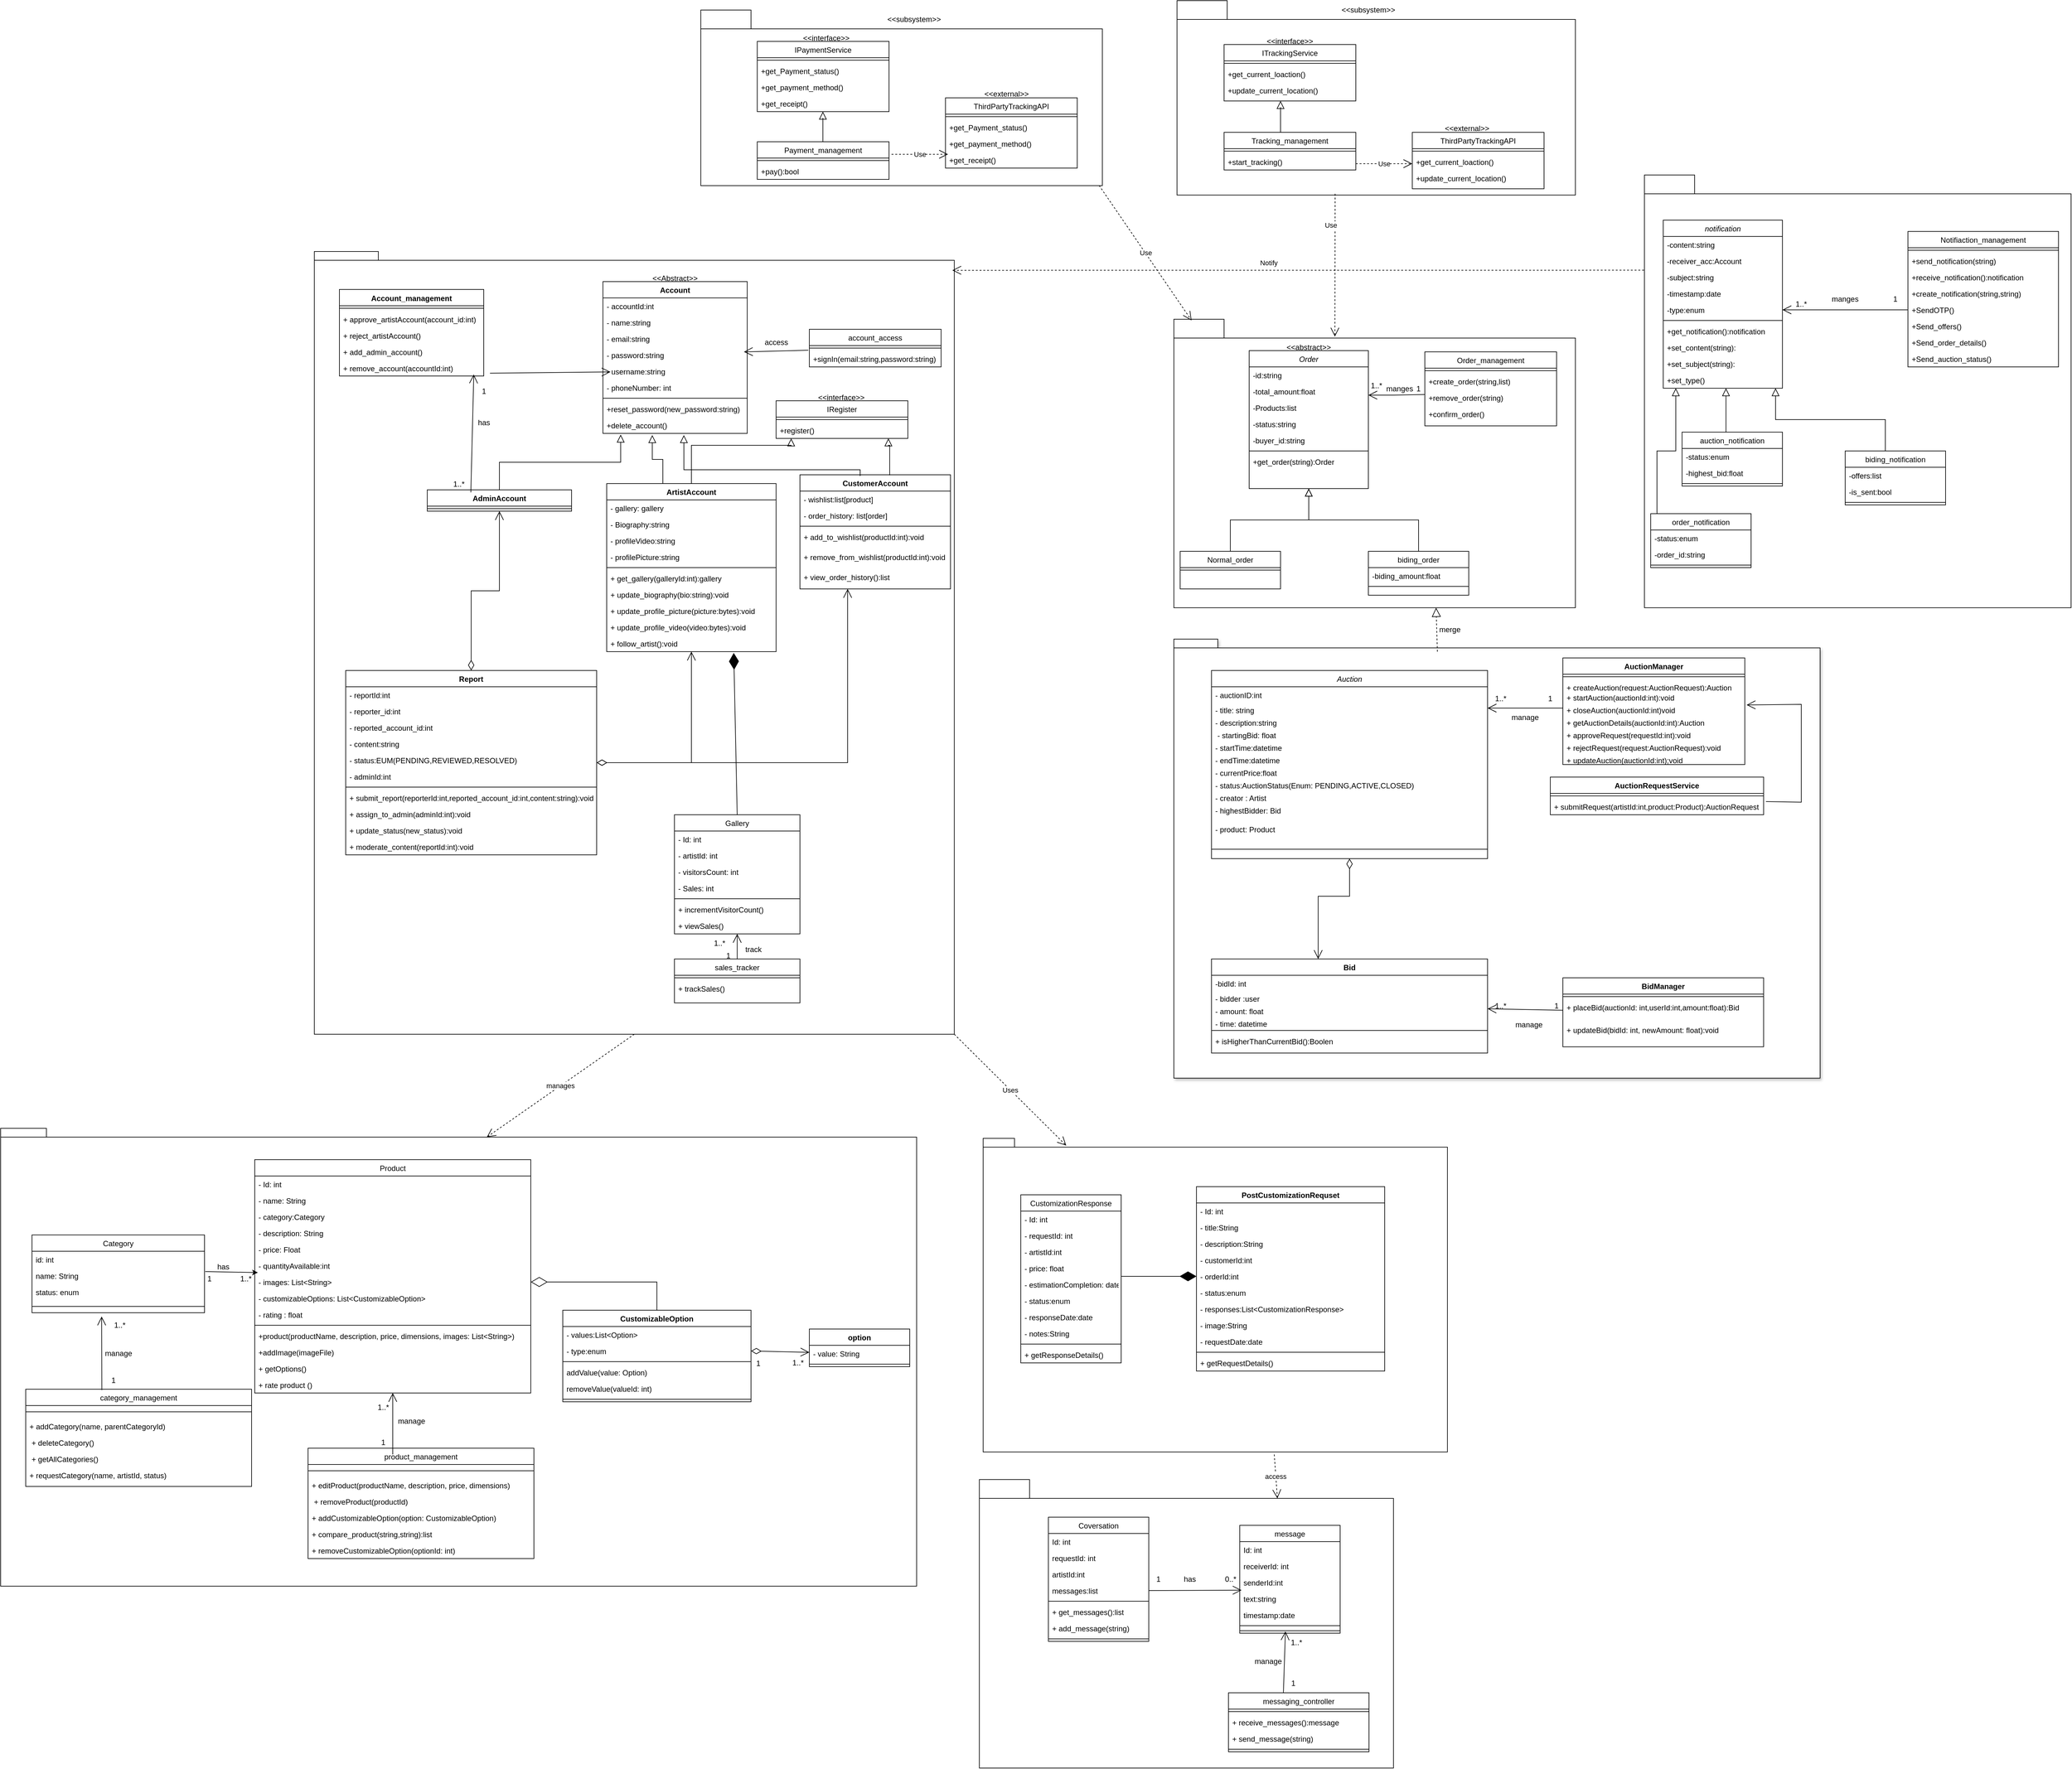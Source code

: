 <mxfile version="25.0.2">
  <diagram id="C5RBs43oDa-KdzZeNtuy" name="Page-1">
    <mxGraphModel dx="3507" dy="4121" grid="1" gridSize="10" guides="1" tooltips="1" connect="1" arrows="1" fold="1" page="1" pageScale="1" pageWidth="827" pageHeight="1169" math="0" shadow="0">
      <root>
        <mxCell id="WIyWlLk6GJQsqaUBKTNV-0" />
        <mxCell id="WIyWlLk6GJQsqaUBKTNV-1" parent="WIyWlLk6GJQsqaUBKTNV-0" />
        <mxCell id="p1KBks_BvdkvikkBRHm6-34" value="" style="shape=folder;fontStyle=1;tabWidth=80;tabHeight=30;tabPosition=left;html=1;boundedLbl=1;whiteSpace=wrap;" parent="WIyWlLk6GJQsqaUBKTNV-1" vertex="1">
          <mxGeometry x="-810" y="-290" width="660" height="460" as="geometry" />
        </mxCell>
        <mxCell id="Rs6AaWUYdlJJOVlor8ce-9" value="Gallery management&lt;div&gt;&lt;br&gt;&lt;/div&gt;" style="shape=folder;fontStyle=1;tabWidth=110;tabHeight=30;tabPosition=left;html=1;boundedLbl=1;labelInHeader=1;container=1;collapsible=0;whiteSpace=wrap;" parent="WIyWlLk6GJQsqaUBKTNV-1" vertex="1">
          <mxGeometry x="-1340" y="-1390" width="440" height="350" as="geometry" />
        </mxCell>
        <mxCell id="Rs6AaWUYdlJJOVlor8ce-10" value="" style="html=1;strokeColor=none;resizeWidth=1;resizeHeight=1;fillColor=none;part=1;connectable=0;allowArrows=0;deletable=0;whiteSpace=wrap;" parent="Rs6AaWUYdlJJOVlor8ce-9" vertex="1">
          <mxGeometry width="440" height="245.0" relative="1" as="geometry">
            <mxPoint y="30" as="offset" />
          </mxGeometry>
        </mxCell>
        <mxCell id="UPpW3QvQ503PZCW4TQQM-24" value="" style="shape=folder;fontStyle=1;tabWidth=80;tabHeight=30;tabPosition=left;html=1;boundedLbl=1;whiteSpace=wrap;" parent="WIyWlLk6GJQsqaUBKTNV-1" vertex="1">
          <mxGeometry x="250" y="-2370" width="680" height="690" as="geometry" />
        </mxCell>
        <mxCell id="Q5uJ2qeS1NoMDb9aisBC-40" value="" style="shape=folder;fontStyle=1;tabWidth=80;tabHeight=30;tabPosition=left;html=1;boundedLbl=1;whiteSpace=wrap;" parent="WIyWlLk6GJQsqaUBKTNV-1" vertex="1">
          <mxGeometry x="-1254" y="-2633" width="640" height="280" as="geometry" />
        </mxCell>
        <mxCell id="Q5uJ2qeS1NoMDb9aisBC-21" value="" style="shape=folder;fontStyle=1;tabWidth=80;tabHeight=30;tabPosition=left;html=1;boundedLbl=1;whiteSpace=wrap;" parent="WIyWlLk6GJQsqaUBKTNV-1" vertex="1">
          <mxGeometry x="-495" y="-2648" width="635" height="310" as="geometry" />
        </mxCell>
        <mxCell id="bvaL93AAkVeGiQjm07bp-16" value="" style="shape=folder;fontStyle=1;tabWidth=80;tabHeight=30;tabPosition=left;html=1;boundedLbl=1;whiteSpace=wrap;" parent="WIyWlLk6GJQsqaUBKTNV-1" vertex="1">
          <mxGeometry x="-500" y="-2140" width="640" height="460" as="geometry" />
        </mxCell>
        <mxCell id="zkfFHV4jXpPFQw0GAbJ--0" value="Order" style="swimlane;fontStyle=2;align=center;verticalAlign=top;childLayout=stackLayout;horizontal=1;startSize=26;horizontalStack=0;resizeParent=1;resizeLast=0;collapsible=1;marginBottom=0;rounded=0;shadow=0;strokeWidth=1;" parent="WIyWlLk6GJQsqaUBKTNV-1" vertex="1">
          <mxGeometry x="-380" y="-2090" width="190" height="220" as="geometry">
            <mxRectangle x="230" y="140" width="160" height="26" as="alternateBounds" />
          </mxGeometry>
        </mxCell>
        <mxCell id="zkfFHV4jXpPFQw0GAbJ--1" value="-id:string" style="text;align=left;verticalAlign=top;spacingLeft=4;spacingRight=4;overflow=hidden;rotatable=0;points=[[0,0.5],[1,0.5]];portConstraint=eastwest;" parent="zkfFHV4jXpPFQw0GAbJ--0" vertex="1">
          <mxGeometry y="26" width="190" height="26" as="geometry" />
        </mxCell>
        <mxCell id="zkfFHV4jXpPFQw0GAbJ--2" value="-total_amount:float" style="text;align=left;verticalAlign=top;spacingLeft=4;spacingRight=4;overflow=hidden;rotatable=0;points=[[0,0.5],[1,0.5]];portConstraint=eastwest;rounded=0;shadow=0;html=0;" parent="zkfFHV4jXpPFQw0GAbJ--0" vertex="1">
          <mxGeometry y="52" width="190" height="26" as="geometry" />
        </mxCell>
        <mxCell id="zkfFHV4jXpPFQw0GAbJ--3" value="-Products:list" style="text;align=left;verticalAlign=top;spacingLeft=4;spacingRight=4;overflow=hidden;rotatable=0;points=[[0,0.5],[1,0.5]];portConstraint=eastwest;rounded=0;shadow=0;html=0;" parent="zkfFHV4jXpPFQw0GAbJ--0" vertex="1">
          <mxGeometry y="78" width="190" height="26" as="geometry" />
        </mxCell>
        <mxCell id="bvaL93AAkVeGiQjm07bp-6" value="-status:string" style="text;align=left;verticalAlign=top;spacingLeft=4;spacingRight=4;overflow=hidden;rotatable=0;points=[[0,0.5],[1,0.5]];portConstraint=eastwest;rounded=0;shadow=0;html=0;" parent="zkfFHV4jXpPFQw0GAbJ--0" vertex="1">
          <mxGeometry y="104" width="190" height="26" as="geometry" />
        </mxCell>
        <mxCell id="bvaL93AAkVeGiQjm07bp-7" value="-buyer_id:string" style="text;align=left;verticalAlign=top;spacingLeft=4;spacingRight=4;overflow=hidden;rotatable=0;points=[[0,0.5],[1,0.5]];portConstraint=eastwest;rounded=0;shadow=0;html=0;" parent="zkfFHV4jXpPFQw0GAbJ--0" vertex="1">
          <mxGeometry y="130" width="190" height="26" as="geometry" />
        </mxCell>
        <mxCell id="zkfFHV4jXpPFQw0GAbJ--4" value="" style="line;html=1;strokeWidth=1;align=left;verticalAlign=middle;spacingTop=-1;spacingLeft=3;spacingRight=3;rotatable=0;labelPosition=right;points=[];portConstraint=eastwest;" parent="zkfFHV4jXpPFQw0GAbJ--0" vertex="1">
          <mxGeometry y="156" width="190" height="8" as="geometry" />
        </mxCell>
        <mxCell id="zkfFHV4jXpPFQw0GAbJ--5" value="+get_order(string):Order" style="text;align=left;verticalAlign=top;spacingLeft=4;spacingRight=4;overflow=hidden;rotatable=0;points=[[0,0.5],[1,0.5]];portConstraint=eastwest;" parent="zkfFHV4jXpPFQw0GAbJ--0" vertex="1">
          <mxGeometry y="164" width="190" height="26" as="geometry" />
        </mxCell>
        <mxCell id="zkfFHV4jXpPFQw0GAbJ--6" value="Normal_order" style="swimlane;fontStyle=0;align=center;verticalAlign=top;childLayout=stackLayout;horizontal=1;startSize=26;horizontalStack=0;resizeParent=1;resizeLast=0;collapsible=1;marginBottom=0;rounded=0;shadow=0;strokeWidth=1;" parent="WIyWlLk6GJQsqaUBKTNV-1" vertex="1">
          <mxGeometry x="-490" y="-1770" width="160" height="60" as="geometry">
            <mxRectangle x="130" y="380" width="160" height="26" as="alternateBounds" />
          </mxGeometry>
        </mxCell>
        <mxCell id="zkfFHV4jXpPFQw0GAbJ--9" value="" style="line;html=1;strokeWidth=1;align=left;verticalAlign=middle;spacingTop=-1;spacingLeft=3;spacingRight=3;rotatable=0;labelPosition=right;points=[];portConstraint=eastwest;" parent="zkfFHV4jXpPFQw0GAbJ--6" vertex="1">
          <mxGeometry y="26" width="160" height="8" as="geometry" />
        </mxCell>
        <mxCell id="zkfFHV4jXpPFQw0GAbJ--12" value="" style="endArrow=block;endSize=10;endFill=0;shadow=0;strokeWidth=1;rounded=0;curved=0;edgeStyle=elbowEdgeStyle;elbow=vertical;" parent="WIyWlLk6GJQsqaUBKTNV-1" source="zkfFHV4jXpPFQw0GAbJ--6" target="zkfFHV4jXpPFQw0GAbJ--0" edge="1">
          <mxGeometry width="160" relative="1" as="geometry">
            <mxPoint x="-320" y="-1927" as="sourcePoint" />
            <mxPoint x="-320" y="-1927" as="targetPoint" />
          </mxGeometry>
        </mxCell>
        <mxCell id="zkfFHV4jXpPFQw0GAbJ--13" value="biding_order" style="swimlane;fontStyle=0;align=center;verticalAlign=top;childLayout=stackLayout;horizontal=1;startSize=26;horizontalStack=0;resizeParent=1;resizeLast=0;collapsible=1;marginBottom=0;rounded=0;shadow=0;strokeWidth=1;" parent="WIyWlLk6GJQsqaUBKTNV-1" vertex="1">
          <mxGeometry x="-190" y="-1770" width="160" height="70" as="geometry">
            <mxRectangle x="340" y="380" width="170" height="26" as="alternateBounds" />
          </mxGeometry>
        </mxCell>
        <mxCell id="zkfFHV4jXpPFQw0GAbJ--14" value="-biding_amount:float" style="text;align=left;verticalAlign=top;spacingLeft=4;spacingRight=4;overflow=hidden;rotatable=0;points=[[0,0.5],[1,0.5]];portConstraint=eastwest;" parent="zkfFHV4jXpPFQw0GAbJ--13" vertex="1">
          <mxGeometry y="26" width="160" height="26" as="geometry" />
        </mxCell>
        <mxCell id="zkfFHV4jXpPFQw0GAbJ--15" value="" style="line;html=1;strokeWidth=1;align=left;verticalAlign=middle;spacingTop=-1;spacingLeft=3;spacingRight=3;rotatable=0;labelPosition=right;points=[];portConstraint=eastwest;" parent="zkfFHV4jXpPFQw0GAbJ--13" vertex="1">
          <mxGeometry y="52" width="160" height="8" as="geometry" />
        </mxCell>
        <mxCell id="zkfFHV4jXpPFQw0GAbJ--16" value="" style="endArrow=block;endSize=10;endFill=0;shadow=0;strokeWidth=1;rounded=0;curved=0;edgeStyle=elbowEdgeStyle;elbow=vertical;" parent="WIyWlLk6GJQsqaUBKTNV-1" source="zkfFHV4jXpPFQw0GAbJ--13" target="zkfFHV4jXpPFQw0GAbJ--0" edge="1">
          <mxGeometry width="160" relative="1" as="geometry">
            <mxPoint x="-310" y="-1757" as="sourcePoint" />
            <mxPoint x="-210" y="-1859" as="targetPoint" />
          </mxGeometry>
        </mxCell>
        <mxCell id="zkfFHV4jXpPFQw0GAbJ--17" value="Order_management" style="swimlane;fontStyle=0;align=center;verticalAlign=top;childLayout=stackLayout;horizontal=1;startSize=26;horizontalStack=0;resizeParent=1;resizeLast=0;collapsible=1;marginBottom=0;rounded=0;shadow=0;strokeWidth=1;" parent="WIyWlLk6GJQsqaUBKTNV-1" vertex="1">
          <mxGeometry x="-100" y="-2088" width="210" height="118" as="geometry">
            <mxRectangle x="550" y="140" width="160" height="26" as="alternateBounds" />
          </mxGeometry>
        </mxCell>
        <mxCell id="zkfFHV4jXpPFQw0GAbJ--23" value="" style="line;html=1;strokeWidth=1;align=left;verticalAlign=middle;spacingTop=-1;spacingLeft=3;spacingRight=3;rotatable=0;labelPosition=right;points=[];portConstraint=eastwest;" parent="zkfFHV4jXpPFQw0GAbJ--17" vertex="1">
          <mxGeometry y="26" width="210" height="8" as="geometry" />
        </mxCell>
        <mxCell id="zkfFHV4jXpPFQw0GAbJ--24" value="+create_order(string,list)" style="text;align=left;verticalAlign=top;spacingLeft=4;spacingRight=4;overflow=hidden;rotatable=0;points=[[0,0.5],[1,0.5]];portConstraint=eastwest;" parent="zkfFHV4jXpPFQw0GAbJ--17" vertex="1">
          <mxGeometry y="34" width="210" height="26" as="geometry" />
        </mxCell>
        <mxCell id="zkfFHV4jXpPFQw0GAbJ--25" value="+remove_order(string)" style="text;align=left;verticalAlign=top;spacingLeft=4;spacingRight=4;overflow=hidden;rotatable=0;points=[[0,0.5],[1,0.5]];portConstraint=eastwest;" parent="zkfFHV4jXpPFQw0GAbJ--17" vertex="1">
          <mxGeometry y="60" width="210" height="26" as="geometry" />
        </mxCell>
        <mxCell id="bvaL93AAkVeGiQjm07bp-11" value="+confirm_order()" style="text;align=left;verticalAlign=top;spacingLeft=4;spacingRight=4;overflow=hidden;rotatable=0;points=[[0,0.5],[1,0.5]];portConstraint=eastwest;" parent="zkfFHV4jXpPFQw0GAbJ--17" vertex="1">
          <mxGeometry y="86" width="210" height="26" as="geometry" />
        </mxCell>
        <mxCell id="bvaL93AAkVeGiQjm07bp-10" value="&amp;lt;&amp;lt;abstract&amp;gt;&amp;gt;" style="text;html=1;align=center;verticalAlign=middle;whiteSpace=wrap;rounded=0;" parent="WIyWlLk6GJQsqaUBKTNV-1" vertex="1">
          <mxGeometry x="-315" y="-2110" width="60" height="30" as="geometry" />
        </mxCell>
        <mxCell id="bvaL93AAkVeGiQjm07bp-19" value="manges" style="text;html=1;align=center;verticalAlign=middle;whiteSpace=wrap;rounded=0;" parent="WIyWlLk6GJQsqaUBKTNV-1" vertex="1">
          <mxGeometry x="-170" y="-2038.5" width="60" height="19" as="geometry" />
        </mxCell>
        <mxCell id="bvaL93AAkVeGiQjm07bp-20" value="1" style="text;html=1;align=center;verticalAlign=middle;whiteSpace=wrap;rounded=0;" parent="WIyWlLk6GJQsqaUBKTNV-1" vertex="1">
          <mxGeometry x="-140" y="-2044" width="60" height="30" as="geometry" />
        </mxCell>
        <mxCell id="Q5uJ2qeS1NoMDb9aisBC-0" value="ITrackingService" style="swimlane;fontStyle=0;align=center;verticalAlign=top;childLayout=stackLayout;horizontal=1;startSize=26;horizontalStack=0;resizeParent=1;resizeLast=0;collapsible=1;marginBottom=0;rounded=0;shadow=0;strokeWidth=1;" parent="WIyWlLk6GJQsqaUBKTNV-1" vertex="1">
          <mxGeometry x="-420" y="-2578" width="210" height="90" as="geometry">
            <mxRectangle x="550" y="140" width="160" height="26" as="alternateBounds" />
          </mxGeometry>
        </mxCell>
        <mxCell id="Q5uJ2qeS1NoMDb9aisBC-1" value="" style="line;html=1;strokeWidth=1;align=left;verticalAlign=middle;spacingTop=-1;spacingLeft=3;spacingRight=3;rotatable=0;labelPosition=right;points=[];portConstraint=eastwest;" parent="Q5uJ2qeS1NoMDb9aisBC-0" vertex="1">
          <mxGeometry y="26" width="210" height="8" as="geometry" />
        </mxCell>
        <mxCell id="Q5uJ2qeS1NoMDb9aisBC-2" value="+get_current_loaction()" style="text;align=left;verticalAlign=top;spacingLeft=4;spacingRight=4;overflow=hidden;rotatable=0;points=[[0,0.5],[1,0.5]];portConstraint=eastwest;" parent="Q5uJ2qeS1NoMDb9aisBC-0" vertex="1">
          <mxGeometry y="34" width="210" height="26" as="geometry" />
        </mxCell>
        <mxCell id="Q5uJ2qeS1NoMDb9aisBC-3" value="+update_current_location()" style="text;align=left;verticalAlign=top;spacingLeft=4;spacingRight=4;overflow=hidden;rotatable=0;points=[[0,0.5],[1,0.5]];portConstraint=eastwest;" parent="Q5uJ2qeS1NoMDb9aisBC-0" vertex="1">
          <mxGeometry y="60" width="210" height="26" as="geometry" />
        </mxCell>
        <mxCell id="Q5uJ2qeS1NoMDb9aisBC-6" value="&amp;lt;&amp;lt;interface&amp;gt;&amp;gt;" style="text;html=1;align=center;verticalAlign=middle;whiteSpace=wrap;rounded=0;" parent="WIyWlLk6GJQsqaUBKTNV-1" vertex="1">
          <mxGeometry x="-345" y="-2598" width="60" height="30" as="geometry" />
        </mxCell>
        <mxCell id="Q5uJ2qeS1NoMDb9aisBC-9" value="" style="endArrow=block;endSize=10;endFill=0;shadow=0;strokeWidth=1;rounded=0;curved=0;edgeStyle=elbowEdgeStyle;elbow=vertical;" parent="WIyWlLk6GJQsqaUBKTNV-1" edge="1">
          <mxGeometry width="160" relative="1" as="geometry">
            <mxPoint x="-330" y="-2438" as="sourcePoint" />
            <mxPoint x="-330" y="-2488" as="targetPoint" />
            <Array as="points">
              <mxPoint x="-255" y="-2478" />
            </Array>
          </mxGeometry>
        </mxCell>
        <mxCell id="Q5uJ2qeS1NoMDb9aisBC-10" value="Tracking_management" style="swimlane;fontStyle=0;align=center;verticalAlign=top;childLayout=stackLayout;horizontal=1;startSize=26;horizontalStack=0;resizeParent=1;resizeLast=0;collapsible=1;marginBottom=0;rounded=0;shadow=0;strokeWidth=1;" parent="WIyWlLk6GJQsqaUBKTNV-1" vertex="1">
          <mxGeometry x="-420" y="-2438" width="210" height="60" as="geometry">
            <mxRectangle x="550" y="140" width="160" height="26" as="alternateBounds" />
          </mxGeometry>
        </mxCell>
        <mxCell id="Q5uJ2qeS1NoMDb9aisBC-11" value="" style="line;html=1;strokeWidth=1;align=left;verticalAlign=middle;spacingTop=-1;spacingLeft=3;spacingRight=3;rotatable=0;labelPosition=right;points=[];portConstraint=eastwest;" parent="Q5uJ2qeS1NoMDb9aisBC-10" vertex="1">
          <mxGeometry y="26" width="210" height="8" as="geometry" />
        </mxCell>
        <mxCell id="Q5uJ2qeS1NoMDb9aisBC-13" value="+start_tracking()" style="text;align=left;verticalAlign=top;spacingLeft=4;spacingRight=4;overflow=hidden;rotatable=0;points=[[0,0.5],[1,0.5]];portConstraint=eastwest;" parent="Q5uJ2qeS1NoMDb9aisBC-10" vertex="1">
          <mxGeometry y="34" width="210" height="26" as="geometry" />
        </mxCell>
        <mxCell id="Q5uJ2qeS1NoMDb9aisBC-15" value="Use" style="endArrow=open;endSize=12;dashed=1;html=1;rounded=0;" parent="WIyWlLk6GJQsqaUBKTNV-1" edge="1">
          <mxGeometry width="160" relative="1" as="geometry">
            <mxPoint x="-210" y="-2388" as="sourcePoint" />
            <mxPoint x="-120" y="-2388" as="targetPoint" />
          </mxGeometry>
        </mxCell>
        <mxCell id="Q5uJ2qeS1NoMDb9aisBC-16" value="ThirdPartyTrackingAPI" style="swimlane;fontStyle=0;align=center;verticalAlign=top;childLayout=stackLayout;horizontal=1;startSize=26;horizontalStack=0;resizeParent=1;resizeLast=0;collapsible=1;marginBottom=0;rounded=0;shadow=0;strokeWidth=1;" parent="WIyWlLk6GJQsqaUBKTNV-1" vertex="1">
          <mxGeometry x="-120" y="-2438" width="210" height="90" as="geometry">
            <mxRectangle x="550" y="140" width="160" height="26" as="alternateBounds" />
          </mxGeometry>
        </mxCell>
        <mxCell id="Q5uJ2qeS1NoMDb9aisBC-17" value="" style="line;html=1;strokeWidth=1;align=left;verticalAlign=middle;spacingTop=-1;spacingLeft=3;spacingRight=3;rotatable=0;labelPosition=right;points=[];portConstraint=eastwest;" parent="Q5uJ2qeS1NoMDb9aisBC-16" vertex="1">
          <mxGeometry y="26" width="210" height="8" as="geometry" />
        </mxCell>
        <mxCell id="Q5uJ2qeS1NoMDb9aisBC-18" value="+get_current_loaction()" style="text;align=left;verticalAlign=top;spacingLeft=4;spacingRight=4;overflow=hidden;rotatable=0;points=[[0,0.5],[1,0.5]];portConstraint=eastwest;" parent="Q5uJ2qeS1NoMDb9aisBC-16" vertex="1">
          <mxGeometry y="34" width="210" height="26" as="geometry" />
        </mxCell>
        <mxCell id="Q5uJ2qeS1NoMDb9aisBC-19" value="+update_current_location()" style="text;align=left;verticalAlign=top;spacingLeft=4;spacingRight=4;overflow=hidden;rotatable=0;points=[[0,0.5],[1,0.5]];portConstraint=eastwest;" parent="Q5uJ2qeS1NoMDb9aisBC-16" vertex="1">
          <mxGeometry y="60" width="210" height="26" as="geometry" />
        </mxCell>
        <mxCell id="Q5uJ2qeS1NoMDb9aisBC-20" value="&amp;lt;&amp;lt;external&amp;gt;&amp;gt;" style="text;whiteSpace=wrap;html=1;" parent="WIyWlLk6GJQsqaUBKTNV-1" vertex="1">
          <mxGeometry x="-70" y="-2458" width="90" height="40" as="geometry" />
        </mxCell>
        <mxCell id="Q5uJ2qeS1NoMDb9aisBC-22" value="&amp;lt;&amp;lt;subsystem&amp;gt;&amp;gt;" style="text;html=1;align=center;verticalAlign=middle;whiteSpace=wrap;rounded=0;" parent="WIyWlLk6GJQsqaUBKTNV-1" vertex="1">
          <mxGeometry x="-220" y="-2648" width="60" height="30" as="geometry" />
        </mxCell>
        <mxCell id="Q5uJ2qeS1NoMDb9aisBC-23" value="IPaymentService" style="swimlane;fontStyle=0;align=center;verticalAlign=top;childLayout=stackLayout;horizontal=1;startSize=26;horizontalStack=0;resizeParent=1;resizeLast=0;collapsible=1;marginBottom=0;rounded=0;shadow=0;strokeWidth=1;" parent="WIyWlLk6GJQsqaUBKTNV-1" vertex="1">
          <mxGeometry x="-1164" y="-2583" width="210" height="112" as="geometry">
            <mxRectangle x="550" y="140" width="160" height="26" as="alternateBounds" />
          </mxGeometry>
        </mxCell>
        <mxCell id="Q5uJ2qeS1NoMDb9aisBC-24" value="" style="line;html=1;strokeWidth=1;align=left;verticalAlign=middle;spacingTop=-1;spacingLeft=3;spacingRight=3;rotatable=0;labelPosition=right;points=[];portConstraint=eastwest;" parent="Q5uJ2qeS1NoMDb9aisBC-23" vertex="1">
          <mxGeometry y="26" width="210" height="8" as="geometry" />
        </mxCell>
        <mxCell id="Q5uJ2qeS1NoMDb9aisBC-25" value="+get_Payment_status()" style="text;align=left;verticalAlign=top;spacingLeft=4;spacingRight=4;overflow=hidden;rotatable=0;points=[[0,0.5],[1,0.5]];portConstraint=eastwest;" parent="Q5uJ2qeS1NoMDb9aisBC-23" vertex="1">
          <mxGeometry y="34" width="210" height="26" as="geometry" />
        </mxCell>
        <mxCell id="Q5uJ2qeS1NoMDb9aisBC-26" value="+get_payment_method()" style="text;align=left;verticalAlign=top;spacingLeft=4;spacingRight=4;overflow=hidden;rotatable=0;points=[[0,0.5],[1,0.5]];portConstraint=eastwest;" parent="Q5uJ2qeS1NoMDb9aisBC-23" vertex="1">
          <mxGeometry y="60" width="210" height="26" as="geometry" />
        </mxCell>
        <mxCell id="Q5uJ2qeS1NoMDb9aisBC-33" value="+get_receipt()" style="text;align=left;verticalAlign=top;spacingLeft=4;spacingRight=4;overflow=hidden;rotatable=0;points=[[0,0.5],[1,0.5]];portConstraint=eastwest;" parent="Q5uJ2qeS1NoMDb9aisBC-23" vertex="1">
          <mxGeometry y="86" width="210" height="26" as="geometry" />
        </mxCell>
        <mxCell id="Q5uJ2qeS1NoMDb9aisBC-27" value="&amp;lt;&amp;lt;interface&amp;gt;&amp;gt;" style="text;html=1;align=center;verticalAlign=middle;whiteSpace=wrap;rounded=0;" parent="WIyWlLk6GJQsqaUBKTNV-1" vertex="1">
          <mxGeometry x="-1084" y="-2603" width="60" height="30" as="geometry" />
        </mxCell>
        <mxCell id="Q5uJ2qeS1NoMDb9aisBC-28" value="" style="endArrow=block;endSize=10;endFill=0;shadow=0;strokeWidth=1;rounded=0;curved=0;edgeStyle=elbowEdgeStyle;elbow=vertical;" parent="WIyWlLk6GJQsqaUBKTNV-1" edge="1">
          <mxGeometry width="160" relative="1" as="geometry">
            <mxPoint x="-1059.43" y="-2421" as="sourcePoint" />
            <mxPoint x="-1059.43" y="-2471" as="targetPoint" />
            <Array as="points">
              <mxPoint x="-984.43" y="-2461" />
            </Array>
          </mxGeometry>
        </mxCell>
        <mxCell id="Q5uJ2qeS1NoMDb9aisBC-29" value="Payment_management" style="swimlane;fontStyle=0;align=center;verticalAlign=top;childLayout=stackLayout;horizontal=1;startSize=26;horizontalStack=0;resizeParent=1;resizeLast=0;collapsible=1;marginBottom=0;rounded=0;shadow=0;strokeWidth=1;" parent="WIyWlLk6GJQsqaUBKTNV-1" vertex="1">
          <mxGeometry x="-1164" y="-2423" width="210" height="60" as="geometry">
            <mxRectangle x="550" y="140" width="160" height="26" as="alternateBounds" />
          </mxGeometry>
        </mxCell>
        <mxCell id="Q5uJ2qeS1NoMDb9aisBC-30" value="" style="line;html=1;strokeWidth=1;align=left;verticalAlign=middle;spacingTop=-1;spacingLeft=3;spacingRight=3;rotatable=0;labelPosition=right;points=[];portConstraint=eastwest;" parent="Q5uJ2qeS1NoMDb9aisBC-29" vertex="1">
          <mxGeometry y="26" width="210" height="8" as="geometry" />
        </mxCell>
        <mxCell id="Q5uJ2qeS1NoMDb9aisBC-31" value="+pay():bool" style="text;align=left;verticalAlign=top;spacingLeft=4;spacingRight=4;overflow=hidden;rotatable=0;points=[[0,0.5],[1,0.5]];portConstraint=eastwest;" parent="Q5uJ2qeS1NoMDb9aisBC-29" vertex="1">
          <mxGeometry y="34" width="210" height="26" as="geometry" />
        </mxCell>
        <mxCell id="Q5uJ2qeS1NoMDb9aisBC-34" value="ThirdPartyTrackingAPI" style="swimlane;fontStyle=0;align=center;verticalAlign=top;childLayout=stackLayout;horizontal=1;startSize=26;horizontalStack=0;resizeParent=1;resizeLast=0;collapsible=1;marginBottom=0;rounded=0;shadow=0;strokeWidth=1;" parent="WIyWlLk6GJQsqaUBKTNV-1" vertex="1">
          <mxGeometry x="-864" y="-2493" width="210" height="112" as="geometry">
            <mxRectangle x="550" y="140" width="160" height="26" as="alternateBounds" />
          </mxGeometry>
        </mxCell>
        <mxCell id="Q5uJ2qeS1NoMDb9aisBC-35" value="" style="line;html=1;strokeWidth=1;align=left;verticalAlign=middle;spacingTop=-1;spacingLeft=3;spacingRight=3;rotatable=0;labelPosition=right;points=[];portConstraint=eastwest;" parent="Q5uJ2qeS1NoMDb9aisBC-34" vertex="1">
          <mxGeometry y="26" width="210" height="8" as="geometry" />
        </mxCell>
        <mxCell id="Q5uJ2qeS1NoMDb9aisBC-36" value="+get_Payment_status()" style="text;align=left;verticalAlign=top;spacingLeft=4;spacingRight=4;overflow=hidden;rotatable=0;points=[[0,0.5],[1,0.5]];portConstraint=eastwest;" parent="Q5uJ2qeS1NoMDb9aisBC-34" vertex="1">
          <mxGeometry y="34" width="210" height="26" as="geometry" />
        </mxCell>
        <mxCell id="Q5uJ2qeS1NoMDb9aisBC-37" value="+get_payment_method()" style="text;align=left;verticalAlign=top;spacingLeft=4;spacingRight=4;overflow=hidden;rotatable=0;points=[[0,0.5],[1,0.5]];portConstraint=eastwest;" parent="Q5uJ2qeS1NoMDb9aisBC-34" vertex="1">
          <mxGeometry y="60" width="210" height="26" as="geometry" />
        </mxCell>
        <mxCell id="Q5uJ2qeS1NoMDb9aisBC-39" value="+get_receipt()" style="text;align=left;verticalAlign=top;spacingLeft=4;spacingRight=4;overflow=hidden;rotatable=0;points=[[0,0.5],[1,0.5]];portConstraint=eastwest;" parent="Q5uJ2qeS1NoMDb9aisBC-34" vertex="1">
          <mxGeometry y="86" width="210" height="26" as="geometry" />
        </mxCell>
        <mxCell id="Q5uJ2qeS1NoMDb9aisBC-38" value="&amp;lt;&amp;lt;external&amp;gt;&amp;gt;" style="text;whiteSpace=wrap;html=1;" parent="WIyWlLk6GJQsqaUBKTNV-1" vertex="1">
          <mxGeometry x="-804" y="-2513" width="90" height="40" as="geometry" />
        </mxCell>
        <mxCell id="Q5uJ2qeS1NoMDb9aisBC-41" value="&amp;lt;&amp;lt;subsystem&amp;gt;&amp;gt;" style="text;html=1;align=center;verticalAlign=middle;whiteSpace=wrap;rounded=0;" parent="WIyWlLk6GJQsqaUBKTNV-1" vertex="1">
          <mxGeometry x="-944" y="-2633" width="60" height="30" as="geometry" />
        </mxCell>
        <mxCell id="Q5uJ2qeS1NoMDb9aisBC-44" value="Use" style="endArrow=open;endSize=12;dashed=1;html=1;rounded=0;" parent="WIyWlLk6GJQsqaUBKTNV-1" edge="1">
          <mxGeometry width="160" relative="1" as="geometry">
            <mxPoint x="-950" y="-2403" as="sourcePoint" />
            <mxPoint x="-860" y="-2403" as="targetPoint" />
          </mxGeometry>
        </mxCell>
        <mxCell id="UPpW3QvQ503PZCW4TQQM-0" value="notification" style="swimlane;fontStyle=2;align=center;verticalAlign=top;childLayout=stackLayout;horizontal=1;startSize=26;horizontalStack=0;resizeParent=1;resizeLast=0;collapsible=1;marginBottom=0;rounded=0;shadow=0;strokeWidth=1;" parent="WIyWlLk6GJQsqaUBKTNV-1" vertex="1">
          <mxGeometry x="280" y="-2298" width="190" height="268" as="geometry">
            <mxRectangle x="230" y="140" width="160" height="26" as="alternateBounds" />
          </mxGeometry>
        </mxCell>
        <mxCell id="UPpW3QvQ503PZCW4TQQM-1" value="-content:string" style="text;align=left;verticalAlign=top;spacingLeft=4;spacingRight=4;overflow=hidden;rotatable=0;points=[[0,0.5],[1,0.5]];portConstraint=eastwest;" parent="UPpW3QvQ503PZCW4TQQM-0" vertex="1">
          <mxGeometry y="26" width="190" height="26" as="geometry" />
        </mxCell>
        <mxCell id="UPpW3QvQ503PZCW4TQQM-2" value="-receiver_acc:Account" style="text;align=left;verticalAlign=top;spacingLeft=4;spacingRight=4;overflow=hidden;rotatable=0;points=[[0,0.5],[1,0.5]];portConstraint=eastwest;rounded=0;shadow=0;html=0;" parent="UPpW3QvQ503PZCW4TQQM-0" vertex="1">
          <mxGeometry y="52" width="190" height="26" as="geometry" />
        </mxCell>
        <mxCell id="UPpW3QvQ503PZCW4TQQM-4" value="-subject:string" style="text;align=left;verticalAlign=top;spacingLeft=4;spacingRight=4;overflow=hidden;rotatable=0;points=[[0,0.5],[1,0.5]];portConstraint=eastwest;rounded=0;shadow=0;html=0;" parent="UPpW3QvQ503PZCW4TQQM-0" vertex="1">
          <mxGeometry y="78" width="190" height="26" as="geometry" />
        </mxCell>
        <mxCell id="UPpW3QvQ503PZCW4TQQM-18" value="-timestamp:date" style="text;align=left;verticalAlign=top;spacingLeft=4;spacingRight=4;overflow=hidden;rotatable=0;points=[[0,0.5],[1,0.5]];portConstraint=eastwest;rounded=0;shadow=0;html=0;" parent="UPpW3QvQ503PZCW4TQQM-0" vertex="1">
          <mxGeometry y="104" width="190" height="26" as="geometry" />
        </mxCell>
        <mxCell id="UPpW3QvQ503PZCW4TQQM-19" value="-type:enum" style="text;align=left;verticalAlign=top;spacingLeft=4;spacingRight=4;overflow=hidden;rotatable=0;points=[[0,0.5],[1,0.5]];portConstraint=eastwest;rounded=0;shadow=0;html=0;" parent="UPpW3QvQ503PZCW4TQQM-0" vertex="1">
          <mxGeometry y="130" width="190" height="26" as="geometry" />
        </mxCell>
        <mxCell id="UPpW3QvQ503PZCW4TQQM-6" value="" style="line;html=1;strokeWidth=1;align=left;verticalAlign=middle;spacingTop=-1;spacingLeft=3;spacingRight=3;rotatable=0;labelPosition=right;points=[];portConstraint=eastwest;" parent="UPpW3QvQ503PZCW4TQQM-0" vertex="1">
          <mxGeometry y="156" width="190" height="8" as="geometry" />
        </mxCell>
        <mxCell id="UPpW3QvQ503PZCW4TQQM-7" value="+get_notification():notification" style="text;align=left;verticalAlign=top;spacingLeft=4;spacingRight=4;overflow=hidden;rotatable=0;points=[[0,0.5],[1,0.5]];portConstraint=eastwest;" parent="UPpW3QvQ503PZCW4TQQM-0" vertex="1">
          <mxGeometry y="164" width="190" height="26" as="geometry" />
        </mxCell>
        <mxCell id="UPpW3QvQ503PZCW4TQQM-10" value="+set_content(string):" style="text;align=left;verticalAlign=top;spacingLeft=4;spacingRight=4;overflow=hidden;rotatable=0;points=[[0,0.5],[1,0.5]];portConstraint=eastwest;" parent="UPpW3QvQ503PZCW4TQQM-0" vertex="1">
          <mxGeometry y="190" width="190" height="26" as="geometry" />
        </mxCell>
        <mxCell id="UPpW3QvQ503PZCW4TQQM-11" value="+set_subject(string):" style="text;align=left;verticalAlign=top;spacingLeft=4;spacingRight=4;overflow=hidden;rotatable=0;points=[[0,0.5],[1,0.5]];portConstraint=eastwest;" parent="UPpW3QvQ503PZCW4TQQM-0" vertex="1">
          <mxGeometry y="216" width="190" height="26" as="geometry" />
        </mxCell>
        <mxCell id="UPpW3QvQ503PZCW4TQQM-20" value="+set_type()" style="text;align=left;verticalAlign=top;spacingLeft=4;spacingRight=4;overflow=hidden;rotatable=0;points=[[0,0.5],[1,0.5]];portConstraint=eastwest;" parent="UPpW3QvQ503PZCW4TQQM-0" vertex="1">
          <mxGeometry y="242" width="190" height="26" as="geometry" />
        </mxCell>
        <mxCell id="UPpW3QvQ503PZCW4TQQM-12" value="Notifiaction_management" style="swimlane;fontStyle=0;align=center;verticalAlign=top;childLayout=stackLayout;horizontal=1;startSize=26;horizontalStack=0;resizeParent=1;resizeLast=0;collapsible=1;marginBottom=0;rounded=0;shadow=0;strokeWidth=1;" parent="WIyWlLk6GJQsqaUBKTNV-1" vertex="1">
          <mxGeometry x="670" y="-2280" width="240" height="216" as="geometry">
            <mxRectangle x="550" y="140" width="160" height="26" as="alternateBounds" />
          </mxGeometry>
        </mxCell>
        <mxCell id="UPpW3QvQ503PZCW4TQQM-13" value="" style="line;html=1;strokeWidth=1;align=left;verticalAlign=middle;spacingTop=-1;spacingLeft=3;spacingRight=3;rotatable=0;labelPosition=right;points=[];portConstraint=eastwest;" parent="UPpW3QvQ503PZCW4TQQM-12" vertex="1">
          <mxGeometry y="26" width="240" height="8" as="geometry" />
        </mxCell>
        <mxCell id="UPpW3QvQ503PZCW4TQQM-14" value="+send_notification(string)" style="text;align=left;verticalAlign=top;spacingLeft=4;spacingRight=4;overflow=hidden;rotatable=0;points=[[0,0.5],[1,0.5]];portConstraint=eastwest;" parent="UPpW3QvQ503PZCW4TQQM-12" vertex="1">
          <mxGeometry y="34" width="240" height="26" as="geometry" />
        </mxCell>
        <mxCell id="UPpW3QvQ503PZCW4TQQM-15" value="+receive_notification():notification" style="text;align=left;verticalAlign=top;spacingLeft=4;spacingRight=4;overflow=hidden;rotatable=0;points=[[0,0.5],[1,0.5]];portConstraint=eastwest;" parent="UPpW3QvQ503PZCW4TQQM-12" vertex="1">
          <mxGeometry y="60" width="240" height="26" as="geometry" />
        </mxCell>
        <mxCell id="UPpW3QvQ503PZCW4TQQM-16" value="+create_notification(string,string)" style="text;align=left;verticalAlign=top;spacingLeft=4;spacingRight=4;overflow=hidden;rotatable=0;points=[[0,0.5],[1,0.5]];portConstraint=eastwest;" parent="UPpW3QvQ503PZCW4TQQM-12" vertex="1">
          <mxGeometry y="86" width="240" height="26" as="geometry" />
        </mxCell>
        <mxCell id="fNxkAU7-AeEzuZAgSad1-1" value="+SendOTP()" style="text;align=left;verticalAlign=top;spacingLeft=4;spacingRight=4;overflow=hidden;rotatable=0;points=[[0,0.5],[1,0.5]];portConstraint=eastwest;" parent="UPpW3QvQ503PZCW4TQQM-12" vertex="1">
          <mxGeometry y="112" width="240" height="26" as="geometry" />
        </mxCell>
        <mxCell id="fNxkAU7-AeEzuZAgSad1-2" value="+Send_offers()" style="text;align=left;verticalAlign=top;spacingLeft=4;spacingRight=4;overflow=hidden;rotatable=0;points=[[0,0.5],[1,0.5]];portConstraint=eastwest;" parent="UPpW3QvQ503PZCW4TQQM-12" vertex="1">
          <mxGeometry y="138" width="240" height="26" as="geometry" />
        </mxCell>
        <mxCell id="fNxkAU7-AeEzuZAgSad1-3" value="+Send_order_details()" style="text;align=left;verticalAlign=top;spacingLeft=4;spacingRight=4;overflow=hidden;rotatable=0;points=[[0,0.5],[1,0.5]];portConstraint=eastwest;" parent="UPpW3QvQ503PZCW4TQQM-12" vertex="1">
          <mxGeometry y="164" width="240" height="26" as="geometry" />
        </mxCell>
        <mxCell id="fNxkAU7-AeEzuZAgSad1-4" value="+Send_auction_status()" style="text;align=left;verticalAlign=top;spacingLeft=4;spacingRight=4;overflow=hidden;rotatable=0;points=[[0,0.5],[1,0.5]];portConstraint=eastwest;" parent="UPpW3QvQ503PZCW4TQQM-12" vertex="1">
          <mxGeometry y="190" width="240" height="26" as="geometry" />
        </mxCell>
        <mxCell id="UPpW3QvQ503PZCW4TQQM-17" value="manges" style="text;html=1;align=center;verticalAlign=middle;whiteSpace=wrap;rounded=0;" parent="WIyWlLk6GJQsqaUBKTNV-1" vertex="1">
          <mxGeometry x="540" y="-2187" width="60" height="30" as="geometry" />
        </mxCell>
        <mxCell id="UPpW3QvQ503PZCW4TQQM-22" value="1" style="text;html=1;align=center;verticalAlign=middle;whiteSpace=wrap;rounded=0;" parent="WIyWlLk6GJQsqaUBKTNV-1" vertex="1">
          <mxGeometry x="620" y="-2187.5" width="60" height="30" as="geometry" />
        </mxCell>
        <mxCell id="UPpW3QvQ503PZCW4TQQM-23" value="1..*" style="text;html=1;align=center;verticalAlign=middle;whiteSpace=wrap;rounded=0;" parent="WIyWlLk6GJQsqaUBKTNV-1" vertex="1">
          <mxGeometry x="470" y="-2179" width="60" height="30" as="geometry" />
        </mxCell>
        <mxCell id="fNxkAU7-AeEzuZAgSad1-5" value="biding_notification" style="swimlane;fontStyle=0;align=center;verticalAlign=top;childLayout=stackLayout;horizontal=1;startSize=26;horizontalStack=0;resizeParent=1;resizeLast=0;collapsible=1;marginBottom=0;rounded=0;shadow=0;strokeWidth=1;" parent="WIyWlLk6GJQsqaUBKTNV-1" vertex="1">
          <mxGeometry x="570" y="-1930" width="160" height="86" as="geometry">
            <mxRectangle x="340" y="380" width="170" height="26" as="alternateBounds" />
          </mxGeometry>
        </mxCell>
        <mxCell id="fNxkAU7-AeEzuZAgSad1-6" value="-offers:list" style="text;align=left;verticalAlign=top;spacingLeft=4;spacingRight=4;overflow=hidden;rotatable=0;points=[[0,0.5],[1,0.5]];portConstraint=eastwest;" parent="fNxkAU7-AeEzuZAgSad1-5" vertex="1">
          <mxGeometry y="26" width="160" height="26" as="geometry" />
        </mxCell>
        <mxCell id="fNxkAU7-AeEzuZAgSad1-8" value="-is_sent:bool" style="text;align=left;verticalAlign=top;spacingLeft=4;spacingRight=4;overflow=hidden;rotatable=0;points=[[0,0.5],[1,0.5]];portConstraint=eastwest;" parent="fNxkAU7-AeEzuZAgSad1-5" vertex="1">
          <mxGeometry y="52" width="160" height="26" as="geometry" />
        </mxCell>
        <mxCell id="fNxkAU7-AeEzuZAgSad1-7" value="" style="line;html=1;strokeWidth=1;align=left;verticalAlign=middle;spacingTop=-1;spacingLeft=3;spacingRight=3;rotatable=0;labelPosition=right;points=[];portConstraint=eastwest;" parent="fNxkAU7-AeEzuZAgSad1-5" vertex="1">
          <mxGeometry y="78" width="160" height="8" as="geometry" />
        </mxCell>
        <mxCell id="fNxkAU7-AeEzuZAgSad1-0" value="" style="endArrow=block;endSize=10;endFill=0;shadow=0;strokeWidth=1;rounded=0;curved=0;edgeStyle=elbowEdgeStyle;elbow=vertical;" parent="WIyWlLk6GJQsqaUBKTNV-1" edge="1">
          <mxGeometry width="160" relative="1" as="geometry">
            <mxPoint x="634" y="-1930" as="sourcePoint" />
            <mxPoint x="459" y="-2030" as="targetPoint" />
          </mxGeometry>
        </mxCell>
        <mxCell id="fNxkAU7-AeEzuZAgSad1-9" value="" style="endArrow=block;endSize=10;endFill=0;shadow=0;strokeWidth=1;rounded=0;curved=0;edgeStyle=elbowEdgeStyle;elbow=vertical;" parent="WIyWlLk6GJQsqaUBKTNV-1" edge="1">
          <mxGeometry width="160" relative="1" as="geometry">
            <mxPoint x="380" y="-1960" as="sourcePoint" />
            <mxPoint x="380" y="-2030" as="targetPoint" />
          </mxGeometry>
        </mxCell>
        <mxCell id="fNxkAU7-AeEzuZAgSad1-10" value="auction_notification" style="swimlane;fontStyle=0;align=center;verticalAlign=top;childLayout=stackLayout;horizontal=1;startSize=26;horizontalStack=0;resizeParent=1;resizeLast=0;collapsible=1;marginBottom=0;rounded=0;shadow=0;strokeWidth=1;" parent="WIyWlLk6GJQsqaUBKTNV-1" vertex="1">
          <mxGeometry x="310" y="-1960" width="160" height="86" as="geometry">
            <mxRectangle x="340" y="380" width="170" height="26" as="alternateBounds" />
          </mxGeometry>
        </mxCell>
        <mxCell id="fNxkAU7-AeEzuZAgSad1-11" value="-status:enum" style="text;align=left;verticalAlign=top;spacingLeft=4;spacingRight=4;overflow=hidden;rotatable=0;points=[[0,0.5],[1,0.5]];portConstraint=eastwest;" parent="fNxkAU7-AeEzuZAgSad1-10" vertex="1">
          <mxGeometry y="26" width="160" height="26" as="geometry" />
        </mxCell>
        <mxCell id="fNxkAU7-AeEzuZAgSad1-12" value="-highest_bid:float" style="text;align=left;verticalAlign=top;spacingLeft=4;spacingRight=4;overflow=hidden;rotatable=0;points=[[0,0.5],[1,0.5]];portConstraint=eastwest;" parent="fNxkAU7-AeEzuZAgSad1-10" vertex="1">
          <mxGeometry y="52" width="160" height="26" as="geometry" />
        </mxCell>
        <mxCell id="fNxkAU7-AeEzuZAgSad1-13" value="" style="line;html=1;strokeWidth=1;align=left;verticalAlign=middle;spacingTop=-1;spacingLeft=3;spacingRight=3;rotatable=0;labelPosition=right;points=[];portConstraint=eastwest;" parent="fNxkAU7-AeEzuZAgSad1-10" vertex="1">
          <mxGeometry y="78" width="160" height="8" as="geometry" />
        </mxCell>
        <mxCell id="fNxkAU7-AeEzuZAgSad1-14" value="" style="endArrow=block;endSize=10;endFill=0;shadow=0;strokeWidth=1;rounded=0;curved=0;edgeStyle=elbowEdgeStyle;elbow=vertical;" parent="WIyWlLk6GJQsqaUBKTNV-1" edge="1">
          <mxGeometry width="160" relative="1" as="geometry">
            <mxPoint x="270" y="-1830" as="sourcePoint" />
            <mxPoint x="300" y="-2030" as="targetPoint" />
          </mxGeometry>
        </mxCell>
        <mxCell id="fNxkAU7-AeEzuZAgSad1-15" value="order_notification" style="swimlane;fontStyle=0;align=center;verticalAlign=top;childLayout=stackLayout;horizontal=1;startSize=26;horizontalStack=0;resizeParent=1;resizeLast=0;collapsible=1;marginBottom=0;rounded=0;shadow=0;strokeWidth=1;" parent="WIyWlLk6GJQsqaUBKTNV-1" vertex="1">
          <mxGeometry x="260" y="-1830" width="160" height="86" as="geometry">
            <mxRectangle x="340" y="380" width="170" height="26" as="alternateBounds" />
          </mxGeometry>
        </mxCell>
        <mxCell id="fNxkAU7-AeEzuZAgSad1-16" value="-status:enum" style="text;align=left;verticalAlign=top;spacingLeft=4;spacingRight=4;overflow=hidden;rotatable=0;points=[[0,0.5],[1,0.5]];portConstraint=eastwest;" parent="fNxkAU7-AeEzuZAgSad1-15" vertex="1">
          <mxGeometry y="26" width="160" height="26" as="geometry" />
        </mxCell>
        <mxCell id="fNxkAU7-AeEzuZAgSad1-17" value="-order_id:string" style="text;align=left;verticalAlign=top;spacingLeft=4;spacingRight=4;overflow=hidden;rotatable=0;points=[[0,0.5],[1,0.5]];portConstraint=eastwest;" parent="fNxkAU7-AeEzuZAgSad1-15" vertex="1">
          <mxGeometry y="52" width="160" height="26" as="geometry" />
        </mxCell>
        <mxCell id="fNxkAU7-AeEzuZAgSad1-18" value="" style="line;html=1;strokeWidth=1;align=left;verticalAlign=middle;spacingTop=-1;spacingLeft=3;spacingRight=3;rotatable=0;labelPosition=right;points=[];portConstraint=eastwest;" parent="fNxkAU7-AeEzuZAgSad1-15" vertex="1">
          <mxGeometry y="78" width="160" height="8" as="geometry" />
        </mxCell>
        <mxCell id="dm6teemk28US-Uhx1sEG-0" value="" style="shape=folder;fontStyle=1;spacingTop=10;tabWidth=40;tabHeight=14;tabPosition=left;html=1;whiteSpace=wrap;shadow=1;" parent="WIyWlLk6GJQsqaUBKTNV-1" vertex="1">
          <mxGeometry x="-500" y="-1630" width="1030" height="700" as="geometry" />
        </mxCell>
        <mxCell id="dm6teemk28US-Uhx1sEG-1" value="Auction" style="swimlane;fontStyle=2;align=center;verticalAlign=top;childLayout=stackLayout;horizontal=1;startSize=26;horizontalStack=0;resizeParent=1;resizeLast=0;collapsible=1;marginBottom=0;rounded=0;shadow=0;strokeWidth=1;" parent="WIyWlLk6GJQsqaUBKTNV-1" vertex="1">
          <mxGeometry x="-440" y="-1580" width="440" height="300" as="geometry">
            <mxRectangle x="230" y="140" width="160" height="26" as="alternateBounds" />
          </mxGeometry>
        </mxCell>
        <mxCell id="dm6teemk28US-Uhx1sEG-2" value="- auctionID:int" style="text;align=left;verticalAlign=top;spacingLeft=4;spacingRight=4;overflow=hidden;rotatable=0;points=[[0,0.5],[1,0.5]];portConstraint=eastwest;" parent="dm6teemk28US-Uhx1sEG-1" vertex="1">
          <mxGeometry y="26" width="440" height="24" as="geometry" />
        </mxCell>
        <mxCell id="dm6teemk28US-Uhx1sEG-3" value="- title: string" style="text;align=left;verticalAlign=top;spacingLeft=4;spacingRight=4;overflow=hidden;rotatable=0;points=[[0,0.5],[1,0.5]];portConstraint=eastwest;" parent="dm6teemk28US-Uhx1sEG-1" vertex="1">
          <mxGeometry y="50" width="440" height="20" as="geometry" />
        </mxCell>
        <mxCell id="dm6teemk28US-Uhx1sEG-4" value="- description:string" style="text;align=left;verticalAlign=top;spacingLeft=4;spacingRight=4;overflow=hidden;rotatable=0;points=[[0,0.5],[1,0.5]];portConstraint=eastwest;" parent="dm6teemk28US-Uhx1sEG-1" vertex="1">
          <mxGeometry y="70" width="440" height="20" as="geometry" />
        </mxCell>
        <mxCell id="dm6teemk28US-Uhx1sEG-5" value=" - startingBid: float" style="text;align=left;verticalAlign=top;spacingLeft=4;spacingRight=4;overflow=hidden;rotatable=0;points=[[0,0.5],[1,0.5]];portConstraint=eastwest;" parent="dm6teemk28US-Uhx1sEG-1" vertex="1">
          <mxGeometry y="90" width="440" height="20" as="geometry" />
        </mxCell>
        <mxCell id="dm6teemk28US-Uhx1sEG-6" value="- startTime:datetime" style="text;align=left;verticalAlign=top;spacingLeft=4;spacingRight=4;overflow=hidden;rotatable=0;points=[[0,0.5],[1,0.5]];portConstraint=eastwest;" parent="dm6teemk28US-Uhx1sEG-1" vertex="1">
          <mxGeometry y="110" width="440" height="20" as="geometry" />
        </mxCell>
        <mxCell id="dm6teemk28US-Uhx1sEG-7" value="- endTime:datetime&#xa;" style="text;align=left;verticalAlign=top;spacingLeft=4;spacingRight=4;overflow=hidden;rotatable=0;points=[[0,0.5],[1,0.5]];portConstraint=eastwest;" parent="dm6teemk28US-Uhx1sEG-1" vertex="1">
          <mxGeometry y="130" width="440" height="20" as="geometry" />
        </mxCell>
        <mxCell id="dm6teemk28US-Uhx1sEG-8" value="- currentPrice:float" style="text;align=left;verticalAlign=top;spacingLeft=4;spacingRight=4;overflow=hidden;rotatable=0;points=[[0,0.5],[1,0.5]];portConstraint=eastwest;" parent="dm6teemk28US-Uhx1sEG-1" vertex="1">
          <mxGeometry y="150" width="440" height="20" as="geometry" />
        </mxCell>
        <mxCell id="dm6teemk28US-Uhx1sEG-9" value="- status:AuctionStatus(Enum: PENDING,ACTIVE,CLOSED)" style="text;align=left;verticalAlign=top;spacingLeft=4;spacingRight=4;overflow=hidden;rotatable=0;points=[[0,0.5],[1,0.5]];portConstraint=eastwest;" parent="dm6teemk28US-Uhx1sEG-1" vertex="1">
          <mxGeometry y="170" width="440" height="20" as="geometry" />
        </mxCell>
        <mxCell id="dm6teemk28US-Uhx1sEG-10" value="- creator : Artist" style="text;align=left;verticalAlign=top;spacingLeft=4;spacingRight=4;overflow=hidden;rotatable=0;points=[[0,0.5],[1,0.5]];portConstraint=eastwest;" parent="dm6teemk28US-Uhx1sEG-1" vertex="1">
          <mxGeometry y="190" width="440" height="20" as="geometry" />
        </mxCell>
        <mxCell id="A3RSYJNHKTK07t-ZciKc-88" value="- highestBidder: Bid" style="text;align=left;verticalAlign=top;spacingLeft=4;spacingRight=4;overflow=hidden;rotatable=0;points=[[0,0.5],[1,0.5]];portConstraint=eastwest;" parent="dm6teemk28US-Uhx1sEG-1" vertex="1">
          <mxGeometry y="210" width="440" height="30" as="geometry" />
        </mxCell>
        <mxCell id="dm6teemk28US-Uhx1sEG-11" value="- product: Product" style="text;align=left;verticalAlign=top;spacingLeft=4;spacingRight=4;overflow=hidden;rotatable=0;points=[[0,0.5],[1,0.5]];portConstraint=eastwest;" parent="dm6teemk28US-Uhx1sEG-1" vertex="1">
          <mxGeometry y="240" width="440" height="30" as="geometry" />
        </mxCell>
        <mxCell id="dm6teemk28US-Uhx1sEG-12" value="" style="line;html=1;strokeWidth=1;align=left;verticalAlign=middle;spacingTop=-1;spacingLeft=3;spacingRight=3;rotatable=0;labelPosition=right;points=[];portConstraint=eastwest;" parent="dm6teemk28US-Uhx1sEG-1" vertex="1">
          <mxGeometry y="270" width="440" height="30" as="geometry" />
        </mxCell>
        <mxCell id="dm6teemk28US-Uhx1sEG-13" value="AuctionManager" style="swimlane;fontStyle=1;align=center;verticalAlign=top;childLayout=stackLayout;horizontal=1;startSize=26;horizontalStack=0;resizeParent=1;resizeParentMax=0;resizeLast=0;collapsible=1;marginBottom=0;whiteSpace=wrap;html=1;" parent="WIyWlLk6GJQsqaUBKTNV-1" vertex="1">
          <mxGeometry x="120" y="-1600" width="290" height="170" as="geometry" />
        </mxCell>
        <mxCell id="dm6teemk28US-Uhx1sEG-14" value="" style="line;strokeWidth=1;fillColor=none;align=left;verticalAlign=middle;spacingTop=-1;spacingLeft=3;spacingRight=3;rotatable=0;labelPosition=right;points=[];portConstraint=eastwest;strokeColor=inherit;" parent="dm6teemk28US-Uhx1sEG-13" vertex="1">
          <mxGeometry y="26" width="290" height="8" as="geometry" />
        </mxCell>
        <mxCell id="dm6teemk28US-Uhx1sEG-15" value="+ createAuction(request:AuctionRequest):Auction" style="text;strokeColor=none;fillColor=none;align=left;verticalAlign=top;spacingLeft=4;spacingRight=4;overflow=hidden;rotatable=0;points=[[0,0.5],[1,0.5]];portConstraint=eastwest;whiteSpace=wrap;html=1;" parent="dm6teemk28US-Uhx1sEG-13" vertex="1">
          <mxGeometry y="34" width="290" height="16" as="geometry" />
        </mxCell>
        <mxCell id="dm6teemk28US-Uhx1sEG-16" value="+ startAuction(auctionId:int):void" style="text;strokeColor=none;fillColor=none;align=left;verticalAlign=top;spacingLeft=4;spacingRight=4;overflow=hidden;rotatable=0;points=[[0,0.5],[1,0.5]];portConstraint=eastwest;whiteSpace=wrap;html=1;" parent="dm6teemk28US-Uhx1sEG-13" vertex="1">
          <mxGeometry y="50" width="290" height="20" as="geometry" />
        </mxCell>
        <mxCell id="dm6teemk28US-Uhx1sEG-17" value="+ closeAuction(auctionId:int)void" style="text;strokeColor=none;fillColor=none;align=left;verticalAlign=top;spacingLeft=4;spacingRight=4;overflow=hidden;rotatable=0;points=[[0,0.5],[1,0.5]];portConstraint=eastwest;whiteSpace=wrap;html=1;" parent="dm6teemk28US-Uhx1sEG-13" vertex="1">
          <mxGeometry y="70" width="290" height="20" as="geometry" />
        </mxCell>
        <mxCell id="dm6teemk28US-Uhx1sEG-18" value="+ getAuctionDetails(auctionId:int):Auction" style="text;strokeColor=none;fillColor=none;align=left;verticalAlign=top;spacingLeft=4;spacingRight=4;overflow=hidden;rotatable=0;points=[[0,0.5],[1,0.5]];portConstraint=eastwest;whiteSpace=wrap;html=1;" parent="dm6teemk28US-Uhx1sEG-13" vertex="1">
          <mxGeometry y="90" width="290" height="20" as="geometry" />
        </mxCell>
        <mxCell id="dm6teemk28US-Uhx1sEG-19" value="+ approveRequest(requestId:int):void" style="text;strokeColor=none;fillColor=none;align=left;verticalAlign=top;spacingLeft=4;spacingRight=4;overflow=hidden;rotatable=0;points=[[0,0.5],[1,0.5]];portConstraint=eastwest;whiteSpace=wrap;html=1;" parent="dm6teemk28US-Uhx1sEG-13" vertex="1">
          <mxGeometry y="110" width="290" height="20" as="geometry" />
        </mxCell>
        <mxCell id="dm6teemk28US-Uhx1sEG-20" value="+ rejectRequest(request:AuctionRequest):void" style="text;strokeColor=none;fillColor=none;align=left;verticalAlign=top;spacingLeft=4;spacingRight=4;overflow=hidden;rotatable=0;points=[[0,0.5],[1,0.5]];portConstraint=eastwest;whiteSpace=wrap;html=1;" parent="dm6teemk28US-Uhx1sEG-13" vertex="1">
          <mxGeometry y="130" width="290" height="20" as="geometry" />
        </mxCell>
        <mxCell id="dm6teemk28US-Uhx1sEG-21" value="+ updateAuction(auctionId:int);void" style="text;strokeColor=none;fillColor=none;align=left;verticalAlign=top;spacingLeft=4;spacingRight=4;overflow=hidden;rotatable=0;points=[[0,0.5],[1,0.5]];portConstraint=eastwest;whiteSpace=wrap;html=1;" parent="dm6teemk28US-Uhx1sEG-13" vertex="1">
          <mxGeometry y="150" width="290" height="20" as="geometry" />
        </mxCell>
        <mxCell id="dm6teemk28US-Uhx1sEG-22" value="BidManager" style="swimlane;fontStyle=1;align=center;verticalAlign=top;childLayout=stackLayout;horizontal=1;startSize=26;horizontalStack=0;resizeParent=1;resizeParentMax=0;resizeLast=0;collapsible=1;marginBottom=0;whiteSpace=wrap;html=1;" parent="WIyWlLk6GJQsqaUBKTNV-1" vertex="1">
          <mxGeometry x="120" y="-1090" width="320" height="110" as="geometry" />
        </mxCell>
        <mxCell id="dm6teemk28US-Uhx1sEG-23" value="" style="line;strokeWidth=1;fillColor=none;align=left;verticalAlign=middle;spacingTop=-1;spacingLeft=3;spacingRight=3;rotatable=0;labelPosition=right;points=[];portConstraint=eastwest;strokeColor=inherit;" parent="dm6teemk28US-Uhx1sEG-22" vertex="1">
          <mxGeometry y="26" width="320" height="8" as="geometry" />
        </mxCell>
        <mxCell id="dm6teemk28US-Uhx1sEG-24" value="+ placeBid(auctionId: int,userId:int,amount:float):Bid" style="text;strokeColor=none;fillColor=none;align=left;verticalAlign=top;spacingLeft=4;spacingRight=4;overflow=hidden;rotatable=0;points=[[0,0.5],[1,0.5]];portConstraint=eastwest;whiteSpace=wrap;html=1;" parent="dm6teemk28US-Uhx1sEG-22" vertex="1">
          <mxGeometry y="34" width="320" height="36" as="geometry" />
        </mxCell>
        <mxCell id="dm6teemk28US-Uhx1sEG-25" value="+ updateBid(bidId: int, newAmount: float):void" style="text;strokeColor=none;fillColor=none;align=left;verticalAlign=top;spacingLeft=4;spacingRight=4;overflow=hidden;rotatable=0;points=[[0,0.5],[1,0.5]];portConstraint=eastwest;whiteSpace=wrap;html=1;" parent="dm6teemk28US-Uhx1sEG-22" vertex="1">
          <mxGeometry y="70" width="320" height="40" as="geometry" />
        </mxCell>
        <mxCell id="dm6teemk28US-Uhx1sEG-26" value="AuctionRequestService" style="swimlane;fontStyle=1;align=center;verticalAlign=top;childLayout=stackLayout;horizontal=1;startSize=26;horizontalStack=0;resizeParent=1;resizeParentMax=0;resizeLast=0;collapsible=1;marginBottom=0;whiteSpace=wrap;html=1;" parent="WIyWlLk6GJQsqaUBKTNV-1" vertex="1">
          <mxGeometry x="100" y="-1410" width="340" height="60" as="geometry" />
        </mxCell>
        <mxCell id="dm6teemk28US-Uhx1sEG-27" value="" style="line;strokeWidth=1;fillColor=none;align=left;verticalAlign=middle;spacingTop=-1;spacingLeft=3;spacingRight=3;rotatable=0;labelPosition=right;points=[];portConstraint=eastwest;strokeColor=inherit;" parent="dm6teemk28US-Uhx1sEG-26" vertex="1">
          <mxGeometry y="26" width="340" height="8" as="geometry" />
        </mxCell>
        <mxCell id="dm6teemk28US-Uhx1sEG-28" value="+ submitRequest(artistId:int,product:Product):AuctionRequest" style="text;strokeColor=none;fillColor=none;align=left;verticalAlign=top;spacingLeft=4;spacingRight=4;overflow=hidden;rotatable=0;points=[[0,0.5],[1,0.5]];portConstraint=eastwest;whiteSpace=wrap;html=1;" parent="dm6teemk28US-Uhx1sEG-26" vertex="1">
          <mxGeometry y="34" width="340" height="26" as="geometry" />
        </mxCell>
        <mxCell id="dm6teemk28US-Uhx1sEG-29" value="Bid" style="swimlane;fontStyle=1;align=center;verticalAlign=top;childLayout=stackLayout;horizontal=1;startSize=26;horizontalStack=0;resizeParent=1;resizeParentMax=0;resizeLast=0;collapsible=1;marginBottom=0;whiteSpace=wrap;html=1;" parent="WIyWlLk6GJQsqaUBKTNV-1" vertex="1">
          <mxGeometry x="-440" y="-1120" width="440" height="150" as="geometry" />
        </mxCell>
        <mxCell id="dm6teemk28US-Uhx1sEG-30" value="-bidId: int" style="text;strokeColor=none;fillColor=none;align=left;verticalAlign=top;spacingLeft=4;spacingRight=4;overflow=hidden;rotatable=0;points=[[0,0.5],[1,0.5]];portConstraint=eastwest;whiteSpace=wrap;html=1;" parent="dm6teemk28US-Uhx1sEG-29" vertex="1">
          <mxGeometry y="26" width="440" height="24" as="geometry" />
        </mxCell>
        <mxCell id="dm6teemk28US-Uhx1sEG-32" value="- bidder :user" style="text;strokeColor=none;fillColor=none;align=left;verticalAlign=top;spacingLeft=4;spacingRight=4;overflow=hidden;rotatable=0;points=[[0,0.5],[1,0.5]];portConstraint=eastwest;whiteSpace=wrap;html=1;" parent="dm6teemk28US-Uhx1sEG-29" vertex="1">
          <mxGeometry y="50" width="440" height="20" as="geometry" />
        </mxCell>
        <mxCell id="dm6teemk28US-Uhx1sEG-33" value="- amount: float" style="text;strokeColor=none;fillColor=none;align=left;verticalAlign=top;spacingLeft=4;spacingRight=4;overflow=hidden;rotatable=0;points=[[0,0.5],[1,0.5]];portConstraint=eastwest;whiteSpace=wrap;html=1;" parent="dm6teemk28US-Uhx1sEG-29" vertex="1">
          <mxGeometry y="70" width="440" height="20" as="geometry" />
        </mxCell>
        <mxCell id="dm6teemk28US-Uhx1sEG-34" value="- time: datetime" style="text;strokeColor=none;fillColor=none;align=left;verticalAlign=top;spacingLeft=4;spacingRight=4;overflow=hidden;rotatable=0;points=[[0,0.5],[1,0.5]];portConstraint=eastwest;whiteSpace=wrap;html=1;" parent="dm6teemk28US-Uhx1sEG-29" vertex="1">
          <mxGeometry y="90" width="440" height="20" as="geometry" />
        </mxCell>
        <mxCell id="dm6teemk28US-Uhx1sEG-35" value="" style="line;strokeWidth=1;fillColor=none;align=left;verticalAlign=middle;spacingTop=-1;spacingLeft=3;spacingRight=3;rotatable=0;labelPosition=right;points=[];portConstraint=eastwest;strokeColor=inherit;" parent="dm6teemk28US-Uhx1sEG-29" vertex="1">
          <mxGeometry y="110" width="440" height="8" as="geometry" />
        </mxCell>
        <mxCell id="dm6teemk28US-Uhx1sEG-36" value="+ isHigherThanCurrentBid():Boolen" style="text;strokeColor=none;fillColor=none;align=left;verticalAlign=top;spacingLeft=4;spacingRight=4;overflow=hidden;rotatable=0;points=[[0,0.5],[1,0.5]];portConstraint=eastwest;whiteSpace=wrap;html=1;" parent="dm6teemk28US-Uhx1sEG-29" vertex="1">
          <mxGeometry y="118" width="440" height="32" as="geometry" />
        </mxCell>
        <mxCell id="dm6teemk28US-Uhx1sEG-37" value="" style="endArrow=open;html=1;endSize=12;startArrow=diamondThin;startSize=14;startFill=0;edgeStyle=orthogonalEdgeStyle;align=left;verticalAlign=bottom;rounded=0;" parent="WIyWlLk6GJQsqaUBKTNV-1" source="dm6teemk28US-Uhx1sEG-1" target="dm6teemk28US-Uhx1sEG-29" edge="1">
          <mxGeometry x="-1" y="3" relative="1" as="geometry">
            <mxPoint x="-270" y="-1230" as="sourcePoint" />
            <mxPoint x="-260" y="-1120" as="targetPoint" />
            <Array as="points">
              <mxPoint x="-220" y="-1220" />
              <mxPoint x="-270" y="-1220" />
            </Array>
          </mxGeometry>
        </mxCell>
        <mxCell id="dm6teemk28US-Uhx1sEG-38" value="" style="endArrow=open;endFill=1;endSize=12;html=1;rounded=0;entryX=1.01;entryY=0.247;entryDx=0;entryDy=0;entryPerimeter=0;exitX=1.011;exitY=0.19;exitDx=0;exitDy=0;exitPerimeter=0;" parent="WIyWlLk6GJQsqaUBKTNV-1" source="dm6teemk28US-Uhx1sEG-28" target="dm6teemk28US-Uhx1sEG-17" edge="1">
          <mxGeometry width="160" relative="1" as="geometry">
            <mxPoint x="400" y="-1525.32" as="sourcePoint" />
            <mxPoint x="440" y="-1410" as="targetPoint" />
            <Array as="points">
              <mxPoint x="500" y="-1370" />
              <mxPoint x="500" y="-1526" />
            </Array>
          </mxGeometry>
        </mxCell>
        <mxCell id="dm6teemk28US-Uhx1sEG-39" value="" style="endArrow=open;endFill=1;endSize=12;html=1;rounded=0;entryX=1;entryY=0.5;entryDx=0;entryDy=0;exitX=0;exitY=0.5;exitDx=0;exitDy=0;" parent="WIyWlLk6GJQsqaUBKTNV-1" source="dm6teemk28US-Uhx1sEG-17" target="dm6teemk28US-Uhx1sEG-3" edge="1">
          <mxGeometry width="160" relative="1" as="geometry">
            <mxPoint x="-10" y="-1480" as="sourcePoint" />
            <mxPoint x="150" y="-1480" as="targetPoint" />
            <Array as="points">
              <mxPoint x="40" y="-1520" />
            </Array>
          </mxGeometry>
        </mxCell>
        <mxCell id="dm6teemk28US-Uhx1sEG-40" value="1" style="text;html=1;strokeColor=none;fillColor=none;align=center;verticalAlign=middle;whiteSpace=wrap;rounded=0;" parent="WIyWlLk6GJQsqaUBKTNV-1" vertex="1">
          <mxGeometry x="90" y="-1540" width="20" height="10" as="geometry" />
        </mxCell>
        <mxCell id="dm6teemk28US-Uhx1sEG-41" value="1..*" style="text;html=1;strokeColor=none;fillColor=none;align=center;verticalAlign=middle;whiteSpace=wrap;rounded=0;" parent="WIyWlLk6GJQsqaUBKTNV-1" vertex="1">
          <mxGeometry x="6" y="-1540" width="30" height="10" as="geometry" />
        </mxCell>
        <mxCell id="dm6teemk28US-Uhx1sEG-42" value="manage" style="text;html=1;strokeColor=none;fillColor=none;align=center;verticalAlign=middle;whiteSpace=wrap;rounded=0;" parent="WIyWlLk6GJQsqaUBKTNV-1" vertex="1">
          <mxGeometry x="30" y="-1520" width="60" height="30" as="geometry" />
        </mxCell>
        <mxCell id="dm6teemk28US-Uhx1sEG-43" value="" style="endArrow=open;endFill=1;endSize=12;html=1;rounded=0;" parent="WIyWlLk6GJQsqaUBKTNV-1" source="dm6teemk28US-Uhx1sEG-22" target="dm6teemk28US-Uhx1sEG-29" edge="1">
          <mxGeometry width="160" relative="1" as="geometry">
            <mxPoint x="60" y="-1060" as="sourcePoint" />
            <mxPoint x="220" y="-1060" as="targetPoint" />
          </mxGeometry>
        </mxCell>
        <mxCell id="dm6teemk28US-Uhx1sEG-44" value="1" style="text;html=1;strokeColor=none;fillColor=none;align=center;verticalAlign=middle;whiteSpace=wrap;rounded=0;" parent="WIyWlLk6GJQsqaUBKTNV-1" vertex="1">
          <mxGeometry x="100" y="-1050" width="20" height="10" as="geometry" />
        </mxCell>
        <mxCell id="dm6teemk28US-Uhx1sEG-45" value="1..*" style="text;html=1;strokeColor=none;fillColor=none;align=center;verticalAlign=middle;whiteSpace=wrap;rounded=0;" parent="WIyWlLk6GJQsqaUBKTNV-1" vertex="1">
          <mxGeometry x="6" y="-1050" width="30" height="10" as="geometry" />
        </mxCell>
        <mxCell id="dm6teemk28US-Uhx1sEG-46" value="manage" style="text;html=1;strokeColor=none;fillColor=none;align=center;verticalAlign=middle;whiteSpace=wrap;rounded=0;" parent="WIyWlLk6GJQsqaUBKTNV-1" vertex="1">
          <mxGeometry x="36" y="-1030" width="60" height="30" as="geometry" />
        </mxCell>
        <mxCell id="dm6teemk28US-Uhx1sEG-47" value="" style="shape=folder;fontStyle=1;spacingTop=10;tabWidth=40;tabHeight=14;tabPosition=left;html=1;whiteSpace=wrap;" parent="WIyWlLk6GJQsqaUBKTNV-1" vertex="1">
          <mxGeometry x="-1870" y="-2248" width="1020" height="1248" as="geometry" />
        </mxCell>
        <mxCell id="dm6teemk28US-Uhx1sEG-51" value="Account" style="swimlane;fontStyle=1;align=center;verticalAlign=top;childLayout=stackLayout;horizontal=1;startSize=26;horizontalStack=0;resizeParent=1;resizeParentMax=0;resizeLast=0;collapsible=1;marginBottom=0;whiteSpace=wrap;html=1;" parent="WIyWlLk6GJQsqaUBKTNV-1" vertex="1">
          <mxGeometry x="-1410" y="-2200" width="230" height="242" as="geometry" />
        </mxCell>
        <mxCell id="dm6teemk28US-Uhx1sEG-52" value="- accountId:int" style="text;strokeColor=none;fillColor=none;align=left;verticalAlign=top;spacingLeft=4;spacingRight=4;overflow=hidden;rotatable=0;points=[[0,0.5],[1,0.5]];portConstraint=eastwest;whiteSpace=wrap;html=1;" parent="dm6teemk28US-Uhx1sEG-51" vertex="1">
          <mxGeometry y="26" width="230" height="26" as="geometry" />
        </mxCell>
        <mxCell id="dm6teemk28US-Uhx1sEG-53" value="- name:string" style="text;strokeColor=none;fillColor=none;align=left;verticalAlign=top;spacingLeft=4;spacingRight=4;overflow=hidden;rotatable=0;points=[[0,0.5],[1,0.5]];portConstraint=eastwest;whiteSpace=wrap;html=1;" parent="dm6teemk28US-Uhx1sEG-51" vertex="1">
          <mxGeometry y="52" width="230" height="26" as="geometry" />
        </mxCell>
        <mxCell id="dm6teemk28US-Uhx1sEG-54" value="- email:string" style="text;strokeColor=none;fillColor=none;align=left;verticalAlign=top;spacingLeft=4;spacingRight=4;overflow=hidden;rotatable=0;points=[[0,0.5],[1,0.5]];portConstraint=eastwest;whiteSpace=wrap;html=1;" parent="dm6teemk28US-Uhx1sEG-51" vertex="1">
          <mxGeometry y="78" width="230" height="26" as="geometry" />
        </mxCell>
        <mxCell id="dm6teemk28US-Uhx1sEG-55" value="- password:string" style="text;strokeColor=none;fillColor=none;align=left;verticalAlign=top;spacingLeft=4;spacingRight=4;overflow=hidden;rotatable=0;points=[[0,0.5],[1,0.5]];portConstraint=eastwest;whiteSpace=wrap;html=1;" parent="dm6teemk28US-Uhx1sEG-51" vertex="1">
          <mxGeometry y="104" width="230" height="26" as="geometry" />
        </mxCell>
        <mxCell id="dm6teemk28US-Uhx1sEG-56" value="- username:string" style="text;strokeColor=none;fillColor=none;align=left;verticalAlign=top;spacingLeft=4;spacingRight=4;overflow=hidden;rotatable=0;points=[[0,0.5],[1,0.5]];portConstraint=eastwest;whiteSpace=wrap;html=1;" parent="dm6teemk28US-Uhx1sEG-51" vertex="1">
          <mxGeometry y="130" width="230" height="26" as="geometry" />
        </mxCell>
        <mxCell id="gIYWmrHFyz6RbOEe7uVL-0" value="- phoneNumber: int" style="text;strokeColor=none;fillColor=none;align=left;verticalAlign=top;spacingLeft=4;spacingRight=4;overflow=hidden;rotatable=0;points=[[0,0.5],[1,0.5]];portConstraint=eastwest;whiteSpace=wrap;html=1;" parent="dm6teemk28US-Uhx1sEG-51" vertex="1">
          <mxGeometry y="156" width="230" height="26" as="geometry" />
        </mxCell>
        <mxCell id="dm6teemk28US-Uhx1sEG-58" value="" style="line;strokeWidth=1;fillColor=none;align=left;verticalAlign=middle;spacingTop=-1;spacingLeft=3;spacingRight=3;rotatable=0;labelPosition=right;points=[];portConstraint=eastwest;strokeColor=inherit;" parent="dm6teemk28US-Uhx1sEG-51" vertex="1">
          <mxGeometry y="182" width="230" height="8" as="geometry" />
        </mxCell>
        <mxCell id="K0LZEwd1qcSagDW5QjRj-0" value="+reset_password(new_password:string)" style="text;strokeColor=none;fillColor=none;align=left;verticalAlign=top;spacingLeft=4;spacingRight=4;overflow=hidden;rotatable=0;points=[[0,0.5],[1,0.5]];portConstraint=eastwest;whiteSpace=wrap;html=1;" parent="dm6teemk28US-Uhx1sEG-51" vertex="1">
          <mxGeometry y="190" width="230" height="26" as="geometry" />
        </mxCell>
        <mxCell id="K0LZEwd1qcSagDW5QjRj-1" value="+delete_account()" style="text;strokeColor=none;fillColor=none;align=left;verticalAlign=top;spacingLeft=4;spacingRight=4;overflow=hidden;rotatable=0;points=[[0,0.5],[1,0.5]];portConstraint=eastwest;whiteSpace=wrap;html=1;" parent="dm6teemk28US-Uhx1sEG-51" vertex="1">
          <mxGeometry y="216" width="230" height="26" as="geometry" />
        </mxCell>
        <mxCell id="dm6teemk28US-Uhx1sEG-61" value="&amp;lt;&amp;lt;Abstract&amp;gt;&amp;gt;" style="text;html=1;strokeColor=none;fillColor=none;align=center;verticalAlign=middle;whiteSpace=wrap;rounded=0;" parent="WIyWlLk6GJQsqaUBKTNV-1" vertex="1">
          <mxGeometry x="-1325" y="-2220" width="60" height="30" as="geometry" />
        </mxCell>
        <mxCell id="dm6teemk28US-Uhx1sEG-62" value="AdminAccount" style="swimlane;fontStyle=1;align=center;verticalAlign=top;childLayout=stackLayout;horizontal=1;startSize=26;horizontalStack=0;resizeParent=1;resizeParentMax=0;resizeLast=0;collapsible=1;marginBottom=0;whiteSpace=wrap;html=1;" parent="WIyWlLk6GJQsqaUBKTNV-1" vertex="1">
          <mxGeometry x="-1690" y="-1868" width="230" height="34" as="geometry" />
        </mxCell>
        <mxCell id="dm6teemk28US-Uhx1sEG-63" value="" style="line;strokeWidth=1;fillColor=none;align=left;verticalAlign=middle;spacingTop=-1;spacingLeft=3;spacingRight=3;rotatable=0;labelPosition=right;points=[];portConstraint=eastwest;strokeColor=inherit;" parent="dm6teemk28US-Uhx1sEG-62" vertex="1">
          <mxGeometry y="26" width="230" height="8" as="geometry" />
        </mxCell>
        <mxCell id="dm6teemk28US-Uhx1sEG-68" value="ArtistAccount" style="swimlane;fontStyle=1;align=center;verticalAlign=top;childLayout=stackLayout;horizontal=1;startSize=26;horizontalStack=0;resizeParent=1;resizeParentMax=0;resizeLast=0;collapsible=1;marginBottom=0;whiteSpace=wrap;html=1;" parent="WIyWlLk6GJQsqaUBKTNV-1" vertex="1">
          <mxGeometry x="-1404" y="-1878" width="270" height="268" as="geometry" />
        </mxCell>
        <mxCell id="dm6teemk28US-Uhx1sEG-69" value="- gallery: gallery" style="text;strokeColor=none;fillColor=none;align=left;verticalAlign=top;spacingLeft=4;spacingRight=4;overflow=hidden;rotatable=0;points=[[0,0.5],[1,0.5]];portConstraint=eastwest;whiteSpace=wrap;html=1;" parent="dm6teemk28US-Uhx1sEG-68" vertex="1">
          <mxGeometry y="26" width="270" height="26" as="geometry" />
        </mxCell>
        <mxCell id="dm6teemk28US-Uhx1sEG-70" value="- Biography:string" style="text;strokeColor=none;fillColor=none;align=left;verticalAlign=top;spacingLeft=4;spacingRight=4;overflow=hidden;rotatable=0;points=[[0,0.5],[1,0.5]];portConstraint=eastwest;whiteSpace=wrap;html=1;" parent="dm6teemk28US-Uhx1sEG-68" vertex="1">
          <mxGeometry y="52" width="270" height="26" as="geometry" />
        </mxCell>
        <mxCell id="dm6teemk28US-Uhx1sEG-71" value="- profileVideo:string" style="text;strokeColor=none;fillColor=none;align=left;verticalAlign=top;spacingLeft=4;spacingRight=4;overflow=hidden;rotatable=0;points=[[0,0.5],[1,0.5]];portConstraint=eastwest;whiteSpace=wrap;html=1;" parent="dm6teemk28US-Uhx1sEG-68" vertex="1">
          <mxGeometry y="78" width="270" height="26" as="geometry" />
        </mxCell>
        <mxCell id="dm6teemk28US-Uhx1sEG-72" value="- profilePicture:string" style="text;strokeColor=none;fillColor=none;align=left;verticalAlign=top;spacingLeft=4;spacingRight=4;overflow=hidden;rotatable=0;points=[[0,0.5],[1,0.5]];portConstraint=eastwest;whiteSpace=wrap;html=1;" parent="dm6teemk28US-Uhx1sEG-68" vertex="1">
          <mxGeometry y="104" width="270" height="26" as="geometry" />
        </mxCell>
        <mxCell id="dm6teemk28US-Uhx1sEG-73" value="" style="line;strokeWidth=1;fillColor=none;align=left;verticalAlign=middle;spacingTop=-1;spacingLeft=3;spacingRight=3;rotatable=0;labelPosition=right;points=[];portConstraint=eastwest;strokeColor=inherit;" parent="dm6teemk28US-Uhx1sEG-68" vertex="1">
          <mxGeometry y="130" width="270" height="8" as="geometry" />
        </mxCell>
        <mxCell id="dm6teemk28US-Uhx1sEG-76" value="+ get_gallery(galleryId:int):gallery" style="text;strokeColor=none;fillColor=none;align=left;verticalAlign=top;spacingLeft=4;spacingRight=4;overflow=hidden;rotatable=0;points=[[0,0.5],[1,0.5]];portConstraint=eastwest;whiteSpace=wrap;html=1;" parent="dm6teemk28US-Uhx1sEG-68" vertex="1">
          <mxGeometry y="138" width="270" height="26" as="geometry" />
        </mxCell>
        <mxCell id="dm6teemk28US-Uhx1sEG-77" value="+ update_biography(bio:string):void" style="text;strokeColor=none;fillColor=none;align=left;verticalAlign=top;spacingLeft=4;spacingRight=4;overflow=hidden;rotatable=0;points=[[0,0.5],[1,0.5]];portConstraint=eastwest;whiteSpace=wrap;html=1;" parent="dm6teemk28US-Uhx1sEG-68" vertex="1">
          <mxGeometry y="164" width="270" height="26" as="geometry" />
        </mxCell>
        <mxCell id="dm6teemk28US-Uhx1sEG-78" value="+ update_profile_picture(picture:bytes):void" style="text;strokeColor=none;fillColor=none;align=left;verticalAlign=top;spacingLeft=4;spacingRight=4;overflow=hidden;rotatable=0;points=[[0,0.5],[1,0.5]];portConstraint=eastwest;whiteSpace=wrap;html=1;" parent="dm6teemk28US-Uhx1sEG-68" vertex="1">
          <mxGeometry y="190" width="270" height="26" as="geometry" />
        </mxCell>
        <mxCell id="dm6teemk28US-Uhx1sEG-79" value="+ update_profile_video(video:bytes):void" style="text;strokeColor=none;fillColor=none;align=left;verticalAlign=top;spacingLeft=4;spacingRight=4;overflow=hidden;rotatable=0;points=[[0,0.5],[1,0.5]];portConstraint=eastwest;whiteSpace=wrap;html=1;" parent="dm6teemk28US-Uhx1sEG-68" vertex="1">
          <mxGeometry y="216" width="270" height="26" as="geometry" />
        </mxCell>
        <mxCell id="6KwpjvI5Y8AULeYpcBRz-1" value="+ follow_artist():void" style="text;strokeColor=none;fillColor=none;align=left;verticalAlign=top;spacingLeft=4;spacingRight=4;overflow=hidden;rotatable=0;points=[[0,0.5],[1,0.5]];portConstraint=eastwest;whiteSpace=wrap;html=1;" vertex="1" parent="dm6teemk28US-Uhx1sEG-68">
          <mxGeometry y="242" width="270" height="26" as="geometry" />
        </mxCell>
        <mxCell id="dm6teemk28US-Uhx1sEG-80" value="CustomerAccount" style="swimlane;fontStyle=1;align=center;verticalAlign=top;childLayout=stackLayout;horizontal=1;startSize=26;horizontalStack=0;resizeParent=1;resizeParentMax=0;resizeLast=0;collapsible=1;marginBottom=0;whiteSpace=wrap;html=1;" parent="WIyWlLk6GJQsqaUBKTNV-1" vertex="1">
          <mxGeometry x="-1096" y="-1892" width="240" height="182" as="geometry" />
        </mxCell>
        <mxCell id="dm6teemk28US-Uhx1sEG-81" value="- wishlist:list[product]" style="text;strokeColor=none;fillColor=none;align=left;verticalAlign=top;spacingLeft=4;spacingRight=4;overflow=hidden;rotatable=0;points=[[0,0.5],[1,0.5]];portConstraint=eastwest;whiteSpace=wrap;html=1;" parent="dm6teemk28US-Uhx1sEG-80" vertex="1">
          <mxGeometry y="26" width="240" height="26" as="geometry" />
        </mxCell>
        <mxCell id="dm6teemk28US-Uhx1sEG-82" value="- order_history: list[order]" style="text;strokeColor=none;fillColor=none;align=left;verticalAlign=top;spacingLeft=4;spacingRight=4;overflow=hidden;rotatable=0;points=[[0,0.5],[1,0.5]];portConstraint=eastwest;whiteSpace=wrap;html=1;" parent="dm6teemk28US-Uhx1sEG-80" vertex="1">
          <mxGeometry y="52" width="240" height="26" as="geometry" />
        </mxCell>
        <mxCell id="dm6teemk28US-Uhx1sEG-83" value="" style="line;strokeWidth=1;fillColor=none;align=left;verticalAlign=middle;spacingTop=-1;spacingLeft=3;spacingRight=3;rotatable=0;labelPosition=right;points=[];portConstraint=eastwest;strokeColor=inherit;" parent="dm6teemk28US-Uhx1sEG-80" vertex="1">
          <mxGeometry y="78" width="240" height="8" as="geometry" />
        </mxCell>
        <mxCell id="dm6teemk28US-Uhx1sEG-88" value="+ add_to_wishlist(productId:int):void" style="text;strokeColor=none;fillColor=none;align=left;verticalAlign=top;spacingLeft=4;spacingRight=4;overflow=hidden;rotatable=0;points=[[0,0.5],[1,0.5]];portConstraint=eastwest;whiteSpace=wrap;html=1;" parent="dm6teemk28US-Uhx1sEG-80" vertex="1">
          <mxGeometry y="86" width="240" height="32" as="geometry" />
        </mxCell>
        <mxCell id="dm6teemk28US-Uhx1sEG-89" value="+ remove_from_wishlist(productId:int):void" style="text;strokeColor=none;fillColor=none;align=left;verticalAlign=top;spacingLeft=4;spacingRight=4;overflow=hidden;rotatable=0;points=[[0,0.5],[1,0.5]];portConstraint=eastwest;whiteSpace=wrap;html=1;" parent="dm6teemk28US-Uhx1sEG-80" vertex="1">
          <mxGeometry y="118" width="240" height="32" as="geometry" />
        </mxCell>
        <mxCell id="dm6teemk28US-Uhx1sEG-90" value="+ view_order_history():list" style="text;strokeColor=none;fillColor=none;align=left;verticalAlign=top;spacingLeft=4;spacingRight=4;overflow=hidden;rotatable=0;points=[[0,0.5],[1,0.5]];portConstraint=eastwest;whiteSpace=wrap;html=1;" parent="dm6teemk28US-Uhx1sEG-80" vertex="1">
          <mxGeometry y="150" width="240" height="32" as="geometry" />
        </mxCell>
        <mxCell id="dm6teemk28US-Uhx1sEG-91" value="Report" style="swimlane;fontStyle=1;align=center;verticalAlign=top;childLayout=stackLayout;horizontal=1;startSize=26;horizontalStack=0;resizeParent=1;resizeParentMax=0;resizeLast=0;collapsible=1;marginBottom=0;whiteSpace=wrap;html=1;" parent="WIyWlLk6GJQsqaUBKTNV-1" vertex="1">
          <mxGeometry x="-1820" y="-1580" width="400" height="294" as="geometry" />
        </mxCell>
        <mxCell id="dm6teemk28US-Uhx1sEG-92" value="- reportId:int" style="text;strokeColor=none;fillColor=none;align=left;verticalAlign=top;spacingLeft=4;spacingRight=4;overflow=hidden;rotatable=0;points=[[0,0.5],[1,0.5]];portConstraint=eastwest;whiteSpace=wrap;html=1;" parent="dm6teemk28US-Uhx1sEG-91" vertex="1">
          <mxGeometry y="26" width="400" height="26" as="geometry" />
        </mxCell>
        <mxCell id="dm6teemk28US-Uhx1sEG-93" value="- reporter_id:int" style="text;strokeColor=none;fillColor=none;align=left;verticalAlign=top;spacingLeft=4;spacingRight=4;overflow=hidden;rotatable=0;points=[[0,0.5],[1,0.5]];portConstraint=eastwest;whiteSpace=wrap;html=1;" parent="dm6teemk28US-Uhx1sEG-91" vertex="1">
          <mxGeometry y="52" width="400" height="26" as="geometry" />
        </mxCell>
        <mxCell id="dm6teemk28US-Uhx1sEG-94" value="- reported_account_id:int" style="text;strokeColor=none;fillColor=none;align=left;verticalAlign=top;spacingLeft=4;spacingRight=4;overflow=hidden;rotatable=0;points=[[0,0.5],[1,0.5]];portConstraint=eastwest;whiteSpace=wrap;html=1;" parent="dm6teemk28US-Uhx1sEG-91" vertex="1">
          <mxGeometry y="78" width="400" height="26" as="geometry" />
        </mxCell>
        <mxCell id="dm6teemk28US-Uhx1sEG-95" value="- content:string" style="text;strokeColor=none;fillColor=none;align=left;verticalAlign=top;spacingLeft=4;spacingRight=4;overflow=hidden;rotatable=0;points=[[0,0.5],[1,0.5]];portConstraint=eastwest;whiteSpace=wrap;html=1;" parent="dm6teemk28US-Uhx1sEG-91" vertex="1">
          <mxGeometry y="104" width="400" height="26" as="geometry" />
        </mxCell>
        <mxCell id="dm6teemk28US-Uhx1sEG-96" value="- status:EUM(PENDING,REVIEWED,RESOLVED)" style="text;strokeColor=none;fillColor=none;align=left;verticalAlign=top;spacingLeft=4;spacingRight=4;overflow=hidden;rotatable=0;points=[[0,0.5],[1,0.5]];portConstraint=eastwest;whiteSpace=wrap;html=1;" parent="dm6teemk28US-Uhx1sEG-91" vertex="1">
          <mxGeometry y="130" width="400" height="26" as="geometry" />
        </mxCell>
        <mxCell id="dm6teemk28US-Uhx1sEG-97" value="- adminId:int" style="text;strokeColor=none;fillColor=none;align=left;verticalAlign=top;spacingLeft=4;spacingRight=4;overflow=hidden;rotatable=0;points=[[0,0.5],[1,0.5]];portConstraint=eastwest;whiteSpace=wrap;html=1;" parent="dm6teemk28US-Uhx1sEG-91" vertex="1">
          <mxGeometry y="156" width="400" height="26" as="geometry" />
        </mxCell>
        <mxCell id="dm6teemk28US-Uhx1sEG-98" value="" style="line;strokeWidth=1;fillColor=none;align=left;verticalAlign=middle;spacingTop=-1;spacingLeft=3;spacingRight=3;rotatable=0;labelPosition=right;points=[];portConstraint=eastwest;strokeColor=inherit;" parent="dm6teemk28US-Uhx1sEG-91" vertex="1">
          <mxGeometry y="182" width="400" height="8" as="geometry" />
        </mxCell>
        <mxCell id="dm6teemk28US-Uhx1sEG-99" value="+ submit_report(reporterId:int,reported_account_id:int,content:string):void" style="text;strokeColor=none;fillColor=none;align=left;verticalAlign=top;spacingLeft=4;spacingRight=4;overflow=hidden;rotatable=0;points=[[0,0.5],[1,0.5]];portConstraint=eastwest;whiteSpace=wrap;html=1;" parent="dm6teemk28US-Uhx1sEG-91" vertex="1">
          <mxGeometry y="190" width="400" height="26" as="geometry" />
        </mxCell>
        <mxCell id="dm6teemk28US-Uhx1sEG-100" value="+ assign_to_admin(adminId:int):void" style="text;strokeColor=none;fillColor=none;align=left;verticalAlign=top;spacingLeft=4;spacingRight=4;overflow=hidden;rotatable=0;points=[[0,0.5],[1,0.5]];portConstraint=eastwest;whiteSpace=wrap;html=1;" parent="dm6teemk28US-Uhx1sEG-91" vertex="1">
          <mxGeometry y="216" width="400" height="26" as="geometry" />
        </mxCell>
        <mxCell id="dm6teemk28US-Uhx1sEG-101" value="+ update_status(new_status):void" style="text;strokeColor=none;fillColor=none;align=left;verticalAlign=top;spacingLeft=4;spacingRight=4;overflow=hidden;rotatable=0;points=[[0,0.5],[1,0.5]];portConstraint=eastwest;whiteSpace=wrap;html=1;" parent="dm6teemk28US-Uhx1sEG-91" vertex="1">
          <mxGeometry y="242" width="400" height="26" as="geometry" />
        </mxCell>
        <mxCell id="dm6teemk28US-Uhx1sEG-102" value="+ moderate_content(reportId:int):void" style="text;strokeColor=none;fillColor=none;align=left;verticalAlign=top;spacingLeft=4;spacingRight=4;overflow=hidden;rotatable=0;points=[[0,0.5],[1,0.5]];portConstraint=eastwest;whiteSpace=wrap;html=1;" parent="dm6teemk28US-Uhx1sEG-91" vertex="1">
          <mxGeometry y="268" width="400" height="26" as="geometry" />
        </mxCell>
        <mxCell id="dm6teemk28US-Uhx1sEG-103" value="" style="endArrow=open;html=1;endSize=12;startArrow=diamondThin;startSize=14;startFill=0;edgeStyle=orthogonalEdgeStyle;align=left;verticalAlign=bottom;rounded=0;exitX=0.5;exitY=0;exitDx=0;exitDy=0;" parent="WIyWlLk6GJQsqaUBKTNV-1" source="dm6teemk28US-Uhx1sEG-91" target="dm6teemk28US-Uhx1sEG-62" edge="1">
          <mxGeometry x="-1" y="3" relative="1" as="geometry">
            <mxPoint x="-1655" y="-1638" as="sourcePoint" />
            <mxPoint x="-1495" y="-1638" as="targetPoint" />
          </mxGeometry>
        </mxCell>
        <mxCell id="dm6teemk28US-Uhx1sEG-104" value="" style="endArrow=open;html=1;endSize=12;startArrow=diamondThin;startSize=14;startFill=0;edgeStyle=orthogonalEdgeStyle;align=left;verticalAlign=bottom;rounded=0;" parent="WIyWlLk6GJQsqaUBKTNV-1" source="dm6teemk28US-Uhx1sEG-91" target="dm6teemk28US-Uhx1sEG-68" edge="1">
          <mxGeometry x="-1" y="3" relative="1" as="geometry">
            <mxPoint x="-1404" y="-1478" as="sourcePoint" />
            <mxPoint x="-1244" y="-1478" as="targetPoint" />
          </mxGeometry>
        </mxCell>
        <mxCell id="dm6teemk28US-Uhx1sEG-106" value="" style="endArrow=open;html=1;endSize=12;startArrow=diamondThin;startSize=14;startFill=0;edgeStyle=orthogonalEdgeStyle;align=left;verticalAlign=bottom;rounded=0;" parent="WIyWlLk6GJQsqaUBKTNV-1" source="dm6teemk28US-Uhx1sEG-91" target="dm6teemk28US-Uhx1sEG-80" edge="1">
          <mxGeometry x="-1" y="3" relative="1" as="geometry">
            <mxPoint x="-1274" y="-1398" as="sourcePoint" />
            <mxPoint x="-1114" y="-1398" as="targetPoint" />
            <Array as="points">
              <mxPoint x="-1020" y="-1433" />
            </Array>
          </mxGeometry>
        </mxCell>
        <mxCell id="dm6teemk28US-Uhx1sEG-107" value="Use" style="endArrow=open;endSize=12;dashed=1;html=1;rounded=0;entryX=0.401;entryY=0.06;entryDx=0;entryDy=0;entryPerimeter=0;" parent="WIyWlLk6GJQsqaUBKTNV-1" target="bvaL93AAkVeGiQjm07bp-16" edge="1">
          <mxGeometry x="-0.56" y="-7" width="160" relative="1" as="geometry">
            <mxPoint x="-243" y="-2340" as="sourcePoint" />
            <mxPoint x="-560" y="-2250" as="targetPoint" />
            <Array as="points" />
            <mxPoint as="offset" />
          </mxGeometry>
        </mxCell>
        <mxCell id="dm6teemk28US-Uhx1sEG-109" value="Use" style="endArrow=open;endSize=12;dashed=1;html=1;rounded=0;exitX=0.992;exitY=0.999;exitDx=0;exitDy=0;exitPerimeter=0;entryX=0.044;entryY=0.004;entryDx=0;entryDy=0;entryPerimeter=0;" parent="WIyWlLk6GJQsqaUBKTNV-1" source="Q5uJ2qeS1NoMDb9aisBC-40" target="bvaL93AAkVeGiQjm07bp-16" edge="1">
          <mxGeometry width="160" relative="1" as="geometry">
            <mxPoint x="-610" y="-2270" as="sourcePoint" />
            <mxPoint x="-450" y="-2270" as="targetPoint" />
          </mxGeometry>
        </mxCell>
        <mxCell id="dm6teemk28US-Uhx1sEG-110" value="" style="endArrow=block;dashed=1;endFill=0;endSize=12;html=1;rounded=0;entryX=0.653;entryY=1;entryDx=0;entryDy=0;entryPerimeter=0;" parent="WIyWlLk6GJQsqaUBKTNV-1" target="bvaL93AAkVeGiQjm07bp-16" edge="1">
          <mxGeometry width="160" relative="1" as="geometry">
            <mxPoint x="-80" y="-1610" as="sourcePoint" />
            <mxPoint x="-80" y="-1650" as="targetPoint" />
          </mxGeometry>
        </mxCell>
        <mxCell id="dm6teemk28US-Uhx1sEG-112" value="merge" style="text;html=1;strokeColor=none;fillColor=none;align=center;verticalAlign=middle;whiteSpace=wrap;rounded=0;" parent="WIyWlLk6GJQsqaUBKTNV-1" vertex="1">
          <mxGeometry x="-90" y="-1660" width="60" height="30" as="geometry" />
        </mxCell>
        <mxCell id="3v67DcRXdjY68_tkPweE-0" value="" style="endArrow=block;endSize=10;endFill=0;shadow=0;strokeWidth=1;rounded=0;curved=0;edgeStyle=elbowEdgeStyle;elbow=vertical;exitX=0.4;exitY=0.011;exitDx=0;exitDy=0;exitPerimeter=0;entryX=0.561;entryY=1.108;entryDx=0;entryDy=0;entryPerimeter=0;" parent="WIyWlLk6GJQsqaUBKTNV-1" source="dm6teemk28US-Uhx1sEG-80" target="K0LZEwd1qcSagDW5QjRj-1" edge="1">
          <mxGeometry width="160" relative="1" as="geometry">
            <mxPoint x="-1000" y="-1900" as="sourcePoint" />
            <mxPoint x="-1280" y="-1940" as="targetPoint" />
            <Array as="points">
              <mxPoint x="-1330" y="-1900" />
            </Array>
          </mxGeometry>
        </mxCell>
        <mxCell id="3v67DcRXdjY68_tkPweE-3" value="" style="endArrow=block;endSize=10;endFill=0;shadow=0;strokeWidth=1;rounded=0;curved=0;edgeStyle=elbowEdgeStyle;elbow=vertical;entryX=0.123;entryY=1.077;entryDx=0;entryDy=0;entryPerimeter=0;" parent="WIyWlLk6GJQsqaUBKTNV-1" source="dm6teemk28US-Uhx1sEG-62" target="K0LZEwd1qcSagDW5QjRj-1" edge="1">
          <mxGeometry width="160" relative="1" as="geometry">
            <mxPoint x="-1470" y="-1848" as="sourcePoint" />
            <mxPoint x="-1380" y="-1940" as="targetPoint" />
          </mxGeometry>
        </mxCell>
        <mxCell id="3v67DcRXdjY68_tkPweE-5" value="" style="endArrow=block;endSize=10;endFill=0;shadow=0;strokeWidth=1;rounded=0;curved=0;edgeStyle=elbowEdgeStyle;elbow=vertical;exitX=0.286;exitY=1.14;exitDx=0;exitDy=0;exitPerimeter=0;entryX=0.342;entryY=1.108;entryDx=0;entryDy=0;entryPerimeter=0;" parent="WIyWlLk6GJQsqaUBKTNV-1" target="K0LZEwd1qcSagDW5QjRj-1" edge="1">
          <mxGeometry width="160" relative="1" as="geometry">
            <mxPoint x="-1314.5" y="-1878" as="sourcePoint" />
            <mxPoint x="-1330" y="-1940" as="targetPoint" />
          </mxGeometry>
        </mxCell>
        <mxCell id="3v67DcRXdjY68_tkPweE-6" value="" style="endArrow=open;endFill=1;endSize=12;html=1;rounded=0;entryX=1;entryY=0.5;entryDx=0;entryDy=0;" parent="WIyWlLk6GJQsqaUBKTNV-1" edge="1">
          <mxGeometry width="160" relative="1" as="geometry">
            <mxPoint x="-100" y="-2020" as="sourcePoint" />
            <mxPoint x="-190" y="-2019" as="targetPoint" />
            <Array as="points">
              <mxPoint x="-150" y="-2019" />
            </Array>
          </mxGeometry>
        </mxCell>
        <mxCell id="3v67DcRXdjY68_tkPweE-11" value="1..*" style="text;html=1;align=center;verticalAlign=middle;whiteSpace=wrap;rounded=0;" parent="WIyWlLk6GJQsqaUBKTNV-1" vertex="1">
          <mxGeometry x="-207.5" y="-2049.5" width="60" height="30" as="geometry" />
        </mxCell>
        <mxCell id="3v67DcRXdjY68_tkPweE-12" value="" style="endArrow=open;endFill=1;endSize=12;html=1;rounded=0;entryX=1;entryY=0.5;entryDx=0;entryDy=0;" parent="WIyWlLk6GJQsqaUBKTNV-1" target="UPpW3QvQ503PZCW4TQQM-19" edge="1">
          <mxGeometry width="160" relative="1" as="geometry">
            <mxPoint x="670" y="-2188" as="sourcePoint" />
            <mxPoint x="550" y="-2190" as="targetPoint" />
            <Array as="points">
              <mxPoint x="670" y="-2155" />
            </Array>
          </mxGeometry>
        </mxCell>
        <mxCell id="A3RSYJNHKTK07t-ZciKc-0" value="" style="shape=folder;fontStyle=1;spacingTop=10;tabWidth=40;tabHeight=14;tabPosition=left;html=1;whiteSpace=wrap;" parent="WIyWlLk6GJQsqaUBKTNV-1" vertex="1">
          <mxGeometry x="-2370" y="-850" width="1460" height="730" as="geometry" />
        </mxCell>
        <mxCell id="A3RSYJNHKTK07t-ZciKc-1" value="Product" style="swimlane;fontStyle=0;align=center;verticalAlign=top;childLayout=stackLayout;horizontal=1;startSize=26;horizontalStack=0;resizeParent=1;resizeLast=0;collapsible=1;marginBottom=0;rounded=0;shadow=0;strokeWidth=1;" parent="WIyWlLk6GJQsqaUBKTNV-1" vertex="1">
          <mxGeometry x="-1965" y="-800" width="440" height="372" as="geometry">
            <mxRectangle x="130" y="380" width="160" height="26" as="alternateBounds" />
          </mxGeometry>
        </mxCell>
        <mxCell id="A3RSYJNHKTK07t-ZciKc-2" value="- Id: int" style="text;align=left;verticalAlign=top;spacingLeft=4;spacingRight=4;overflow=hidden;rotatable=0;points=[[0,0.5],[1,0.5]];portConstraint=eastwest;" parent="A3RSYJNHKTK07t-ZciKc-1" vertex="1">
          <mxGeometry y="26" width="440" height="26" as="geometry" />
        </mxCell>
        <mxCell id="A3RSYJNHKTK07t-ZciKc-3" value="- name: String" style="text;align=left;verticalAlign=top;spacingLeft=4;spacingRight=4;overflow=hidden;rotatable=0;points=[[0,0.5],[1,0.5]];portConstraint=eastwest;rounded=0;shadow=0;html=0;" parent="A3RSYJNHKTK07t-ZciKc-1" vertex="1">
          <mxGeometry y="52" width="440" height="26" as="geometry" />
        </mxCell>
        <mxCell id="A3RSYJNHKTK07t-ZciKc-4" value="- category:Category" style="text;align=left;verticalAlign=top;spacingLeft=4;spacingRight=4;overflow=hidden;rotatable=0;points=[[0,0.5],[1,0.5]];portConstraint=eastwest;rounded=0;shadow=0;html=0;" parent="A3RSYJNHKTK07t-ZciKc-1" vertex="1">
          <mxGeometry y="78" width="440" height="26" as="geometry" />
        </mxCell>
        <mxCell id="A3RSYJNHKTK07t-ZciKc-5" value="- description: String" style="text;align=left;verticalAlign=top;spacingLeft=4;spacingRight=4;overflow=hidden;rotatable=0;points=[[0,0.5],[1,0.5]];portConstraint=eastwest;rounded=0;shadow=0;html=0;" parent="A3RSYJNHKTK07t-ZciKc-1" vertex="1">
          <mxGeometry y="104" width="440" height="26" as="geometry" />
        </mxCell>
        <mxCell id="A3RSYJNHKTK07t-ZciKc-6" value="- price: Float" style="text;align=left;verticalAlign=top;spacingLeft=4;spacingRight=4;overflow=hidden;rotatable=0;points=[[0,0.5],[1,0.5]];portConstraint=eastwest;rounded=0;shadow=0;html=0;" parent="A3RSYJNHKTK07t-ZciKc-1" vertex="1">
          <mxGeometry y="130" width="440" height="26" as="geometry" />
        </mxCell>
        <mxCell id="A3RSYJNHKTK07t-ZciKc-7" value="- quantityAvailable:int" style="text;align=left;verticalAlign=top;spacingLeft=4;spacingRight=4;overflow=hidden;rotatable=0;points=[[0,0.5],[1,0.5]];portConstraint=eastwest;rounded=0;shadow=0;html=0;" parent="A3RSYJNHKTK07t-ZciKc-1" vertex="1">
          <mxGeometry y="156" width="440" height="26" as="geometry" />
        </mxCell>
        <mxCell id="A3RSYJNHKTK07t-ZciKc-9" value="- images: List&lt;String&gt;" style="text;align=left;verticalAlign=top;spacingLeft=4;spacingRight=4;overflow=hidden;rotatable=0;points=[[0,0.5],[1,0.5]];portConstraint=eastwest;rounded=0;shadow=0;html=0;" parent="A3RSYJNHKTK07t-ZciKc-1" vertex="1">
          <mxGeometry y="182" width="440" height="26" as="geometry" />
        </mxCell>
        <mxCell id="A3RSYJNHKTK07t-ZciKc-10" value="- customizableOptions: List&lt;CustomizableOption&gt;" style="text;align=left;verticalAlign=top;spacingLeft=4;spacingRight=4;overflow=hidden;rotatable=0;points=[[0,0.5],[1,0.5]];portConstraint=eastwest;rounded=0;shadow=0;html=0;" parent="A3RSYJNHKTK07t-ZciKc-1" vertex="1">
          <mxGeometry y="208" width="440" height="26" as="geometry" />
        </mxCell>
        <mxCell id="6KwpjvI5Y8AULeYpcBRz-10" value="- rating : float" style="text;strokeColor=none;fillColor=none;align=left;verticalAlign=top;spacingLeft=4;spacingRight=4;overflow=hidden;rotatable=0;points=[[0,0.5],[1,0.5]];portConstraint=eastwest;whiteSpace=wrap;html=1;" vertex="1" parent="A3RSYJNHKTK07t-ZciKc-1">
          <mxGeometry y="234" width="440" height="26" as="geometry" />
        </mxCell>
        <mxCell id="A3RSYJNHKTK07t-ZciKc-11" value="" style="line;html=1;strokeWidth=1;align=left;verticalAlign=middle;spacingTop=-1;spacingLeft=3;spacingRight=3;rotatable=0;labelPosition=right;points=[];portConstraint=eastwest;" parent="A3RSYJNHKTK07t-ZciKc-1" vertex="1">
          <mxGeometry y="260" width="440" height="8" as="geometry" />
        </mxCell>
        <mxCell id="A3RSYJNHKTK07t-ZciKc-12" value="+product(productName, description, price, dimensions, images: List&lt;String&gt;)" style="text;align=left;verticalAlign=top;spacingLeft=4;spacingRight=4;overflow=hidden;rotatable=0;points=[[0,0.5],[1,0.5]];portConstraint=eastwest;" parent="A3RSYJNHKTK07t-ZciKc-1" vertex="1">
          <mxGeometry y="268" width="440" height="26" as="geometry" />
        </mxCell>
        <mxCell id="A3RSYJNHKTK07t-ZciKc-15" value="+addImage(imageFile)" style="text;align=left;verticalAlign=top;spacingLeft=4;spacingRight=4;overflow=hidden;rotatable=0;points=[[0,0.5],[1,0.5]];portConstraint=eastwest;" parent="A3RSYJNHKTK07t-ZciKc-1" vertex="1">
          <mxGeometry y="294" width="440" height="26" as="geometry" />
        </mxCell>
        <mxCell id="A3RSYJNHKTK07t-ZciKc-19" value="+ getOptions()" style="text;align=left;verticalAlign=top;spacingLeft=4;spacingRight=4;overflow=hidden;rotatable=0;points=[[0,0.5],[1,0.5]];portConstraint=eastwest;" parent="A3RSYJNHKTK07t-ZciKc-1" vertex="1">
          <mxGeometry y="320" width="440" height="26" as="geometry" />
        </mxCell>
        <mxCell id="6KwpjvI5Y8AULeYpcBRz-9" value="+ rate product ()" style="text;strokeColor=none;fillColor=none;align=left;verticalAlign=top;spacingLeft=4;spacingRight=4;overflow=hidden;rotatable=0;points=[[0,0.5],[1,0.5]];portConstraint=eastwest;whiteSpace=wrap;html=1;" vertex="1" parent="A3RSYJNHKTK07t-ZciKc-1">
          <mxGeometry y="346" width="440" height="26" as="geometry" />
        </mxCell>
        <object label="Category" id="A3RSYJNHKTK07t-ZciKc-21">
          <mxCell style="swimlane;fontStyle=0;align=center;verticalAlign=top;childLayout=stackLayout;horizontal=1;startSize=26;horizontalStack=0;resizeParent=1;resizeLast=0;collapsible=1;marginBottom=0;rounded=0;shadow=0;strokeWidth=1;" parent="WIyWlLk6GJQsqaUBKTNV-1" vertex="1">
            <mxGeometry x="-2320" y="-680" width="275" height="124" as="geometry">
              <mxRectangle x="340" y="380" width="170" height="26" as="alternateBounds" />
            </mxGeometry>
          </mxCell>
        </object>
        <mxCell id="A3RSYJNHKTK07t-ZciKc-22" value="id: int " style="text;align=left;verticalAlign=top;spacingLeft=4;spacingRight=4;overflow=hidden;rotatable=0;points=[[0,0.5],[1,0.5]];portConstraint=eastwest;" parent="A3RSYJNHKTK07t-ZciKc-21" vertex="1">
          <mxGeometry y="26" width="275" height="26" as="geometry" />
        </mxCell>
        <mxCell id="A3RSYJNHKTK07t-ZciKc-23" value="name: String" style="text;align=left;verticalAlign=top;spacingLeft=4;spacingRight=4;overflow=hidden;rotatable=0;points=[[0,0.5],[1,0.5]];portConstraint=eastwest;" parent="A3RSYJNHKTK07t-ZciKc-21" vertex="1">
          <mxGeometry y="52" width="275" height="26" as="geometry" />
        </mxCell>
        <mxCell id="A3RSYJNHKTK07t-ZciKc-25" value="status: enum" style="text;align=left;verticalAlign=top;spacingLeft=4;spacingRight=4;overflow=hidden;rotatable=0;points=[[0,0.5],[1,0.5]];portConstraint=eastwest;" parent="A3RSYJNHKTK07t-ZciKc-21" vertex="1">
          <mxGeometry y="78" width="275" height="26" as="geometry" />
        </mxCell>
        <mxCell id="A3RSYJNHKTK07t-ZciKc-26" value="" style="line;html=1;strokeWidth=1;align=left;verticalAlign=middle;spacingTop=-1;spacingLeft=3;spacingRight=3;rotatable=0;labelPosition=right;points=[];portConstraint=eastwest;" parent="A3RSYJNHKTK07t-ZciKc-21" vertex="1">
          <mxGeometry y="104" width="275" height="20" as="geometry" />
        </mxCell>
        <mxCell id="A3RSYJNHKTK07t-ZciKc-32" value="" style="endArrow=classic;html=1;rounded=0;exitX=1.004;exitY=0.246;exitDx=0;exitDy=0;exitPerimeter=0;" parent="WIyWlLk6GJQsqaUBKTNV-1" source="A3RSYJNHKTK07t-ZciKc-23" edge="1">
          <mxGeometry width="50" height="50" relative="1" as="geometry">
            <mxPoint x="-1730" y="-1690" as="sourcePoint" />
            <mxPoint x="-1960" y="-620" as="targetPoint" />
          </mxGeometry>
        </mxCell>
        <mxCell id="A3RSYJNHKTK07t-ZciKc-33" value="&lt;span style=&quot;color: rgb(0, 0, 0); font-family: Helvetica; font-size: 12px; font-style: normal; font-variant-ligatures: normal; font-variant-caps: normal; font-weight: 400; letter-spacing: normal; orphans: 2; text-align: left; text-indent: 0px; text-transform: none; widows: 2; word-spacing: 0px; -webkit-text-stroke-width: 0px; white-space: nowrap; background-color: rgb(251, 251, 251); text-decoration-thickness: initial; text-decoration-style: initial; text-decoration-color: initial; display: inline !important; float: none;&quot;&gt;1..*&lt;/span&gt;" style="text;whiteSpace=wrap;html=1;" parent="WIyWlLk6GJQsqaUBKTNV-1" vertex="1">
          <mxGeometry x="-1990" y="-624" width="50" height="40" as="geometry" />
        </mxCell>
        <mxCell id="A3RSYJNHKTK07t-ZciKc-34" value="option" style="swimlane;fontStyle=1;align=center;verticalAlign=top;childLayout=stackLayout;horizontal=1;startSize=26;horizontalStack=0;resizeParent=1;resizeParentMax=0;resizeLast=0;collapsible=1;marginBottom=0;whiteSpace=wrap;html=1;fontFamily=Helvetica;fontSize=12;fontColor=default;fillColor=none;gradientColor=none;" parent="WIyWlLk6GJQsqaUBKTNV-1" vertex="1">
          <mxGeometry x="-1081" y="-530" width="160" height="60" as="geometry" />
        </mxCell>
        <mxCell id="A3RSYJNHKTK07t-ZciKc-35" value="- value: String" style="text;strokeColor=none;fillColor=none;align=left;verticalAlign=top;spacingLeft=4;spacingRight=4;overflow=hidden;rotatable=0;points=[[0,0.5],[1,0.5]];portConstraint=eastwest;whiteSpace=wrap;html=1;fontFamily=Helvetica;fontSize=12;fontColor=default;" parent="A3RSYJNHKTK07t-ZciKc-34" vertex="1">
          <mxGeometry y="26" width="160" height="26" as="geometry" />
        </mxCell>
        <mxCell id="A3RSYJNHKTK07t-ZciKc-38" value="" style="line;strokeWidth=1;fillColor=none;align=left;verticalAlign=middle;spacingTop=-1;spacingLeft=3;spacingRight=3;rotatable=0;labelPosition=right;points=[];portConstraint=eastwest;strokeColor=inherit;fontFamily=Helvetica;fontSize=12;fontColor=default;" parent="A3RSYJNHKTK07t-ZciKc-34" vertex="1">
          <mxGeometry y="52" width="160" height="8" as="geometry" />
        </mxCell>
        <mxCell id="A3RSYJNHKTK07t-ZciKc-39" value="&lt;div&gt;&lt;span style=&quot;background-color: initial;&quot;&gt;CustomizableOption&lt;/span&gt;&lt;/div&gt;" style="swimlane;fontStyle=1;align=center;verticalAlign=top;childLayout=stackLayout;horizontal=1;startSize=26;horizontalStack=0;resizeParent=1;resizeParentMax=0;resizeLast=0;collapsible=1;marginBottom=0;whiteSpace=wrap;html=1;fontFamily=Helvetica;fontSize=12;fontColor=default;fillColor=none;gradientColor=none;" parent="WIyWlLk6GJQsqaUBKTNV-1" vertex="1">
          <mxGeometry x="-1474" y="-560" width="300" height="146" as="geometry" />
        </mxCell>
        <mxCell id="A3RSYJNHKTK07t-ZciKc-41" value="- values:List&amp;lt;Option&amp;gt;" style="text;strokeColor=none;fillColor=none;align=left;verticalAlign=top;spacingLeft=4;spacingRight=4;overflow=hidden;rotatable=0;points=[[0,0.5],[1,0.5]];portConstraint=eastwest;whiteSpace=wrap;html=1;fontFamily=Helvetica;fontSize=12;fontColor=default;" parent="A3RSYJNHKTK07t-ZciKc-39" vertex="1">
          <mxGeometry y="26" width="300" height="26" as="geometry" />
        </mxCell>
        <mxCell id="A3RSYJNHKTK07t-ZciKc-42" value="- type:enum" style="text;strokeColor=none;fillColor=none;align=left;verticalAlign=top;spacingLeft=4;spacingRight=4;overflow=hidden;rotatable=0;points=[[0,0.5],[1,0.5]];portConstraint=eastwest;whiteSpace=wrap;html=1;fontFamily=Helvetica;fontSize=12;fontColor=default;" parent="A3RSYJNHKTK07t-ZciKc-39" vertex="1">
          <mxGeometry y="52" width="300" height="26" as="geometry" />
        </mxCell>
        <mxCell id="A3RSYJNHKTK07t-ZciKc-43" value="" style="line;strokeWidth=1;fillColor=none;align=left;verticalAlign=middle;spacingTop=-1;spacingLeft=3;spacingRight=3;rotatable=0;labelPosition=right;points=[];portConstraint=eastwest;strokeColor=inherit;fontFamily=Helvetica;fontSize=12;fontColor=default;" parent="A3RSYJNHKTK07t-ZciKc-39" vertex="1">
          <mxGeometry y="78" width="300" height="8" as="geometry" />
        </mxCell>
        <mxCell id="A3RSYJNHKTK07t-ZciKc-44" value="&lt;span class=&quot;hljs-title function_ invoke__&quot;&gt;addValue&lt;/span&gt;(&lt;span class=&quot;hljs-attr&quot;&gt;value&lt;/span&gt;: Option)" style="text;strokeColor=none;fillColor=none;align=left;verticalAlign=top;spacingLeft=4;spacingRight=4;overflow=hidden;rotatable=0;points=[[0,0.5],[1,0.5]];portConstraint=eastwest;whiteSpace=wrap;html=1;fontFamily=Helvetica;fontSize=12;fontColor=default;" parent="A3RSYJNHKTK07t-ZciKc-39" vertex="1">
          <mxGeometry y="86" width="300" height="26" as="geometry" />
        </mxCell>
        <mxCell id="A3RSYJNHKTK07t-ZciKc-45" value="&lt;span class=&quot;hljs-title function_ invoke__&quot;&gt;removeValue&lt;/span&gt;(&lt;span class=&quot;hljs-attr&quot;&gt;valueId&lt;/span&gt;: &lt;span class=&quot;hljs-keyword&quot;&gt;int&lt;/span&gt;)" style="text;strokeColor=none;fillColor=none;align=left;verticalAlign=top;spacingLeft=4;spacingRight=4;overflow=hidden;rotatable=0;points=[[0,0.5],[1,0.5]];portConstraint=eastwest;whiteSpace=wrap;html=1;fontFamily=Helvetica;fontSize=12;fontColor=default;" parent="A3RSYJNHKTK07t-ZciKc-39" vertex="1">
          <mxGeometry y="112" width="300" height="26" as="geometry" />
        </mxCell>
        <mxCell id="A3RSYJNHKTK07t-ZciKc-46" value="" style="line;strokeWidth=1;fillColor=none;align=left;verticalAlign=middle;spacingTop=-1;spacingLeft=3;spacingRight=3;rotatable=0;labelPosition=right;points=[];portConstraint=eastwest;strokeColor=inherit;fontFamily=Helvetica;fontSize=12;fontColor=default;" parent="A3RSYJNHKTK07t-ZciKc-39" vertex="1">
          <mxGeometry y="138" width="300" height="8" as="geometry" />
        </mxCell>
        <mxCell id="A3RSYJNHKTK07t-ZciKc-47" value="" style="endArrow=open;html=1;endSize=12;startArrow=diamondThin;startSize=14;startFill=0;rounded=0;fontFamily=Helvetica;fontSize=12;fontColor=default;exitX=1;exitY=0.5;exitDx=0;exitDy=0;" parent="WIyWlLk6GJQsqaUBKTNV-1" source="A3RSYJNHKTK07t-ZciKc-42" target="A3RSYJNHKTK07t-ZciKc-35" edge="1">
          <mxGeometry relative="1" as="geometry">
            <mxPoint x="-1175" y="-420" as="sourcePoint" />
            <mxPoint x="-1082.24" y="-494.388" as="targetPoint" />
          </mxGeometry>
        </mxCell>
        <mxCell id="A3RSYJNHKTK07t-ZciKc-48" value="1..*" style="edgeLabel;resizable=0;html=1;align=left;verticalAlign=top;fontFamily=Helvetica;fontSize=12;fontColor=default;fillColor=none;gradientColor=none;" parent="A3RSYJNHKTK07t-ZciKc-47" connectable="0" vertex="1">
          <mxGeometry x="-1" relative="1" as="geometry">
            <mxPoint x="64" y="5" as="offset" />
          </mxGeometry>
        </mxCell>
        <mxCell id="A3RSYJNHKTK07t-ZciKc-49" value="1" style="edgeLabel;resizable=0;html=1;align=right;verticalAlign=top;fontFamily=Helvetica;fontSize=12;fontColor=default;fillColor=none;gradientColor=none;" parent="A3RSYJNHKTK07t-ZciKc-47" connectable="0" vertex="1">
          <mxGeometry x="1" relative="1" as="geometry">
            <mxPoint x="-77" y="4" as="offset" />
          </mxGeometry>
        </mxCell>
        <mxCell id="A3RSYJNHKTK07t-ZciKc-50" value="" style="endArrow=diamondThin;endFill=0;endSize=24;html=1;rounded=0;fontFamily=Helvetica;fontSize=12;fontColor=default;fontStyle=0;exitX=0.5;exitY=0;exitDx=0;exitDy=0;entryX=1;entryY=0.5;entryDx=0;entryDy=0;" parent="WIyWlLk6GJQsqaUBKTNV-1" source="A3RSYJNHKTK07t-ZciKc-39" edge="1">
          <mxGeometry width="160" relative="1" as="geometry">
            <mxPoint x="-1215" y="-482.482" as="sourcePoint" />
            <mxPoint x="-1525" y="-605" as="targetPoint" />
            <Array as="points">
              <mxPoint x="-1324" y="-605" />
            </Array>
          </mxGeometry>
        </mxCell>
        <mxCell id="A3RSYJNHKTK07t-ZciKc-51" value=" " style="shape=folder;fontStyle=1;spacingTop=10;tabWidth=40;tabHeight=14;tabPosition=left;html=1;whiteSpace=wrap;" parent="WIyWlLk6GJQsqaUBKTNV-1" vertex="1">
          <mxGeometry x="-804" y="-834" width="740" height="500" as="geometry" />
        </mxCell>
        <mxCell id="A3RSYJNHKTK07t-ZciKc-52" value="PostCustomizationRequset" style="swimlane;fontStyle=1;align=center;verticalAlign=top;childLayout=stackLayout;horizontal=1;startSize=26;horizontalStack=0;resizeParent=1;resizeParentMax=0;resizeLast=0;collapsible=1;marginBottom=0;whiteSpace=wrap;html=1;strokeColor=default;fontFamily=Helvetica;fontSize=12;fontColor=default;fillColor=none;" parent="WIyWlLk6GJQsqaUBKTNV-1" vertex="1">
          <mxGeometry x="-464" y="-757" width="300" height="294" as="geometry" />
        </mxCell>
        <mxCell id="A3RSYJNHKTK07t-ZciKc-53" value="&lt;span style=&quot;text-wrap: nowrap;&quot;&gt;- Id: int&lt;/span&gt;" style="text;strokeColor=none;fillColor=none;align=left;verticalAlign=top;spacingLeft=4;spacingRight=4;overflow=hidden;rotatable=0;points=[[0,0.5],[1,0.5]];portConstraint=eastwest;whiteSpace=wrap;html=1;fontFamily=Helvetica;fontSize=12;fontColor=default;fontStyle=0;" parent="A3RSYJNHKTK07t-ZciKc-52" vertex="1">
          <mxGeometry y="26" width="300" height="26" as="geometry" />
        </mxCell>
        <mxCell id="A3RSYJNHKTK07t-ZciKc-54" value="&lt;span style=&quot;text-wrap: nowrap;&quot;&gt;- title:String&lt;/span&gt;" style="text;strokeColor=none;fillColor=none;align=left;verticalAlign=top;spacingLeft=4;spacingRight=4;overflow=hidden;rotatable=0;points=[[0,0.5],[1,0.5]];portConstraint=eastwest;whiteSpace=wrap;html=1;fontFamily=Helvetica;fontSize=12;fontColor=default;fontStyle=0;" parent="A3RSYJNHKTK07t-ZciKc-52" vertex="1">
          <mxGeometry y="52" width="300" height="26" as="geometry" />
        </mxCell>
        <mxCell id="A3RSYJNHKTK07t-ZciKc-55" value="&lt;span style=&quot;text-wrap: nowrap;&quot;&gt;- description:String&lt;/span&gt;" style="text;strokeColor=none;fillColor=none;align=left;verticalAlign=top;spacingLeft=4;spacingRight=4;overflow=hidden;rotatable=0;points=[[0,0.5],[1,0.5]];portConstraint=eastwest;whiteSpace=wrap;html=1;fontFamily=Helvetica;fontSize=12;fontColor=default;fontStyle=0;" parent="A3RSYJNHKTK07t-ZciKc-52" vertex="1">
          <mxGeometry y="78" width="300" height="26" as="geometry" />
        </mxCell>
        <mxCell id="A3RSYJNHKTK07t-ZciKc-56" value="&lt;span style=&quot;text-wrap: nowrap;&quot;&gt;- customerId:int&lt;/span&gt;" style="text;strokeColor=none;fillColor=none;align=left;verticalAlign=top;spacingLeft=4;spacingRight=4;overflow=hidden;rotatable=0;points=[[0,0.5],[1,0.5]];portConstraint=eastwest;whiteSpace=wrap;html=1;fontFamily=Helvetica;fontSize=12;fontColor=default;fontStyle=0;" parent="A3RSYJNHKTK07t-ZciKc-52" vertex="1">
          <mxGeometry y="104" width="300" height="26" as="geometry" />
        </mxCell>
        <mxCell id="A3RSYJNHKTK07t-ZciKc-57" value="&lt;span style=&quot;text-wrap: nowrap;&quot;&gt;- orderId:int&lt;/span&gt;" style="text;strokeColor=none;fillColor=none;align=left;verticalAlign=top;spacingLeft=4;spacingRight=4;overflow=hidden;rotatable=0;points=[[0,0.5],[1,0.5]];portConstraint=eastwest;whiteSpace=wrap;html=1;fontFamily=Helvetica;fontSize=12;fontColor=default;fontStyle=0;" parent="A3RSYJNHKTK07t-ZciKc-52" vertex="1">
          <mxGeometry y="130" width="300" height="26" as="geometry" />
        </mxCell>
        <mxCell id="A3RSYJNHKTK07t-ZciKc-58" value="&lt;span style=&quot;text-wrap: nowrap;&quot;&gt;- status:enum&lt;/span&gt;" style="text;strokeColor=none;fillColor=none;align=left;verticalAlign=top;spacingLeft=4;spacingRight=4;overflow=hidden;rotatable=0;points=[[0,0.5],[1,0.5]];portConstraint=eastwest;whiteSpace=wrap;html=1;fontFamily=Helvetica;fontSize=12;fontColor=default;fontStyle=0;" parent="A3RSYJNHKTK07t-ZciKc-52" vertex="1">
          <mxGeometry y="156" width="300" height="26" as="geometry" />
        </mxCell>
        <mxCell id="A3RSYJNHKTK07t-ZciKc-59" value="&lt;span style=&quot;text-wrap: nowrap;&quot;&gt;- responses:List&amp;lt;CustomizationResponse&amp;gt;&lt;/span&gt;" style="text;strokeColor=none;fillColor=none;align=left;verticalAlign=top;spacingLeft=4;spacingRight=4;overflow=hidden;rotatable=0;points=[[0,0.5],[1,0.5]];portConstraint=eastwest;whiteSpace=wrap;html=1;fontFamily=Helvetica;fontSize=12;fontColor=default;fontStyle=0;" parent="A3RSYJNHKTK07t-ZciKc-52" vertex="1">
          <mxGeometry y="182" width="300" height="26" as="geometry" />
        </mxCell>
        <mxCell id="A3RSYJNHKTK07t-ZciKc-60" value="&lt;span style=&quot;text-wrap: nowrap;&quot;&gt;- image:String&lt;/span&gt;" style="text;strokeColor=none;fillColor=none;align=left;verticalAlign=top;spacingLeft=4;spacingRight=4;overflow=hidden;rotatable=0;points=[[0,0.5],[1,0.5]];portConstraint=eastwest;whiteSpace=wrap;html=1;fontFamily=Helvetica;fontSize=12;fontColor=default;fontStyle=0;" parent="A3RSYJNHKTK07t-ZciKc-52" vertex="1">
          <mxGeometry y="208" width="300" height="26" as="geometry" />
        </mxCell>
        <mxCell id="A3RSYJNHKTK07t-ZciKc-61" value="&lt;span style=&quot;text-wrap: nowrap;&quot;&gt;- requestDate:date&lt;/span&gt;" style="text;strokeColor=none;fillColor=none;align=left;verticalAlign=top;spacingLeft=4;spacingRight=4;overflow=hidden;rotatable=0;points=[[0,0.5],[1,0.5]];portConstraint=eastwest;whiteSpace=wrap;html=1;fontFamily=Helvetica;fontSize=12;fontColor=default;fontStyle=0;" parent="A3RSYJNHKTK07t-ZciKc-52" vertex="1">
          <mxGeometry y="234" width="300" height="26" as="geometry" />
        </mxCell>
        <mxCell id="A3RSYJNHKTK07t-ZciKc-62" value="" style="line;strokeWidth=1;fillColor=none;align=left;verticalAlign=middle;spacingTop=-1;spacingLeft=3;spacingRight=3;rotatable=0;labelPosition=right;points=[];portConstraint=eastwest;strokeColor=inherit;fontFamily=Helvetica;fontSize=12;fontColor=default;fontStyle=0;" parent="A3RSYJNHKTK07t-ZciKc-52" vertex="1">
          <mxGeometry y="260" width="300" height="8" as="geometry" />
        </mxCell>
        <mxCell id="A3RSYJNHKTK07t-ZciKc-63" value="+ getRequestDetails()" style="text;strokeColor=none;fillColor=none;align=left;verticalAlign=top;spacingLeft=4;spacingRight=4;overflow=hidden;rotatable=0;points=[[0,0.5],[1,0.5]];portConstraint=eastwest;whiteSpace=wrap;html=1;fontFamily=Helvetica;fontSize=12;fontColor=default;fontStyle=0;" parent="A3RSYJNHKTK07t-ZciKc-52" vertex="1">
          <mxGeometry y="268" width="300" height="26" as="geometry" />
        </mxCell>
        <mxCell id="A3RSYJNHKTK07t-ZciKc-64" value="&lt;span style=&quot;font-weight: 400; text-align: left; text-wrap: nowrap;&quot;&gt;CustomizationResponse&lt;/span&gt;" style="swimlane;fontStyle=1;align=center;verticalAlign=top;childLayout=stackLayout;horizontal=1;startSize=26;horizontalStack=0;resizeParent=1;resizeParentMax=0;resizeLast=0;collapsible=1;marginBottom=0;whiteSpace=wrap;html=1;strokeColor=default;fontFamily=Helvetica;fontSize=12;fontColor=default;fillColor=none;" parent="WIyWlLk6GJQsqaUBKTNV-1" vertex="1">
          <mxGeometry x="-744" y="-744" width="160" height="268" as="geometry" />
        </mxCell>
        <mxCell id="A3RSYJNHKTK07t-ZciKc-65" value="&lt;span style=&quot;text-wrap: nowrap;&quot;&gt;- Id: int&lt;/span&gt;" style="text;strokeColor=none;fillColor=none;align=left;verticalAlign=top;spacingLeft=4;spacingRight=4;overflow=hidden;rotatable=0;points=[[0,0.5],[1,0.5]];portConstraint=eastwest;whiteSpace=wrap;html=1;fontFamily=Helvetica;fontSize=12;fontColor=default;fontStyle=0;" parent="A3RSYJNHKTK07t-ZciKc-64" vertex="1">
          <mxGeometry y="26" width="160" height="26" as="geometry" />
        </mxCell>
        <mxCell id="A3RSYJNHKTK07t-ZciKc-66" value="&lt;span style=&quot;text-wrap: nowrap;&quot;&gt;- requestId: int&lt;/span&gt;" style="text;strokeColor=none;fillColor=none;align=left;verticalAlign=top;spacingLeft=4;spacingRight=4;overflow=hidden;rotatable=0;points=[[0,0.5],[1,0.5]];portConstraint=eastwest;whiteSpace=wrap;html=1;fontFamily=Helvetica;fontSize=12;fontColor=default;fontStyle=0;" parent="A3RSYJNHKTK07t-ZciKc-64" vertex="1">
          <mxGeometry y="52" width="160" height="26" as="geometry" />
        </mxCell>
        <mxCell id="A3RSYJNHKTK07t-ZciKc-67" value="&lt;span style=&quot;text-wrap: nowrap;&quot;&gt;- artistId:int&lt;/span&gt;" style="text;strokeColor=none;fillColor=none;align=left;verticalAlign=top;spacingLeft=4;spacingRight=4;overflow=hidden;rotatable=0;points=[[0,0.5],[1,0.5]];portConstraint=eastwest;whiteSpace=wrap;html=1;fontFamily=Helvetica;fontSize=12;fontColor=default;fontStyle=0;" parent="A3RSYJNHKTK07t-ZciKc-64" vertex="1">
          <mxGeometry y="78" width="160" height="26" as="geometry" />
        </mxCell>
        <mxCell id="A3RSYJNHKTK07t-ZciKc-68" value="&lt;span style=&quot;text-wrap: nowrap;&quot;&gt;- price: float&lt;/span&gt;" style="text;strokeColor=none;fillColor=none;align=left;verticalAlign=top;spacingLeft=4;spacingRight=4;overflow=hidden;rotatable=0;points=[[0,0.5],[1,0.5]];portConstraint=eastwest;whiteSpace=wrap;html=1;fontFamily=Helvetica;fontSize=12;fontColor=default;fontStyle=0;" parent="A3RSYJNHKTK07t-ZciKc-64" vertex="1">
          <mxGeometry y="104" width="160" height="26" as="geometry" />
        </mxCell>
        <mxCell id="A3RSYJNHKTK07t-ZciKc-69" value="&lt;span style=&quot;text-wrap: nowrap;&quot;&gt;- estimationCompletion: date&lt;/span&gt;" style="text;strokeColor=none;fillColor=none;align=left;verticalAlign=top;spacingLeft=4;spacingRight=4;overflow=hidden;rotatable=0;points=[[0,0.5],[1,0.5]];portConstraint=eastwest;whiteSpace=wrap;html=1;fontFamily=Helvetica;fontSize=12;fontColor=default;fontStyle=0;" parent="A3RSYJNHKTK07t-ZciKc-64" vertex="1">
          <mxGeometry y="130" width="160" height="26" as="geometry" />
        </mxCell>
        <mxCell id="A3RSYJNHKTK07t-ZciKc-70" value="&lt;span style=&quot;text-wrap: nowrap;&quot;&gt;- status:enum&lt;/span&gt;" style="text;strokeColor=none;fillColor=none;align=left;verticalAlign=top;spacingLeft=4;spacingRight=4;overflow=hidden;rotatable=0;points=[[0,0.5],[1,0.5]];portConstraint=eastwest;whiteSpace=wrap;html=1;fontFamily=Helvetica;fontSize=12;fontColor=default;fontStyle=0;" parent="A3RSYJNHKTK07t-ZciKc-64" vertex="1">
          <mxGeometry y="156" width="160" height="26" as="geometry" />
        </mxCell>
        <mxCell id="A3RSYJNHKTK07t-ZciKc-71" value="&lt;span style=&quot;text-wrap: nowrap;&quot;&gt;- responseDate:date&lt;/span&gt;" style="text;strokeColor=none;fillColor=none;align=left;verticalAlign=top;spacingLeft=4;spacingRight=4;overflow=hidden;rotatable=0;points=[[0,0.5],[1,0.5]];portConstraint=eastwest;whiteSpace=wrap;html=1;fontFamily=Helvetica;fontSize=12;fontColor=default;fontStyle=0;" parent="A3RSYJNHKTK07t-ZciKc-64" vertex="1">
          <mxGeometry y="182" width="160" height="26" as="geometry" />
        </mxCell>
        <mxCell id="A3RSYJNHKTK07t-ZciKc-72" value="&lt;span style=&quot;text-wrap: nowrap;&quot;&gt;- notes:String&lt;/span&gt;" style="text;strokeColor=none;fillColor=none;align=left;verticalAlign=top;spacingLeft=4;spacingRight=4;overflow=hidden;rotatable=0;points=[[0,0.5],[1,0.5]];portConstraint=eastwest;whiteSpace=wrap;html=1;fontFamily=Helvetica;fontSize=12;fontColor=default;fontStyle=0;" parent="A3RSYJNHKTK07t-ZciKc-64" vertex="1">
          <mxGeometry y="208" width="160" height="26" as="geometry" />
        </mxCell>
        <mxCell id="A3RSYJNHKTK07t-ZciKc-73" value="" style="line;strokeWidth=1;fillColor=none;align=left;verticalAlign=middle;spacingTop=-1;spacingLeft=3;spacingRight=3;rotatable=0;labelPosition=right;points=[];portConstraint=eastwest;strokeColor=inherit;fontFamily=Helvetica;fontSize=12;fontColor=default;fontStyle=0;" parent="A3RSYJNHKTK07t-ZciKc-64" vertex="1">
          <mxGeometry y="234" width="160" height="8" as="geometry" />
        </mxCell>
        <mxCell id="A3RSYJNHKTK07t-ZciKc-74" value="+ getResponseDetails()" style="text;strokeColor=none;fillColor=none;align=left;verticalAlign=top;spacingLeft=4;spacingRight=4;overflow=hidden;rotatable=0;points=[[0,0.5],[1,0.5]];portConstraint=eastwest;whiteSpace=wrap;html=1;fontFamily=Helvetica;fontSize=12;fontColor=default;fontStyle=0;" parent="A3RSYJNHKTK07t-ZciKc-64" vertex="1">
          <mxGeometry y="242" width="160" height="26" as="geometry" />
        </mxCell>
        <mxCell id="A3RSYJNHKTK07t-ZciKc-77" value="Gallery" style="swimlane;fontStyle=0;align=center;verticalAlign=top;childLayout=stackLayout;horizontal=1;startSize=26;horizontalStack=0;resizeParent=1;resizeLast=0;collapsible=1;marginBottom=0;rounded=0;shadow=0;strokeWidth=1;" parent="WIyWlLk6GJQsqaUBKTNV-1" vertex="1">
          <mxGeometry x="-1296" y="-1350" width="200" height="190" as="geometry">
            <mxRectangle x="550" y="140" width="160" height="26" as="alternateBounds" />
          </mxGeometry>
        </mxCell>
        <mxCell id="A3RSYJNHKTK07t-ZciKc-78" value="- Id: int " style="text;align=left;verticalAlign=top;spacingLeft=4;spacingRight=4;overflow=hidden;rotatable=0;points=[[0,0.5],[1,0.5]];portConstraint=eastwest;" parent="A3RSYJNHKTK07t-ZciKc-77" vertex="1">
          <mxGeometry y="26" width="200" height="26" as="geometry" />
        </mxCell>
        <mxCell id="A3RSYJNHKTK07t-ZciKc-79" value="- artistId: int " style="text;align=left;verticalAlign=top;spacingLeft=4;spacingRight=4;overflow=hidden;rotatable=0;points=[[0,0.5],[1,0.5]];portConstraint=eastwest;rounded=0;shadow=0;html=0;fillColor=none;gradientColor=none;" parent="A3RSYJNHKTK07t-ZciKc-77" vertex="1">
          <mxGeometry y="52" width="200" height="26" as="geometry" />
        </mxCell>
        <mxCell id="A3RSYJNHKTK07t-ZciKc-80" value="- visitorsCount: int" style="text;align=left;verticalAlign=top;spacingLeft=4;spacingRight=4;overflow=hidden;rotatable=0;points=[[0,0.5],[1,0.5]];portConstraint=eastwest;rounded=0;shadow=0;html=0;" parent="A3RSYJNHKTK07t-ZciKc-77" vertex="1">
          <mxGeometry y="78" width="200" height="26" as="geometry" />
        </mxCell>
        <mxCell id="A3RSYJNHKTK07t-ZciKc-81" value="- Sales: int " style="text;align=left;verticalAlign=top;spacingLeft=4;spacingRight=4;overflow=hidden;rotatable=0;points=[[0,0.5],[1,0.5]];portConstraint=eastwest;rounded=0;shadow=0;html=0;" parent="A3RSYJNHKTK07t-ZciKc-77" vertex="1">
          <mxGeometry y="104" width="200" height="26" as="geometry" />
        </mxCell>
        <mxCell id="A3RSYJNHKTK07t-ZciKc-82" value="" style="line;html=1;strokeWidth=1;align=left;verticalAlign=middle;spacingTop=-1;spacingLeft=3;spacingRight=3;rotatable=0;labelPosition=right;points=[];portConstraint=eastwest;" parent="A3RSYJNHKTK07t-ZciKc-77" vertex="1">
          <mxGeometry y="130" width="200" height="8" as="geometry" />
        </mxCell>
        <mxCell id="A3RSYJNHKTK07t-ZciKc-83" value="+ incrementVisitorCount()" style="text;align=left;verticalAlign=top;spacingLeft=4;spacingRight=4;overflow=hidden;rotatable=0;points=[[0,0.5],[1,0.5]];portConstraint=eastwest;" parent="A3RSYJNHKTK07t-ZciKc-77" vertex="1">
          <mxGeometry y="138" width="200" height="26" as="geometry" />
        </mxCell>
        <mxCell id="A3RSYJNHKTK07t-ZciKc-84" value="+ viewSales()" style="text;align=left;verticalAlign=top;spacingLeft=4;spacingRight=4;overflow=hidden;rotatable=0;points=[[0,0.5],[1,0.5]];portConstraint=eastwest;" parent="A3RSYJNHKTK07t-ZciKc-77" vertex="1">
          <mxGeometry y="164" width="200" height="26" as="geometry" />
        </mxCell>
        <mxCell id="A3RSYJNHKTK07t-ZciKc-75" value="" style="endArrow=diamondThin;endFill=1;endSize=24;html=1;rounded=0;fontFamily=Helvetica;fontSize=12;fontColor=default;fontStyle=0;entryX=0;entryY=0.5;entryDx=0;entryDy=0;" parent="WIyWlLk6GJQsqaUBKTNV-1" target="A3RSYJNHKTK07t-ZciKc-57" edge="1">
          <mxGeometry width="160" relative="1" as="geometry">
            <mxPoint x="-584" y="-614" as="sourcePoint" />
            <mxPoint x="-294" y="-474" as="targetPoint" />
            <Array as="points" />
          </mxGeometry>
        </mxCell>
        <mxCell id="A3RSYJNHKTK07t-ZciKc-86" value="" style="endArrow=diamondThin;endFill=1;endSize=24;html=1;rounded=0;entryX=0.75;entryY=1.077;entryDx=0;entryDy=0;exitX=0.5;exitY=0;exitDx=0;exitDy=0;entryPerimeter=0;" parent="WIyWlLk6GJQsqaUBKTNV-1" source="A3RSYJNHKTK07t-ZciKc-77" target="6KwpjvI5Y8AULeYpcBRz-1" edge="1">
          <mxGeometry width="160" relative="1" as="geometry">
            <mxPoint x="-998.682" y="-1215" as="sourcePoint" />
            <mxPoint x="-1236" y="-1584" as="targetPoint" />
          </mxGeometry>
        </mxCell>
        <mxCell id="A3RSYJNHKTK07t-ZciKc-89" value="manages" style="endArrow=open;endSize=12;dashed=1;html=1;rounded=0;exitX=0.5;exitY=1;exitDx=0;exitDy=0;exitPerimeter=0;entryX=0;entryY=0;entryDx=775;entryDy=14;entryPerimeter=0;" parent="WIyWlLk6GJQsqaUBKTNV-1" source="dm6teemk28US-Uhx1sEG-47" target="A3RSYJNHKTK07t-ZciKc-0" edge="1">
          <mxGeometry width="160" relative="1" as="geometry">
            <mxPoint x="-2220" y="-920" as="sourcePoint" />
            <mxPoint x="-1620" y="-740" as="targetPoint" />
            <Array as="points" />
          </mxGeometry>
        </mxCell>
        <mxCell id="A3RSYJNHKTK07t-ZciKc-91" value="Uses" style="endArrow=open;endSize=12;dashed=1;html=1;rounded=0;exitX=0;exitY=0;exitDx=1020;exitDy=1248;exitPerimeter=0;entryX=0.179;entryY=0.023;entryDx=0;entryDy=0;entryPerimeter=0;" parent="WIyWlLk6GJQsqaUBKTNV-1" source="dm6teemk28US-Uhx1sEG-47" target="A3RSYJNHKTK07t-ZciKc-51" edge="1">
          <mxGeometry width="160" relative="1" as="geometry">
            <mxPoint x="-670" y="-560" as="sourcePoint" />
            <mxPoint x="-510" y="-560" as="targetPoint" />
          </mxGeometry>
        </mxCell>
        <object label="product_management" id="yIk4h686hyqZEGkZEWGp-1">
          <mxCell style="swimlane;fontStyle=0;align=center;verticalAlign=top;childLayout=stackLayout;horizontal=1;startSize=26;horizontalStack=0;resizeParent=1;resizeLast=0;collapsible=1;marginBottom=0;rounded=0;shadow=0;strokeWidth=1;" parent="WIyWlLk6GJQsqaUBKTNV-1" vertex="1">
            <mxGeometry x="-1880" y="-340" width="360" height="176" as="geometry">
              <mxRectangle x="340" y="380" width="170" height="26" as="alternateBounds" />
            </mxGeometry>
          </mxCell>
        </object>
        <mxCell id="yIk4h686hyqZEGkZEWGp-5" value="" style="line;html=1;strokeWidth=1;align=left;verticalAlign=middle;spacingTop=-1;spacingLeft=3;spacingRight=3;rotatable=0;labelPosition=right;points=[];portConstraint=eastwest;" parent="yIk4h686hyqZEGkZEWGp-1" vertex="1">
          <mxGeometry y="26" width="360" height="20" as="geometry" />
        </mxCell>
        <mxCell id="yIk4h686hyqZEGkZEWGp-6" value="+ editProduct(productName, description, price, dimensions)" style="text;align=left;verticalAlign=top;spacingLeft=4;spacingRight=4;overflow=hidden;rotatable=0;points=[[0,0.5],[1,0.5]];portConstraint=eastwest;" parent="yIk4h686hyqZEGkZEWGp-1" vertex="1">
          <mxGeometry y="46" width="360" height="26" as="geometry" />
        </mxCell>
        <mxCell id="yIk4h686hyqZEGkZEWGp-7" value=" + removeProduct(productId)" style="text;align=left;verticalAlign=top;spacingLeft=4;spacingRight=4;overflow=hidden;rotatable=0;points=[[0,0.5],[1,0.5]];portConstraint=eastwest;" parent="yIk4h686hyqZEGkZEWGp-1" vertex="1">
          <mxGeometry y="72" width="360" height="26" as="geometry" />
        </mxCell>
        <mxCell id="yIk4h686hyqZEGkZEWGp-8" value="+ addCustomizableOption(option: CustomizableOption)" style="text;align=left;verticalAlign=top;spacingLeft=4;spacingRight=4;overflow=hidden;rotatable=0;points=[[0,0.5],[1,0.5]];portConstraint=eastwest;" parent="yIk4h686hyqZEGkZEWGp-1" vertex="1">
          <mxGeometry y="98" width="360" height="26" as="geometry" />
        </mxCell>
        <mxCell id="6KwpjvI5Y8AULeYpcBRz-13" value="+ compare_product(string,string):list" style="text;strokeColor=none;fillColor=none;align=left;verticalAlign=top;spacingLeft=4;spacingRight=4;overflow=hidden;rotatable=0;points=[[0,0.5],[1,0.5]];portConstraint=eastwest;whiteSpace=wrap;html=1;" vertex="1" parent="yIk4h686hyqZEGkZEWGp-1">
          <mxGeometry y="124" width="360" height="26" as="geometry" />
        </mxCell>
        <mxCell id="yIk4h686hyqZEGkZEWGp-9" value="+ removeCustomizableOption(optionId: int)" style="text;align=left;verticalAlign=top;spacingLeft=4;spacingRight=4;overflow=hidden;rotatable=0;points=[[0,0.5],[1,0.5]];portConstraint=eastwest;" parent="yIk4h686hyqZEGkZEWGp-1" vertex="1">
          <mxGeometry y="150" width="360" height="26" as="geometry" />
        </mxCell>
        <mxCell id="Rs6AaWUYdlJJOVlor8ce-1" value="sales_tracker" style="swimlane;fontStyle=0;align=center;verticalAlign=top;childLayout=stackLayout;horizontal=1;startSize=26;horizontalStack=0;resizeParent=1;resizeLast=0;collapsible=1;marginBottom=0;rounded=0;shadow=0;strokeWidth=1;" parent="WIyWlLk6GJQsqaUBKTNV-1" vertex="1">
          <mxGeometry x="-1296" y="-1120" width="200" height="70" as="geometry">
            <mxRectangle x="550" y="140" width="160" height="26" as="alternateBounds" />
          </mxGeometry>
        </mxCell>
        <mxCell id="Rs6AaWUYdlJJOVlor8ce-6" value="" style="line;html=1;strokeWidth=1;align=left;verticalAlign=middle;spacingTop=-1;spacingLeft=3;spacingRight=3;rotatable=0;labelPosition=right;points=[];portConstraint=eastwest;" parent="Rs6AaWUYdlJJOVlor8ce-1" vertex="1">
          <mxGeometry y="26" width="200" height="8" as="geometry" />
        </mxCell>
        <mxCell id="Rs6AaWUYdlJJOVlor8ce-8" value="+ trackSales()" style="text;align=left;verticalAlign=top;spacingLeft=4;spacingRight=4;overflow=hidden;rotatable=0;points=[[0,0.5],[1,0.5]];portConstraint=eastwest;" parent="Rs6AaWUYdlJJOVlor8ce-1" vertex="1">
          <mxGeometry y="34" width="200" height="26" as="geometry" />
        </mxCell>
        <mxCell id="Rs6AaWUYdlJJOVlor8ce-11" value="" style="endArrow=open;endFill=1;endSize=12;html=1;rounded=0;" parent="WIyWlLk6GJQsqaUBKTNV-1" source="Rs6AaWUYdlJJOVlor8ce-1" target="A3RSYJNHKTK07t-ZciKc-84" edge="1">
          <mxGeometry width="160" relative="1" as="geometry">
            <mxPoint x="-976" y="-1190" as="sourcePoint" />
            <mxPoint x="-1096" y="-1190" as="targetPoint" />
          </mxGeometry>
        </mxCell>
        <mxCell id="Rs6AaWUYdlJJOVlor8ce-13" value="track" style="text;html=1;strokeColor=none;fillColor=none;align=center;verticalAlign=middle;whiteSpace=wrap;rounded=0;" parent="WIyWlLk6GJQsqaUBKTNV-1" vertex="1">
          <mxGeometry x="-1200" y="-1150" width="60" height="30" as="geometry" />
        </mxCell>
        <mxCell id="Rs6AaWUYdlJJOVlor8ce-14" value="1..*" style="text;html=1;align=center;verticalAlign=middle;whiteSpace=wrap;rounded=0;" parent="WIyWlLk6GJQsqaUBKTNV-1" vertex="1">
          <mxGeometry x="-1254" y="-1160" width="60" height="30" as="geometry" />
        </mxCell>
        <mxCell id="Rs6AaWUYdlJJOVlor8ce-21" value="1" style="text;html=1;align=center;verticalAlign=middle;whiteSpace=wrap;rounded=0;" parent="WIyWlLk6GJQsqaUBKTNV-1" vertex="1">
          <mxGeometry x="-1240" y="-1140" width="60" height="30" as="geometry" />
        </mxCell>
        <mxCell id="Rs6AaWUYdlJJOVlor8ce-22" value="has" style="text;html=1;align=center;verticalAlign=middle;whiteSpace=wrap;rounded=0;" parent="WIyWlLk6GJQsqaUBKTNV-1" vertex="1">
          <mxGeometry x="-2045" y="-644.5" width="60" height="30" as="geometry" />
        </mxCell>
        <mxCell id="Rs6AaWUYdlJJOVlor8ce-23" value="" style="endArrow=open;endFill=1;endSize=12;html=1;rounded=0;exitX=0.375;exitY=0.057;exitDx=0;exitDy=0;exitPerimeter=0;" parent="WIyWlLk6GJQsqaUBKTNV-1" edge="1" target="6KwpjvI5Y8AULeYpcBRz-9" source="yIk4h686hyqZEGkZEWGp-1">
          <mxGeometry width="160" relative="1" as="geometry">
            <mxPoint x="-1740" y="-400" as="sourcePoint" />
            <mxPoint x="-1610" y="-450" as="targetPoint" />
          </mxGeometry>
        </mxCell>
        <mxCell id="Rs6AaWUYdlJJOVlor8ce-24" value="manage" style="text;html=1;strokeColor=none;fillColor=none;align=center;verticalAlign=middle;whiteSpace=wrap;rounded=0;" parent="WIyWlLk6GJQsqaUBKTNV-1" vertex="1">
          <mxGeometry x="-1745" y="-398" width="60" height="30" as="geometry" />
        </mxCell>
        <mxCell id="Rs6AaWUYdlJJOVlor8ce-25" value="1" style="text;html=1;align=center;verticalAlign=middle;whiteSpace=wrap;rounded=0;" parent="WIyWlLk6GJQsqaUBKTNV-1" vertex="1">
          <mxGeometry x="-1790" y="-364" width="60" height="30" as="geometry" />
        </mxCell>
        <mxCell id="Rs6AaWUYdlJJOVlor8ce-26" value="1..*" style="text;html=1;align=center;verticalAlign=middle;whiteSpace=wrap;rounded=0;" parent="WIyWlLk6GJQsqaUBKTNV-1" vertex="1">
          <mxGeometry x="-2210" y="-551" width="60" height="30" as="geometry" />
        </mxCell>
        <object label="category_management" id="Rs6AaWUYdlJJOVlor8ce-27">
          <mxCell style="swimlane;fontStyle=0;align=center;verticalAlign=top;childLayout=stackLayout;horizontal=1;startSize=26;horizontalStack=0;resizeParent=1;resizeLast=0;collapsible=1;marginBottom=0;rounded=0;shadow=0;strokeWidth=1;" parent="WIyWlLk6GJQsqaUBKTNV-1" vertex="1">
            <mxGeometry x="-2330" y="-434" width="360" height="155" as="geometry">
              <mxRectangle x="340" y="380" width="170" height="26" as="alternateBounds" />
            </mxGeometry>
          </mxCell>
        </object>
        <mxCell id="Rs6AaWUYdlJJOVlor8ce-28" value="" style="line;html=1;strokeWidth=1;align=left;verticalAlign=middle;spacingTop=-1;spacingLeft=3;spacingRight=3;rotatable=0;labelPosition=right;points=[];portConstraint=eastwest;" parent="Rs6AaWUYdlJJOVlor8ce-27" vertex="1">
          <mxGeometry y="26" width="360" height="20" as="geometry" />
        </mxCell>
        <mxCell id="Rs6AaWUYdlJJOVlor8ce-29" value="+ addCategory(name, parentCategoryId)" style="text;align=left;verticalAlign=top;spacingLeft=4;spacingRight=4;overflow=hidden;rotatable=0;points=[[0,0.5],[1,0.5]];portConstraint=eastwest;" parent="Rs6AaWUYdlJJOVlor8ce-27" vertex="1">
          <mxGeometry y="46" width="360" height="26" as="geometry" />
        </mxCell>
        <mxCell id="Rs6AaWUYdlJJOVlor8ce-30" value=" + deleteCategory()" style="text;align=left;verticalAlign=top;spacingLeft=4;spacingRight=4;overflow=hidden;rotatable=0;points=[[0,0.5],[1,0.5]];portConstraint=eastwest;" parent="Rs6AaWUYdlJJOVlor8ce-27" vertex="1">
          <mxGeometry y="72" width="360" height="26" as="geometry" />
        </mxCell>
        <mxCell id="Rs6AaWUYdlJJOVlor8ce-31" value=" + getAllCategories()" style="text;align=left;verticalAlign=top;spacingLeft=4;spacingRight=4;overflow=hidden;rotatable=0;points=[[0,0.5],[1,0.5]];portConstraint=eastwest;" parent="Rs6AaWUYdlJJOVlor8ce-27" vertex="1">
          <mxGeometry y="98" width="360" height="26" as="geometry" />
        </mxCell>
        <mxCell id="Rs6AaWUYdlJJOVlor8ce-32" value="+ requestCategory(name, artistId, status)" style="text;align=left;verticalAlign=top;spacingLeft=4;spacingRight=4;overflow=hidden;rotatable=0;points=[[0,0.5],[1,0.5]];portConstraint=eastwest;" parent="Rs6AaWUYdlJJOVlor8ce-27" vertex="1">
          <mxGeometry y="124" width="360" height="26" as="geometry" />
        </mxCell>
        <mxCell id="Rs6AaWUYdlJJOVlor8ce-33" value="manage" style="text;html=1;strokeColor=none;fillColor=none;align=center;verticalAlign=middle;whiteSpace=wrap;rounded=0;" parent="WIyWlLk6GJQsqaUBKTNV-1" vertex="1">
          <mxGeometry x="-2212.5" y="-506" width="60" height="30" as="geometry" />
        </mxCell>
        <mxCell id="Rs6AaWUYdlJJOVlor8ce-34" value="1..*" style="text;html=1;align=center;verticalAlign=middle;whiteSpace=wrap;rounded=0;" parent="WIyWlLk6GJQsqaUBKTNV-1" vertex="1">
          <mxGeometry x="-1790" y="-420" width="60" height="30" as="geometry" />
        </mxCell>
        <mxCell id="Rs6AaWUYdlJJOVlor8ce-35" value="1" style="text;html=1;align=center;verticalAlign=middle;whiteSpace=wrap;rounded=0;" parent="WIyWlLk6GJQsqaUBKTNV-1" vertex="1">
          <mxGeometry x="-2220" y="-463" width="60" height="30" as="geometry" />
        </mxCell>
        <mxCell id="Rs6AaWUYdlJJOVlor8ce-36" value="" style="endArrow=open;endFill=1;endSize=12;html=1;rounded=0;exitX=0.337;exitY=0.008;exitDx=0;exitDy=0;exitPerimeter=0;" parent="WIyWlLk6GJQsqaUBKTNV-1" source="Rs6AaWUYdlJJOVlor8ce-27" edge="1">
          <mxGeometry width="160" relative="1" as="geometry">
            <mxPoint x="-2180" y="-521" as="sourcePoint" />
            <mxPoint x="-2209" y="-550" as="targetPoint" />
          </mxGeometry>
        </mxCell>
        <mxCell id="Rs6AaWUYdlJJOVlor8ce-38" value="Account_management" style="swimlane;fontStyle=1;align=center;verticalAlign=top;childLayout=stackLayout;horizontal=1;startSize=26;horizontalStack=0;resizeParent=1;resizeParentMax=0;resizeLast=0;collapsible=1;marginBottom=0;whiteSpace=wrap;html=1;" parent="WIyWlLk6GJQsqaUBKTNV-1" vertex="1">
          <mxGeometry x="-1830" y="-2187.5" width="230" height="138" as="geometry" />
        </mxCell>
        <mxCell id="Rs6AaWUYdlJJOVlor8ce-39" value="" style="line;strokeWidth=1;fillColor=none;align=left;verticalAlign=middle;spacingTop=-1;spacingLeft=3;spacingRight=3;rotatable=0;labelPosition=right;points=[];portConstraint=eastwest;strokeColor=inherit;" parent="Rs6AaWUYdlJJOVlor8ce-38" vertex="1">
          <mxGeometry y="26" width="230" height="8" as="geometry" />
        </mxCell>
        <mxCell id="UXWOMkNRIBOMz34GWL5e-12" value="+ approve_artistAccount(account_id:int)" style="text;strokeColor=none;fillColor=none;align=left;verticalAlign=top;spacingLeft=4;spacingRight=4;overflow=hidden;rotatable=0;points=[[0,0.5],[1,0.5]];portConstraint=eastwest;whiteSpace=wrap;html=1;" parent="Rs6AaWUYdlJJOVlor8ce-38" vertex="1">
          <mxGeometry y="34" width="230" height="26" as="geometry" />
        </mxCell>
        <mxCell id="Rs6AaWUYdlJJOVlor8ce-48" value="+ reject_artistAccount()" style="text;strokeColor=none;fillColor=none;align=left;verticalAlign=top;spacingLeft=4;spacingRight=4;overflow=hidden;rotatable=0;points=[[0,0.5],[1,0.5]];portConstraint=eastwest;whiteSpace=wrap;html=1;" parent="Rs6AaWUYdlJJOVlor8ce-38" vertex="1">
          <mxGeometry y="60" width="230" height="26" as="geometry" />
        </mxCell>
        <mxCell id="Rs6AaWUYdlJJOVlor8ce-42" value="+ add_admin_account()" style="text;strokeColor=none;fillColor=none;align=left;verticalAlign=top;spacingLeft=4;spacingRight=4;overflow=hidden;rotatable=0;points=[[0,0.5],[1,0.5]];portConstraint=eastwest;whiteSpace=wrap;html=1;" parent="Rs6AaWUYdlJJOVlor8ce-38" vertex="1">
          <mxGeometry y="86" width="230" height="26" as="geometry" />
        </mxCell>
        <mxCell id="Rs6AaWUYdlJJOVlor8ce-44" value="+ remove_account(accountId:int)" style="text;strokeColor=none;fillColor=none;align=left;verticalAlign=top;spacingLeft=4;spacingRight=4;overflow=hidden;rotatable=0;points=[[0,0.5],[1,0.5]];portConstraint=eastwest;whiteSpace=wrap;html=1;" parent="Rs6AaWUYdlJJOVlor8ce-38" vertex="1">
          <mxGeometry y="112" width="230" height="26" as="geometry" />
        </mxCell>
        <mxCell id="Rs6AaWUYdlJJOVlor8ce-51" value="has" style="text;html=1;align=center;verticalAlign=middle;resizable=0;points=[];autosize=1;strokeColor=none;fillColor=none;" parent="WIyWlLk6GJQsqaUBKTNV-1" vertex="1">
          <mxGeometry x="-1620" y="-1990" width="40" height="30" as="geometry" />
        </mxCell>
        <mxCell id="Rs6AaWUYdlJJOVlor8ce-52" value="1" style="text;html=1;align=center;verticalAlign=middle;resizable=0;points=[];autosize=1;strokeColor=none;fillColor=none;" parent="WIyWlLk6GJQsqaUBKTNV-1" vertex="1">
          <mxGeometry x="-1615" y="-2040" width="30" height="30" as="geometry" />
        </mxCell>
        <mxCell id="Rs6AaWUYdlJJOVlor8ce-53" value="1..*" style="text;html=1;align=center;verticalAlign=middle;resizable=0;points=[];autosize=1;strokeColor=none;fillColor=none;" parent="WIyWlLk6GJQsqaUBKTNV-1" vertex="1">
          <mxGeometry x="-1660" y="-1892" width="40" height="30" as="geometry" />
        </mxCell>
        <mxCell id="p1KBks_BvdkvikkBRHm6-0" value="&lt;span style=&quot;font-weight: 400; text-align: left; text-wrap: nowrap;&quot;&gt;Coversation&lt;/span&gt;" style="swimlane;fontStyle=1;align=center;verticalAlign=top;childLayout=stackLayout;horizontal=1;startSize=26;horizontalStack=0;resizeParent=1;resizeParentMax=0;resizeLast=0;collapsible=1;marginBottom=0;whiteSpace=wrap;html=1;strokeColor=default;fontFamily=Helvetica;fontSize=12;fontColor=default;fillColor=none;" parent="WIyWlLk6GJQsqaUBKTNV-1" vertex="1">
          <mxGeometry x="-700" y="-230" width="160" height="198" as="geometry" />
        </mxCell>
        <mxCell id="p1KBks_BvdkvikkBRHm6-1" value="&lt;span style=&quot;text-wrap: nowrap;&quot;&gt;Id: int&lt;/span&gt;" style="text;strokeColor=none;fillColor=none;align=left;verticalAlign=top;spacingLeft=4;spacingRight=4;overflow=hidden;rotatable=0;points=[[0,0.5],[1,0.5]];portConstraint=eastwest;whiteSpace=wrap;html=1;fontFamily=Helvetica;fontSize=12;fontColor=default;fontStyle=0;" parent="p1KBks_BvdkvikkBRHm6-0" vertex="1">
          <mxGeometry y="26" width="160" height="26" as="geometry" />
        </mxCell>
        <mxCell id="p1KBks_BvdkvikkBRHm6-2" value="&lt;span style=&quot;text-wrap: nowrap;&quot;&gt;requestId: int&lt;/span&gt;" style="text;strokeColor=none;fillColor=none;align=left;verticalAlign=top;spacingLeft=4;spacingRight=4;overflow=hidden;rotatable=0;points=[[0,0.5],[1,0.5]];portConstraint=eastwest;whiteSpace=wrap;html=1;fontFamily=Helvetica;fontSize=12;fontColor=default;fontStyle=0;" parent="p1KBks_BvdkvikkBRHm6-0" vertex="1">
          <mxGeometry y="52" width="160" height="26" as="geometry" />
        </mxCell>
        <mxCell id="p1KBks_BvdkvikkBRHm6-3" value="&lt;span style=&quot;text-wrap: nowrap;&quot;&gt;artistId:int&lt;/span&gt;" style="text;strokeColor=none;fillColor=none;align=left;verticalAlign=top;spacingLeft=4;spacingRight=4;overflow=hidden;rotatable=0;points=[[0,0.5],[1,0.5]];portConstraint=eastwest;whiteSpace=wrap;html=1;fontFamily=Helvetica;fontSize=12;fontColor=default;fontStyle=0;" parent="p1KBks_BvdkvikkBRHm6-0" vertex="1">
          <mxGeometry y="78" width="160" height="26" as="geometry" />
        </mxCell>
        <mxCell id="p1KBks_BvdkvikkBRHm6-11" value="&lt;span style=&quot;text-wrap: nowrap;&quot;&gt;messages:list&lt;/span&gt;" style="text;strokeColor=none;fillColor=none;align=left;verticalAlign=top;spacingLeft=4;spacingRight=4;overflow=hidden;rotatable=0;points=[[0,0.5],[1,0.5]];portConstraint=eastwest;whiteSpace=wrap;html=1;fontFamily=Helvetica;fontSize=12;fontColor=default;fontStyle=0;" parent="p1KBks_BvdkvikkBRHm6-0" vertex="1">
          <mxGeometry y="104" width="160" height="26" as="geometry" />
        </mxCell>
        <mxCell id="p1KBks_BvdkvikkBRHm6-9" value="" style="line;strokeWidth=1;fillColor=none;align=left;verticalAlign=middle;spacingTop=-1;spacingLeft=3;spacingRight=3;rotatable=0;labelPosition=right;points=[];portConstraint=eastwest;strokeColor=inherit;fontFamily=Helvetica;fontSize=12;fontColor=default;fontStyle=0;" parent="p1KBks_BvdkvikkBRHm6-0" vertex="1">
          <mxGeometry y="130" width="160" height="8" as="geometry" />
        </mxCell>
        <mxCell id="p1KBks_BvdkvikkBRHm6-10" value="+ get_messages():list" style="text;strokeColor=none;fillColor=none;align=left;verticalAlign=top;spacingLeft=4;spacingRight=4;overflow=hidden;rotatable=0;points=[[0,0.5],[1,0.5]];portConstraint=eastwest;whiteSpace=wrap;html=1;fontFamily=Helvetica;fontSize=12;fontColor=default;fontStyle=0;" parent="p1KBks_BvdkvikkBRHm6-0" vertex="1">
          <mxGeometry y="138" width="160" height="26" as="geometry" />
        </mxCell>
        <mxCell id="p1KBks_BvdkvikkBRHm6-12" value="+ add_message(string)" style="text;strokeColor=none;fillColor=none;align=left;verticalAlign=top;spacingLeft=4;spacingRight=4;overflow=hidden;rotatable=0;points=[[0,0.5],[1,0.5]];portConstraint=eastwest;whiteSpace=wrap;html=1;fontFamily=Helvetica;fontSize=12;fontColor=default;fontStyle=0;" parent="p1KBks_BvdkvikkBRHm6-0" vertex="1">
          <mxGeometry y="164" width="160" height="26" as="geometry" />
        </mxCell>
        <mxCell id="p1KBks_BvdkvikkBRHm6-13" value="" style="line;strokeWidth=1;fillColor=none;align=left;verticalAlign=middle;spacingTop=-1;spacingLeft=3;spacingRight=3;rotatable=0;labelPosition=right;points=[];portConstraint=eastwest;strokeColor=inherit;fontFamily=Helvetica;fontSize=12;fontColor=default;fontStyle=0;" parent="p1KBks_BvdkvikkBRHm6-0" vertex="1">
          <mxGeometry y="190" width="160" height="8" as="geometry" />
        </mxCell>
        <mxCell id="p1KBks_BvdkvikkBRHm6-14" value="&lt;span style=&quot;font-weight: 400; text-align: left; text-wrap: nowrap;&quot;&gt;message&lt;/span&gt;" style="swimlane;fontStyle=1;align=center;verticalAlign=top;childLayout=stackLayout;horizontal=1;startSize=26;horizontalStack=0;resizeParent=1;resizeParentMax=0;resizeLast=0;collapsible=1;marginBottom=0;whiteSpace=wrap;html=1;strokeColor=default;fontFamily=Helvetica;fontSize=12;fontColor=default;fillColor=none;" parent="WIyWlLk6GJQsqaUBKTNV-1" vertex="1">
          <mxGeometry x="-395" y="-217" width="160" height="172" as="geometry" />
        </mxCell>
        <mxCell id="p1KBks_BvdkvikkBRHm6-15" value="&lt;span style=&quot;text-wrap: nowrap;&quot;&gt;Id: int&lt;/span&gt;" style="text;strokeColor=none;fillColor=none;align=left;verticalAlign=top;spacingLeft=4;spacingRight=4;overflow=hidden;rotatable=0;points=[[0,0.5],[1,0.5]];portConstraint=eastwest;whiteSpace=wrap;html=1;fontFamily=Helvetica;fontSize=12;fontColor=default;fontStyle=0;" parent="p1KBks_BvdkvikkBRHm6-14" vertex="1">
          <mxGeometry y="26" width="160" height="26" as="geometry" />
        </mxCell>
        <mxCell id="p1KBks_BvdkvikkBRHm6-16" value="&lt;span style=&quot;text-wrap: nowrap;&quot;&gt;receiverId: int&lt;/span&gt;" style="text;strokeColor=none;fillColor=none;align=left;verticalAlign=top;spacingLeft=4;spacingRight=4;overflow=hidden;rotatable=0;points=[[0,0.5],[1,0.5]];portConstraint=eastwest;whiteSpace=wrap;html=1;fontFamily=Helvetica;fontSize=12;fontColor=default;fontStyle=0;" parent="p1KBks_BvdkvikkBRHm6-14" vertex="1">
          <mxGeometry y="52" width="160" height="26" as="geometry" />
        </mxCell>
        <mxCell id="p1KBks_BvdkvikkBRHm6-17" value="&lt;span style=&quot;text-wrap: nowrap;&quot;&gt;senderId:int&lt;/span&gt;" style="text;strokeColor=none;fillColor=none;align=left;verticalAlign=top;spacingLeft=4;spacingRight=4;overflow=hidden;rotatable=0;points=[[0,0.5],[1,0.5]];portConstraint=eastwest;whiteSpace=wrap;html=1;fontFamily=Helvetica;fontSize=12;fontColor=default;fontStyle=0;" parent="p1KBks_BvdkvikkBRHm6-14" vertex="1">
          <mxGeometry y="78" width="160" height="26" as="geometry" />
        </mxCell>
        <mxCell id="p1KBks_BvdkvikkBRHm6-18" value="&lt;span style=&quot;text-wrap: nowrap;&quot;&gt;text:string&lt;/span&gt;" style="text;strokeColor=none;fillColor=none;align=left;verticalAlign=top;spacingLeft=4;spacingRight=4;overflow=hidden;rotatable=0;points=[[0,0.5],[1,0.5]];portConstraint=eastwest;whiteSpace=wrap;html=1;fontFamily=Helvetica;fontSize=12;fontColor=default;fontStyle=0;" parent="p1KBks_BvdkvikkBRHm6-14" vertex="1">
          <mxGeometry y="104" width="160" height="26" as="geometry" />
        </mxCell>
        <mxCell id="p1KBks_BvdkvikkBRHm6-23" value="&lt;span style=&quot;text-wrap: nowrap;&quot;&gt;timestamp:date&lt;/span&gt;" style="text;strokeColor=none;fillColor=none;align=left;verticalAlign=top;spacingLeft=4;spacingRight=4;overflow=hidden;rotatable=0;points=[[0,0.5],[1,0.5]];portConstraint=eastwest;whiteSpace=wrap;html=1;fontFamily=Helvetica;fontSize=12;fontColor=default;fontStyle=0;" parent="p1KBks_BvdkvikkBRHm6-14" vertex="1">
          <mxGeometry y="130" width="160" height="26" as="geometry" />
        </mxCell>
        <mxCell id="p1KBks_BvdkvikkBRHm6-19" value="" style="line;strokeWidth=1;fillColor=none;align=left;verticalAlign=middle;spacingTop=-1;spacingLeft=3;spacingRight=3;rotatable=0;labelPosition=right;points=[];portConstraint=eastwest;strokeColor=inherit;fontFamily=Helvetica;fontSize=12;fontColor=default;fontStyle=0;" parent="p1KBks_BvdkvikkBRHm6-14" vertex="1">
          <mxGeometry y="156" width="160" height="8" as="geometry" />
        </mxCell>
        <mxCell id="p1KBks_BvdkvikkBRHm6-22" value="" style="line;strokeWidth=1;fillColor=none;align=left;verticalAlign=middle;spacingTop=-1;spacingLeft=3;spacingRight=3;rotatable=0;labelPosition=right;points=[];portConstraint=eastwest;strokeColor=inherit;fontFamily=Helvetica;fontSize=12;fontColor=default;fontStyle=0;" parent="p1KBks_BvdkvikkBRHm6-14" vertex="1">
          <mxGeometry y="164" width="160" height="8" as="geometry" />
        </mxCell>
        <mxCell id="p1KBks_BvdkvikkBRHm6-25" value="&lt;span style=&quot;font-weight: 400; text-align: left; text-wrap: nowrap;&quot;&gt;messaging_controller&lt;/span&gt;" style="swimlane;fontStyle=1;align=center;verticalAlign=top;childLayout=stackLayout;horizontal=1;startSize=26;horizontalStack=0;resizeParent=1;resizeParentMax=0;resizeLast=0;collapsible=1;marginBottom=0;whiteSpace=wrap;html=1;strokeColor=default;fontFamily=Helvetica;fontSize=12;fontColor=default;fillColor=none;" parent="WIyWlLk6GJQsqaUBKTNV-1" vertex="1">
          <mxGeometry x="-413" y="50" width="224" height="94" as="geometry" />
        </mxCell>
        <mxCell id="p1KBks_BvdkvikkBRHm6-30" value="" style="line;strokeWidth=1;fillColor=none;align=left;verticalAlign=middle;spacingTop=-1;spacingLeft=3;spacingRight=3;rotatable=0;labelPosition=right;points=[];portConstraint=eastwest;strokeColor=inherit;fontFamily=Helvetica;fontSize=12;fontColor=default;fontStyle=0;" parent="p1KBks_BvdkvikkBRHm6-25" vertex="1">
          <mxGeometry y="26" width="224" height="8" as="geometry" />
        </mxCell>
        <mxCell id="p1KBks_BvdkvikkBRHm6-31" value="+ receive_messages():message" style="text;strokeColor=none;fillColor=none;align=left;verticalAlign=top;spacingLeft=4;spacingRight=4;overflow=hidden;rotatable=0;points=[[0,0.5],[1,0.5]];portConstraint=eastwest;whiteSpace=wrap;html=1;fontFamily=Helvetica;fontSize=12;fontColor=default;fontStyle=0;" parent="p1KBks_BvdkvikkBRHm6-25" vertex="1">
          <mxGeometry y="34" width="224" height="26" as="geometry" />
        </mxCell>
        <mxCell id="p1KBks_BvdkvikkBRHm6-32" value="+ send_message(string)" style="text;strokeColor=none;fillColor=none;align=left;verticalAlign=top;spacingLeft=4;spacingRight=4;overflow=hidden;rotatable=0;points=[[0,0.5],[1,0.5]];portConstraint=eastwest;whiteSpace=wrap;html=1;fontFamily=Helvetica;fontSize=12;fontColor=default;fontStyle=0;" parent="p1KBks_BvdkvikkBRHm6-25" vertex="1">
          <mxGeometry y="60" width="224" height="26" as="geometry" />
        </mxCell>
        <mxCell id="p1KBks_BvdkvikkBRHm6-33" value="" style="line;strokeWidth=1;fillColor=none;align=left;verticalAlign=middle;spacingTop=-1;spacingLeft=3;spacingRight=3;rotatable=0;labelPosition=right;points=[];portConstraint=eastwest;strokeColor=inherit;fontFamily=Helvetica;fontSize=12;fontColor=default;fontStyle=0;" parent="p1KBks_BvdkvikkBRHm6-25" vertex="1">
          <mxGeometry y="86" width="224" height="8" as="geometry" />
        </mxCell>
        <mxCell id="p1KBks_BvdkvikkBRHm6-35" value="" style="endArrow=open;endFill=1;endSize=12;html=1;rounded=0;exitX=0.391;exitY=-0.004;exitDx=0;exitDy=0;exitPerimeter=0;entryX=0.455;entryY=0.625;entryDx=0;entryDy=0;entryPerimeter=0;" parent="WIyWlLk6GJQsqaUBKTNV-1" source="p1KBks_BvdkvikkBRHm6-25" target="p1KBks_BvdkvikkBRHm6-22" edge="1">
          <mxGeometry width="160" relative="1" as="geometry">
            <mxPoint x="-274" y="-10" as="sourcePoint" />
            <mxPoint x="-394" y="-10" as="targetPoint" />
          </mxGeometry>
        </mxCell>
        <mxCell id="p1KBks_BvdkvikkBRHm6-36" value="manage" style="text;html=1;align=center;verticalAlign=middle;resizable=0;points=[];autosize=1;strokeColor=none;fillColor=none;" parent="WIyWlLk6GJQsqaUBKTNV-1" vertex="1">
          <mxGeometry x="-385" y="-15" width="70" height="30" as="geometry" />
        </mxCell>
        <mxCell id="p1KBks_BvdkvikkBRHm6-37" value="1" style="text;html=1;align=center;verticalAlign=middle;resizable=0;points=[];autosize=1;strokeColor=none;fillColor=none;" parent="WIyWlLk6GJQsqaUBKTNV-1" vertex="1">
          <mxGeometry x="-540" y="-146" width="30" height="30" as="geometry" />
        </mxCell>
        <mxCell id="p1KBks_BvdkvikkBRHm6-38" value="0..*" style="text;html=1;align=center;verticalAlign=middle;resizable=0;points=[];autosize=1;strokeColor=none;fillColor=none;" parent="WIyWlLk6GJQsqaUBKTNV-1" vertex="1">
          <mxGeometry x="-430" y="-146" width="40" height="30" as="geometry" />
        </mxCell>
        <mxCell id="p1KBks_BvdkvikkBRHm6-39" value="" style="endArrow=open;endFill=1;endSize=12;html=1;rounded=0;entryX=0.018;entryY=0.977;entryDx=0;entryDy=0;exitX=1;exitY=0.5;exitDx=0;exitDy=0;entryPerimeter=0;" parent="WIyWlLk6GJQsqaUBKTNV-1" source="p1KBks_BvdkvikkBRHm6-11" target="p1KBks_BvdkvikkBRHm6-17" edge="1">
          <mxGeometry width="160" relative="1" as="geometry">
            <mxPoint x="-480" y="-60" as="sourcePoint" />
            <mxPoint x="-455.3" y="-190" as="targetPoint" />
          </mxGeometry>
        </mxCell>
        <mxCell id="p1KBks_BvdkvikkBRHm6-40" value="1" style="text;html=1;align=center;verticalAlign=middle;resizable=0;points=[];autosize=1;strokeColor=none;fillColor=none;" parent="WIyWlLk6GJQsqaUBKTNV-1" vertex="1">
          <mxGeometry x="-325" y="20" width="30" height="30" as="geometry" />
        </mxCell>
        <mxCell id="p1KBks_BvdkvikkBRHm6-41" value="1..*" style="text;html=1;align=center;verticalAlign=middle;resizable=0;points=[];autosize=1;strokeColor=none;fillColor=none;" parent="WIyWlLk6GJQsqaUBKTNV-1" vertex="1">
          <mxGeometry x="-325" y="-45" width="40" height="30" as="geometry" />
        </mxCell>
        <mxCell id="p1KBks_BvdkvikkBRHm6-42" value="has" style="text;html=1;align=center;verticalAlign=middle;resizable=0;points=[];autosize=1;strokeColor=none;fillColor=none;" parent="WIyWlLk6GJQsqaUBKTNV-1" vertex="1">
          <mxGeometry x="-495" y="-146" width="40" height="30" as="geometry" />
        </mxCell>
        <mxCell id="p1KBks_BvdkvikkBRHm6-43" value="access" style="endArrow=open;endSize=12;dashed=1;html=1;rounded=0;" parent="WIyWlLk6GJQsqaUBKTNV-1" edge="1">
          <mxGeometry width="160" relative="1" as="geometry">
            <mxPoint x="-340" y="-330" as="sourcePoint" />
            <mxPoint x="-335" y="-260" as="targetPoint" />
          </mxGeometry>
        </mxCell>
        <mxCell id="UXWOMkNRIBOMz34GWL5e-0" value="IRegister" style="swimlane;fontStyle=0;align=center;verticalAlign=top;childLayout=stackLayout;horizontal=1;startSize=26;horizontalStack=0;resizeParent=1;resizeLast=0;collapsible=1;marginBottom=0;rounded=0;shadow=0;strokeWidth=1;" parent="WIyWlLk6GJQsqaUBKTNV-1" vertex="1">
          <mxGeometry x="-1134" y="-2010" width="210" height="60" as="geometry">
            <mxRectangle x="550" y="140" width="160" height="26" as="alternateBounds" />
          </mxGeometry>
        </mxCell>
        <mxCell id="UXWOMkNRIBOMz34GWL5e-1" value="" style="line;html=1;strokeWidth=1;align=left;verticalAlign=middle;spacingTop=-1;spacingLeft=3;spacingRight=3;rotatable=0;labelPosition=right;points=[];portConstraint=eastwest;" parent="UXWOMkNRIBOMz34GWL5e-0" vertex="1">
          <mxGeometry y="26" width="210" height="8" as="geometry" />
        </mxCell>
        <mxCell id="UXWOMkNRIBOMz34GWL5e-4" value="+register()" style="text;align=left;verticalAlign=top;spacingLeft=4;spacingRight=4;overflow=hidden;rotatable=0;points=[[0,0.5],[1,0.5]];portConstraint=eastwest;" parent="UXWOMkNRIBOMz34GWL5e-0" vertex="1">
          <mxGeometry y="34" width="210" height="26" as="geometry" />
        </mxCell>
        <mxCell id="UXWOMkNRIBOMz34GWL5e-5" value="&amp;lt;&amp;lt;interface&amp;gt;&amp;gt;" style="text;html=1;align=center;verticalAlign=middle;whiteSpace=wrap;rounded=0;" parent="WIyWlLk6GJQsqaUBKTNV-1" vertex="1">
          <mxGeometry x="-1060" y="-2030" width="60" height="30" as="geometry" />
        </mxCell>
        <mxCell id="UXWOMkNRIBOMz34GWL5e-6" value="" style="endArrow=block;endSize=10;endFill=0;shadow=0;strokeWidth=1;rounded=0;curved=0;edgeStyle=elbowEdgeStyle;elbow=vertical;exitX=0.596;exitY=0.004;exitDx=0;exitDy=0;exitPerimeter=0;" parent="WIyWlLk6GJQsqaUBKTNV-1" source="dm6teemk28US-Uhx1sEG-80" edge="1">
          <mxGeometry width="160" relative="1" as="geometry">
            <mxPoint x="-955" y="-1900" as="sourcePoint" />
            <mxPoint x="-955" y="-1950" as="targetPoint" />
            <Array as="points">
              <mxPoint x="-1275.57" y="-1939" />
            </Array>
          </mxGeometry>
        </mxCell>
        <mxCell id="UXWOMkNRIBOMz34GWL5e-9" value="" style="endArrow=block;endSize=10;endFill=0;shadow=0;strokeWidth=1;rounded=0;curved=0;edgeStyle=elbowEdgeStyle;elbow=vertical;" parent="WIyWlLk6GJQsqaUBKTNV-1" source="dm6teemk28US-Uhx1sEG-68" edge="1">
          <mxGeometry width="160" relative="1" as="geometry">
            <mxPoint x="-1110" y="-1900" as="sourcePoint" />
            <mxPoint x="-1110" y="-1950" as="targetPoint" />
            <Array as="points">
              <mxPoint x="-1430.57" y="-1939" />
            </Array>
          </mxGeometry>
        </mxCell>
        <mxCell id="7QKVaCc_7s8-cdnk_iKY-0" value="account_access" style="swimlane;fontStyle=0;align=center;verticalAlign=top;childLayout=stackLayout;horizontal=1;startSize=26;horizontalStack=0;resizeParent=1;resizeLast=0;collapsible=1;marginBottom=0;rounded=0;shadow=0;strokeWidth=1;" parent="WIyWlLk6GJQsqaUBKTNV-1" vertex="1">
          <mxGeometry x="-1081" y="-2124" width="210" height="60" as="geometry">
            <mxRectangle x="550" y="140" width="160" height="26" as="alternateBounds" />
          </mxGeometry>
        </mxCell>
        <mxCell id="7QKVaCc_7s8-cdnk_iKY-1" value="" style="line;html=1;strokeWidth=1;align=left;verticalAlign=middle;spacingTop=-1;spacingLeft=3;spacingRight=3;rotatable=0;labelPosition=right;points=[];portConstraint=eastwest;" parent="7QKVaCc_7s8-cdnk_iKY-0" vertex="1">
          <mxGeometry y="26" width="210" height="8" as="geometry" />
        </mxCell>
        <mxCell id="7QKVaCc_7s8-cdnk_iKY-2" value="+signIn(email:string,password:string)" style="text;align=left;verticalAlign=top;spacingLeft=4;spacingRight=4;overflow=hidden;rotatable=0;points=[[0,0.5],[1,0.5]];portConstraint=eastwest;" parent="7QKVaCc_7s8-cdnk_iKY-0" vertex="1">
          <mxGeometry y="34" width="210" height="26" as="geometry" />
        </mxCell>
        <mxCell id="7QKVaCc_7s8-cdnk_iKY-3" value="" style="endArrow=open;endFill=1;endSize=12;html=1;rounded=0;entryX=1;entryY=0.5;entryDx=0;entryDy=0;exitX=0.017;exitY=0.169;exitDx=0;exitDy=0;exitPerimeter=0;" parent="WIyWlLk6GJQsqaUBKTNV-1" edge="1">
          <mxGeometry width="160" relative="1" as="geometry">
            <mxPoint x="-1082.71" y="-2090.606" as="sourcePoint" />
            <mxPoint x="-1185.28" y="-2088" as="targetPoint" />
          </mxGeometry>
        </mxCell>
        <mxCell id="7QKVaCc_7s8-cdnk_iKY-4" value="access" style="text;html=1;align=center;verticalAlign=middle;resizable=0;points=[];autosize=1;strokeColor=none;fillColor=none;" parent="WIyWlLk6GJQsqaUBKTNV-1" vertex="1">
          <mxGeometry x="-1164" y="-2118" width="60" height="30" as="geometry" />
        </mxCell>
        <mxCell id="6KwpjvI5Y8AULeYpcBRz-0" value="" style="endArrow=open;endFill=1;endSize=12;html=1;rounded=0;entryX=0.931;entryY=0.904;entryDx=0;entryDy=0;entryPerimeter=0;exitX=0.302;exitY=0.118;exitDx=0;exitDy=0;exitPerimeter=0;" edge="1" parent="WIyWlLk6GJQsqaUBKTNV-1" source="dm6teemk28US-Uhx1sEG-62" target="Rs6AaWUYdlJJOVlor8ce-44">
          <mxGeometry width="160" relative="1" as="geometry">
            <mxPoint x="-1408" y="-2066" as="sourcePoint" />
            <mxPoint x="-1600" y="-2064" as="targetPoint" />
          </mxGeometry>
        </mxCell>
        <mxCell id="6KwpjvI5Y8AULeYpcBRz-4" value="Notify" style="endArrow=open;endSize=12;dashed=1;html=1;rounded=0;entryX=0.997;entryY=0.024;entryDx=0;entryDy=0;entryPerimeter=0;exitX=-0.001;exitY=0.22;exitDx=0;exitDy=0;exitPerimeter=0;" edge="1" parent="WIyWlLk6GJQsqaUBKTNV-1" source="UPpW3QvQ503PZCW4TQQM-24" target="dm6teemk28US-Uhx1sEG-47">
          <mxGeometry x="0.086" y="-12" width="160" relative="1" as="geometry">
            <mxPoint x="240" y="-2220" as="sourcePoint" />
            <mxPoint x="220" y="-2064" as="targetPoint" />
            <Array as="points" />
            <mxPoint as="offset" />
          </mxGeometry>
        </mxCell>
        <mxCell id="6KwpjvI5Y8AULeYpcBRz-5" value="" style="endArrow=open;endFill=1;endSize=12;html=1;rounded=0;entryX=0.009;entryY=0.135;entryDx=0;entryDy=0;entryPerimeter=0;" edge="1" parent="WIyWlLk6GJQsqaUBKTNV-1">
          <mxGeometry width="160" relative="1" as="geometry">
            <mxPoint x="-1590" y="-2054" as="sourcePoint" />
            <mxPoint x="-1398" y="-2056" as="targetPoint" />
          </mxGeometry>
        </mxCell>
        <mxCell id="6KwpjvI5Y8AULeYpcBRz-7" value="1" style="text;html=1;align=center;verticalAlign=middle;whiteSpace=wrap;rounded=0;" vertex="1" parent="WIyWlLk6GJQsqaUBKTNV-1">
          <mxGeometry x="-2067" y="-625" width="60" height="30" as="geometry" />
        </mxCell>
      </root>
    </mxGraphModel>
  </diagram>
</mxfile>
